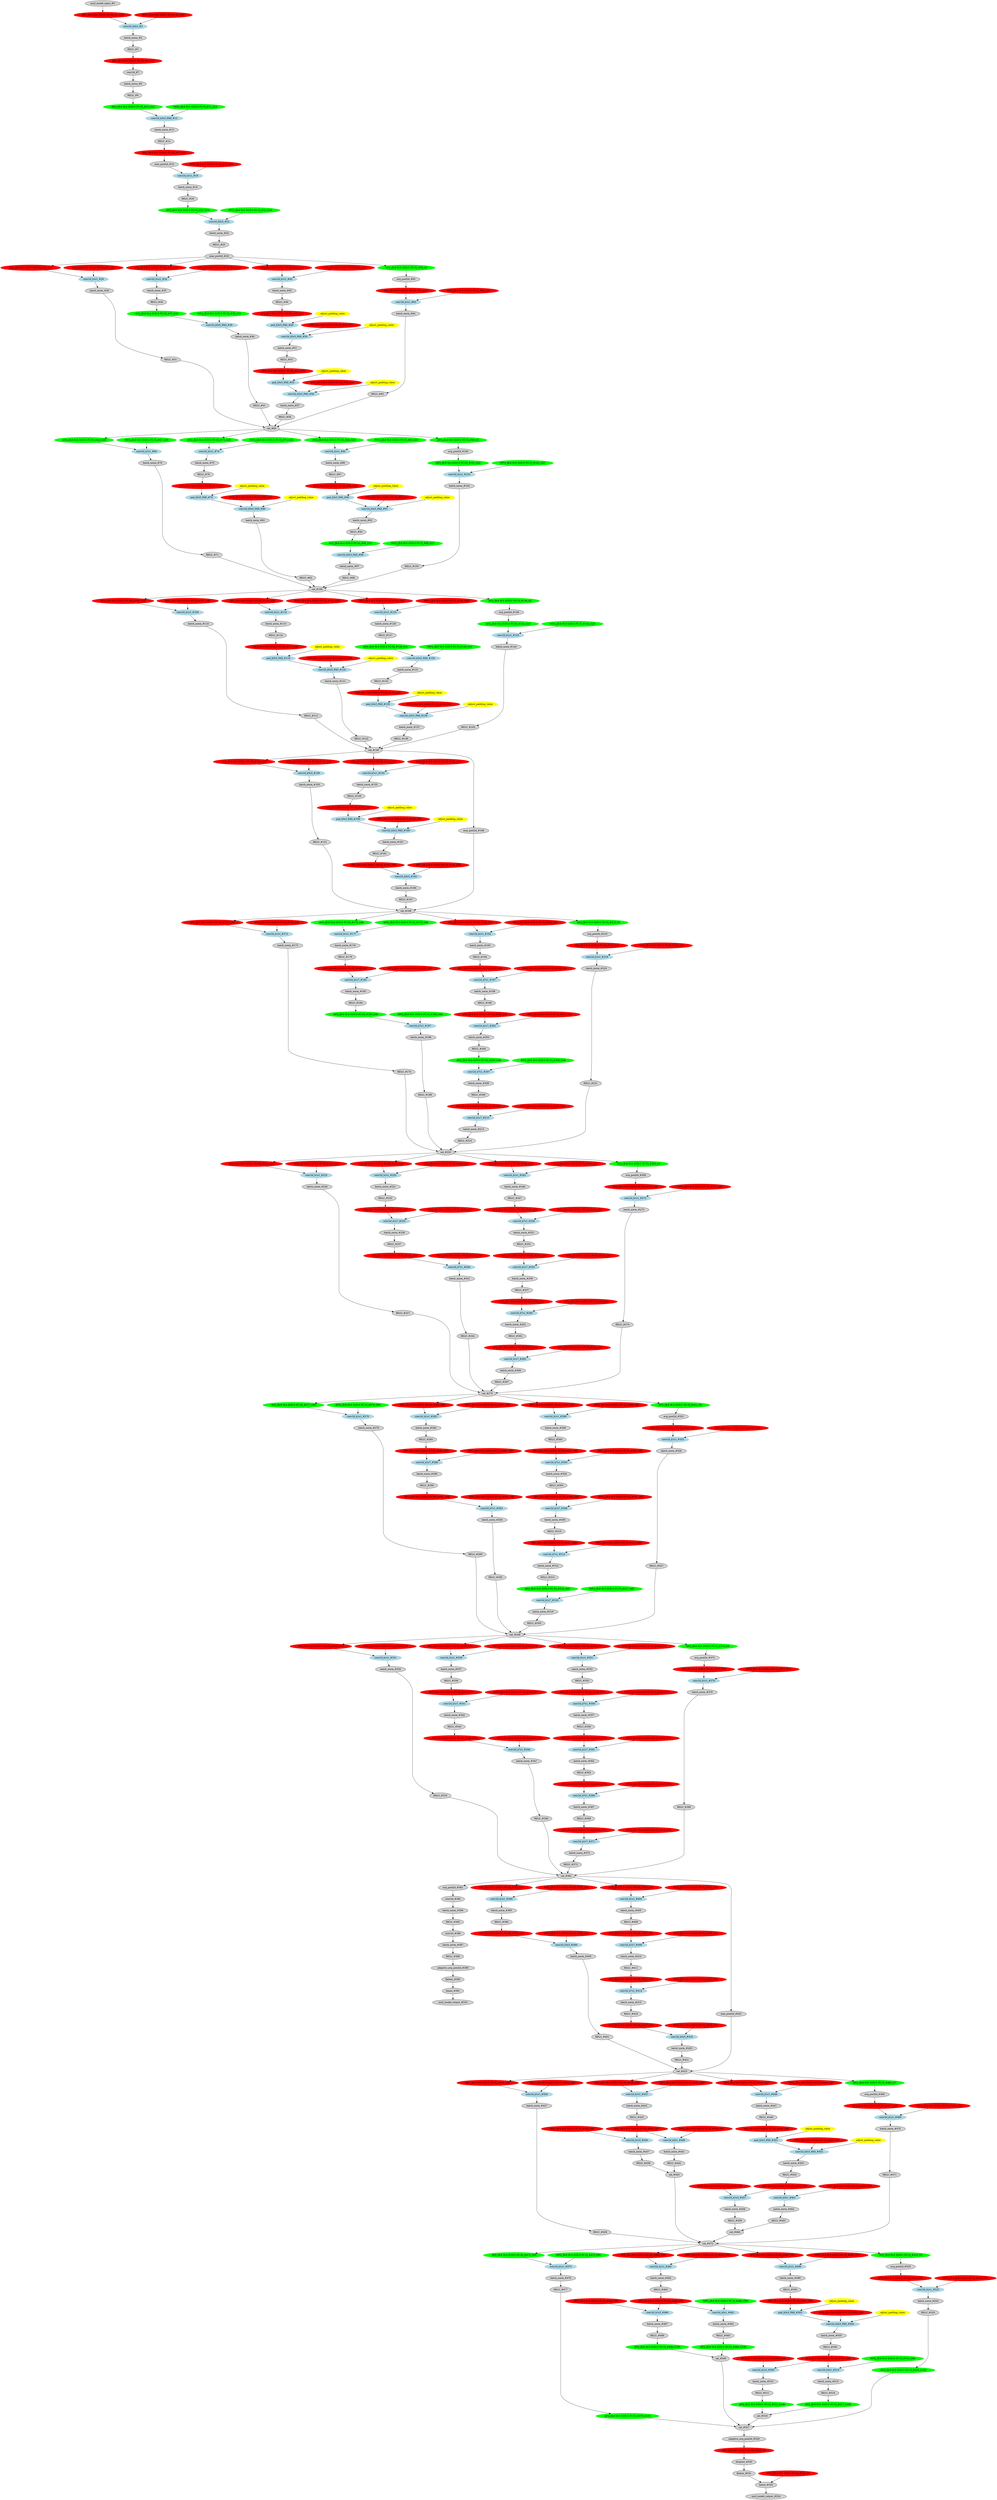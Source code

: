 strict digraph  {
"0 /nncf_model_input" [id=0, label="nncf_model_input_#0", scope="", style=filled, type=nncf_model_input];
"1 SymmetricQuantizer/symmetric_quantize" [color=red, id=1, label="AFQ_[B:4 M:S SGN:S PC:N]_#1_G10", scope=SymmetricQuantizer, style=filled, type=symmetric_quantize];
"2 Inception3/BasicConv2d[Conv2d_1a_3x3]/NNCFConv2d[conv]/ModuleDict[pre_ops]/UpdateWeight[0]/SymmetricQuantizer[op]/symmetric_quantize" [color=red, id=2, label="WFQ_[B:4 M:S SGN:S PC:Y]_#2_G10", scope="Inception3/BasicConv2d[Conv2d_1a_3x3]/NNCFConv2d[conv]/ModuleDict[pre_ops]/UpdateWeight[0]/SymmetricQuantizer[op]", style=filled, type=symmetric_quantize];
"3 Inception3/BasicConv2d[Conv2d_1a_3x3]/NNCFConv2d[conv]/conv2d" [color=lightblue, id=3, label="conv2d_k3x3_#3", scope="Inception3/BasicConv2d[Conv2d_1a_3x3]/NNCFConv2d[conv]", style=filled, type=conv2d];
"4 Inception3/BasicConv2d[Conv2d_1a_3x3]/BatchNorm2d[bn]/batch_norm" [id=4, label="batch_norm_#4", scope="Inception3/BasicConv2d[Conv2d_1a_3x3]/BatchNorm2d[bn]", style=filled, type=batch_norm];
"5 Inception3/BasicConv2d[Conv2d_1a_3x3]/RELU" [id=5, label="RELU_#5", scope="Inception3/BasicConv2d[Conv2d_1a_3x3]", style=filled, type=RELU];
"6 Inception3/BasicConv2d[Conv2d_1a_3x3]/SymmetricQuantizer/symmetric_quantize" [color=red, id=6, label="AFQ_[B:4 M:S SGN:U PC:N]_#6_G11", scope="Inception3/BasicConv2d[Conv2d_1a_3x3]/SymmetricQuantizer", style=filled, type=symmetric_quantize];
"7 Inception3/BasicConv2d[Conv2d_2a_3x3]/Conv2d[conv]/conv2d" [id=7, label="conv2d_#7", scope="Inception3/BasicConv2d[Conv2d_2a_3x3]/Conv2d[conv]", style=filled, type=conv2d];
"8 Inception3/BasicConv2d[Conv2d_2a_3x3]/BatchNorm2d[bn]/batch_norm" [id=8, label="batch_norm_#8", scope="Inception3/BasicConv2d[Conv2d_2a_3x3]/BatchNorm2d[bn]", style=filled, type=batch_norm];
"9 Inception3/BasicConv2d[Conv2d_2a_3x3]/RELU" [id=9, label="RELU_#9", scope="Inception3/BasicConv2d[Conv2d_2a_3x3]", style=filled, type=RELU];
"10 Inception3/BasicConv2d[Conv2d_2a_3x3]/AsymmetricQuantizer/asymmetric_quantize" [color=green, id=10, label="AFQ_[B:8 M:A SGN:S PC:N]_#10_G12", scope="Inception3/BasicConv2d[Conv2d_2a_3x3]/AsymmetricQuantizer", style=filled, type=asymmetric_quantize];
"11 Inception3/BasicConv2d[Conv2d_2b_3x3]/NNCFConv2d[conv]/ModuleDict[pre_ops]/UpdateWeight[0]/SymmetricQuantizer[op]/symmetric_quantize" [color=green, id=11, label="WFQ_[B:8 M:S SGN:S PC:Y]_#11_G12", scope="Inception3/BasicConv2d[Conv2d_2b_3x3]/NNCFConv2d[conv]/ModuleDict[pre_ops]/UpdateWeight[0]/SymmetricQuantizer[op]", style=filled, type=symmetric_quantize];
"12 Inception3/BasicConv2d[Conv2d_2b_3x3]/NNCFConv2d[conv]/conv2d" [color=lightblue, id=12, label="conv2d_k3x3_PAD_#12", scope="Inception3/BasicConv2d[Conv2d_2b_3x3]/NNCFConv2d[conv]", style=filled, type=conv2d];
"13 Inception3/BasicConv2d[Conv2d_2b_3x3]/BatchNorm2d[bn]/batch_norm" [id=13, label="batch_norm_#13", scope="Inception3/BasicConv2d[Conv2d_2b_3x3]/BatchNorm2d[bn]", style=filled, type=batch_norm];
"14 Inception3/BasicConv2d[Conv2d_2b_3x3]/RELU" [id=14, label="RELU_#14", scope="Inception3/BasicConv2d[Conv2d_2b_3x3]", style=filled, type=RELU];
"15 Inception3/BasicConv2d[Conv2d_2b_3x3]/SymmetricQuantizer/symmetric_quantize" [color=red, id=15, label="AFQ_[B:4 M:S SGN:U PC:N]_#15_G13", scope="Inception3/BasicConv2d[Conv2d_2b_3x3]/SymmetricQuantizer", style=filled, type=symmetric_quantize];
"16 Inception3/MaxPool2d[maxpool1]/max_pool2d" [id=16, label="max_pool2d_#16", scope="Inception3/MaxPool2d[maxpool1]", style=filled, type=max_pool2d];
"17 Inception3/BasicConv2d[Conv2d_3b_1x1]/NNCFConv2d[conv]/ModuleDict[pre_ops]/UpdateWeight[0]/SymmetricQuantizer[op]/symmetric_quantize" [color=red, id=17, label="WFQ_[B:4 M:S SGN:S PC:Y]_#17_G13", scope="Inception3/BasicConv2d[Conv2d_3b_1x1]/NNCFConv2d[conv]/ModuleDict[pre_ops]/UpdateWeight[0]/SymmetricQuantizer[op]", style=filled, type=symmetric_quantize];
"18 Inception3/BasicConv2d[Conv2d_3b_1x1]/NNCFConv2d[conv]/conv2d" [color=lightblue, id=18, label="conv2d_k1x1_#18", scope="Inception3/BasicConv2d[Conv2d_3b_1x1]/NNCFConv2d[conv]", style=filled, type=conv2d];
"19 Inception3/BasicConv2d[Conv2d_3b_1x1]/BatchNorm2d[bn]/batch_norm" [id=19, label="batch_norm_#19", scope="Inception3/BasicConv2d[Conv2d_3b_1x1]/BatchNorm2d[bn]", style=filled, type=batch_norm];
"20 Inception3/BasicConv2d[Conv2d_3b_1x1]/RELU" [id=20, label="RELU_#20", scope="Inception3/BasicConv2d[Conv2d_3b_1x1]", style=filled, type=RELU];
"21 Inception3/BasicConv2d[Conv2d_3b_1x1]/AsymmetricQuantizer/asymmetric_quantize" [color=green, id=21, label="AFQ_[B:8 M:A SGN:S PC:N]_#21_G14", scope="Inception3/BasicConv2d[Conv2d_3b_1x1]/AsymmetricQuantizer", style=filled, type=asymmetric_quantize];
"22 Inception3/BasicConv2d[Conv2d_4a_3x3]/NNCFConv2d[conv]/ModuleDict[pre_ops]/UpdateWeight[0]/SymmetricQuantizer[op]/symmetric_quantize" [color=green, id=22, label="WFQ_[B:8 M:S SGN:S PC:Y]_#22_G14", scope="Inception3/BasicConv2d[Conv2d_4a_3x3]/NNCFConv2d[conv]/ModuleDict[pre_ops]/UpdateWeight[0]/SymmetricQuantizer[op]", style=filled, type=symmetric_quantize];
"23 Inception3/BasicConv2d[Conv2d_4a_3x3]/NNCFConv2d[conv]/conv2d" [color=lightblue, id=23, label="conv2d_k3x3_#23", scope="Inception3/BasicConv2d[Conv2d_4a_3x3]/NNCFConv2d[conv]", style=filled, type=conv2d];
"24 Inception3/BasicConv2d[Conv2d_4a_3x3]/BatchNorm2d[bn]/batch_norm" [id=24, label="batch_norm_#24", scope="Inception3/BasicConv2d[Conv2d_4a_3x3]/BatchNorm2d[bn]", style=filled, type=batch_norm];
"25 Inception3/BasicConv2d[Conv2d_4a_3x3]/RELU" [id=25, label="RELU_#25", scope="Inception3/BasicConv2d[Conv2d_4a_3x3]", style=filled, type=RELU];
"26 Inception3/MaxPool2d[maxpool2]/max_pool2d" [id=26, label="max_pool2d_#26", scope="Inception3/MaxPool2d[maxpool2]", style=filled, type=max_pool2d];
"27 Inception3/InceptionA[Mixed_5b]/BasicConv2d[branch1x1]/NNCFConv2d[conv]/ModuleDict[pre_ops]/UpdateWeight[0]/SymmetricQuantizer[op]/symmetric_quantize" [color=red, id=27, label="WFQ_[B:4 M:S SGN:S PC:Y]_#27_G21", scope="Inception3/InceptionA[Mixed_5b]/BasicConv2d[branch1x1]/NNCFConv2d[conv]/ModuleDict[pre_ops]/UpdateWeight[0]/SymmetricQuantizer[op]", style=filled, type=symmetric_quantize];
"28 Inception3/InceptionA[Mixed_5b]/BasicConv2d[branch1x1]/NNCFConv2d[conv]/SymmetricQuantizer/symmetric_quantize" [color=red, id=28, label="AFQ_[B:4 M:S SGN:U PC:N]_#28_G21", scope="Inception3/InceptionA[Mixed_5b]/BasicConv2d[branch1x1]/NNCFConv2d[conv]/SymmetricQuantizer", style=filled, type=symmetric_quantize];
"29 Inception3/InceptionA[Mixed_5b]/BasicConv2d[branch1x1]/NNCFConv2d[conv]/conv2d" [color=lightblue, id=29, label="conv2d_k1x1_#29", scope="Inception3/InceptionA[Mixed_5b]/BasicConv2d[branch1x1]/NNCFConv2d[conv]", style=filled, type=conv2d];
"30 Inception3/InceptionA[Mixed_5b]/BasicConv2d[branch1x1]/BatchNorm2d[bn]/batch_norm" [id=30, label="batch_norm_#30", scope="Inception3/InceptionA[Mixed_5b]/BasicConv2d[branch1x1]/BatchNorm2d[bn]", style=filled, type=batch_norm];
"31 Inception3/InceptionA[Mixed_5b]/BasicConv2d[branch1x1]/RELU" [id=31, label="RELU_#31", scope="Inception3/InceptionA[Mixed_5b]/BasicConv2d[branch1x1]", style=filled, type=RELU];
"32 Inception3/InceptionA[Mixed_5b]/BasicConv2d[branch5x5_1]/NNCFConv2d[conv]/ModuleDict[pre_ops]/UpdateWeight[0]/SymmetricQuantizer[op]/symmetric_quantize" [color=red, id=32, label="WFQ_[B:4 M:S SGN:S PC:Y]_#32_G19", scope="Inception3/InceptionA[Mixed_5b]/BasicConv2d[branch5x5_1]/NNCFConv2d[conv]/ModuleDict[pre_ops]/UpdateWeight[0]/SymmetricQuantizer[op]", style=filled, type=symmetric_quantize];
"33 Inception3/InceptionA[Mixed_5b]/BasicConv2d[branch5x5_1]/NNCFConv2d[conv]/SymmetricQuantizer/symmetric_quantize" [color=red, id=33, label="AFQ_[B:4 M:S SGN:U PC:N]_#33_G19", scope="Inception3/InceptionA[Mixed_5b]/BasicConv2d[branch5x5_1]/NNCFConv2d[conv]/SymmetricQuantizer", style=filled, type=symmetric_quantize];
"34 Inception3/InceptionA[Mixed_5b]/BasicConv2d[branch5x5_1]/NNCFConv2d[conv]/conv2d" [color=lightblue, id=34, label="conv2d_k1x1_#34", scope="Inception3/InceptionA[Mixed_5b]/BasicConv2d[branch5x5_1]/NNCFConv2d[conv]", style=filled, type=conv2d];
"35 Inception3/InceptionA[Mixed_5b]/BasicConv2d[branch5x5_1]/BatchNorm2d[bn]/batch_norm" [id=35, label="batch_norm_#35", scope="Inception3/InceptionA[Mixed_5b]/BasicConv2d[branch5x5_1]/BatchNorm2d[bn]", style=filled, type=batch_norm];
"36 Inception3/InceptionA[Mixed_5b]/BasicConv2d[branch5x5_1]/RELU" [id=36, label="RELU_#36", scope="Inception3/InceptionA[Mixed_5b]/BasicConv2d[branch5x5_1]", style=filled, type=RELU];
"37 Inception3/InceptionA[Mixed_5b]/BasicConv2d[branch5x5_1]/AsymmetricQuantizer/asymmetric_quantize" [color=green, id=37, label="AFQ_[B:8 M:A SGN:S PC:N]_#37_G20", scope="Inception3/InceptionA[Mixed_5b]/BasicConv2d[branch5x5_1]/AsymmetricQuantizer", style=filled, type=asymmetric_quantize];
"38 Inception3/InceptionA[Mixed_5b]/BasicConv2d[branch5x5_2]/NNCFConv2d[conv]/ModuleDict[pre_ops]/UpdateWeight[0]/SymmetricQuantizer[op]/symmetric_quantize" [color=green, id=38, label="WFQ_[B:8 M:S SGN:S PC:Y]_#38_G20", scope="Inception3/InceptionA[Mixed_5b]/BasicConv2d[branch5x5_2]/NNCFConv2d[conv]/ModuleDict[pre_ops]/UpdateWeight[0]/SymmetricQuantizer[op]", style=filled, type=symmetric_quantize];
"39 Inception3/InceptionA[Mixed_5b]/BasicConv2d[branch5x5_2]/NNCFConv2d[conv]/conv2d" [color=lightblue, id=39, label="conv2d_k5x5_PAD_#39", scope="Inception3/InceptionA[Mixed_5b]/BasicConv2d[branch5x5_2]/NNCFConv2d[conv]", style=filled, type=conv2d];
"40 Inception3/InceptionA[Mixed_5b]/BasicConv2d[branch5x5_2]/BatchNorm2d[bn]/batch_norm" [id=40, label="batch_norm_#40", scope="Inception3/InceptionA[Mixed_5b]/BasicConv2d[branch5x5_2]/BatchNorm2d[bn]", style=filled, type=batch_norm];
"41 Inception3/InceptionA[Mixed_5b]/BasicConv2d[branch5x5_2]/RELU" [id=41, label="RELU_#41", scope="Inception3/InceptionA[Mixed_5b]/BasicConv2d[branch5x5_2]", style=filled, type=RELU];
"42 Inception3/InceptionA[Mixed_5b]/BasicConv2d[branch3x3dbl_1]/NNCFConv2d[conv]/ModuleDict[pre_ops]/UpdateWeight[0]/SymmetricQuantizer[op]/symmetric_quantize" [color=red, id=42, label="WFQ_[B:4 M:S SGN:S PC:Y]_#42_G16", scope="Inception3/InceptionA[Mixed_5b]/BasicConv2d[branch3x3dbl_1]/NNCFConv2d[conv]/ModuleDict[pre_ops]/UpdateWeight[0]/SymmetricQuantizer[op]", style=filled, type=symmetric_quantize];
"43 Inception3/InceptionA[Mixed_5b]/BasicConv2d[branch3x3dbl_1]/NNCFConv2d[conv]/SymmetricQuantizer/symmetric_quantize" [color=red, id=43, label="AFQ_[B:4 M:S SGN:U PC:N]_#43_G16", scope="Inception3/InceptionA[Mixed_5b]/BasicConv2d[branch3x3dbl_1]/NNCFConv2d[conv]/SymmetricQuantizer", style=filled, type=symmetric_quantize];
"44 Inception3/InceptionA[Mixed_5b]/BasicConv2d[branch3x3dbl_1]/NNCFConv2d[conv]/conv2d" [color=lightblue, id=44, label="conv2d_k1x1_#44", scope="Inception3/InceptionA[Mixed_5b]/BasicConv2d[branch3x3dbl_1]/NNCFConv2d[conv]", style=filled, type=conv2d];
"45 Inception3/InceptionA[Mixed_5b]/BasicConv2d[branch3x3dbl_1]/BatchNorm2d[bn]/batch_norm" [id=45, label="batch_norm_#45", scope="Inception3/InceptionA[Mixed_5b]/BasicConv2d[branch3x3dbl_1]/BatchNorm2d[bn]", style=filled, type=batch_norm];
"46 Inception3/InceptionA[Mixed_5b]/BasicConv2d[branch3x3dbl_1]/RELU" [id=46, label="RELU_#46", scope="Inception3/InceptionA[Mixed_5b]/BasicConv2d[branch3x3dbl_1]", style=filled, type=RELU];
"47 Inception3/InceptionA[Mixed_5b]/BasicConv2d[branch3x3dbl_1]/SymmetricQuantizer/symmetric_quantize" [color=red, id=47, label="AFQ_[B:4 M:S SGN:U PC:N]_#47_G17", scope="Inception3/InceptionA[Mixed_5b]/BasicConv2d[branch3x3dbl_1]/SymmetricQuantizer", style=filled, type=symmetric_quantize];
"48 Inception3/InceptionA[Mixed_5b]/BasicConv2d[branch3x3dbl_2]/NNCFConv2d[conv]/ModuleDict[pre_ops]/UpdateWeight[1]/SymmetricQuantizer[op]/symmetric_quantize" [color=red, id=48, label="WFQ_[B:4 M:S SGN:S PC:Y]_#48_G17", scope="Inception3/InceptionA[Mixed_5b]/BasicConv2d[branch3x3dbl_2]/NNCFConv2d[conv]/ModuleDict[pre_ops]/UpdateWeight[1]/SymmetricQuantizer[op]", style=filled, type=symmetric_quantize];
"49 Inception3/InceptionA[Mixed_5b]/BasicConv2d[branch3x3dbl_2]/NNCFConv2d[conv]/pad" [color=lightblue, id=49, label="pad_k3x3_PAD_#49", scope="Inception3/InceptionA[Mixed_5b]/BasicConv2d[branch3x3dbl_2]/NNCFConv2d[conv]", style=filled, type=pad];
"50 Inception3/InceptionA[Mixed_5b]/BasicConv2d[branch3x3dbl_2]/NNCFConv2d[conv]/conv2d" [color=lightblue, id=50, label="conv2d_k3x3_PAD_#50", scope="Inception3/InceptionA[Mixed_5b]/BasicConv2d[branch3x3dbl_2]/NNCFConv2d[conv]", style=filled, type=conv2d];
"51 Inception3/InceptionA[Mixed_5b]/BasicConv2d[branch3x3dbl_2]/BatchNorm2d[bn]/batch_norm" [id=51, label="batch_norm_#51", scope="Inception3/InceptionA[Mixed_5b]/BasicConv2d[branch3x3dbl_2]/BatchNorm2d[bn]", style=filled, type=batch_norm];
"52 Inception3/InceptionA[Mixed_5b]/BasicConv2d[branch3x3dbl_2]/RELU" [id=52, label="RELU_#52", scope="Inception3/InceptionA[Mixed_5b]/BasicConv2d[branch3x3dbl_2]", style=filled, type=RELU];
"53 Inception3/InceptionA[Mixed_5b]/BasicConv2d[branch3x3dbl_2]/SymmetricQuantizer/symmetric_quantize" [color=red, id=53, label="AFQ_[B:4 M:S SGN:U PC:N]_#53_G18", scope="Inception3/InceptionA[Mixed_5b]/BasicConv2d[branch3x3dbl_2]/SymmetricQuantizer", style=filled, type=symmetric_quantize];
"54 Inception3/InceptionA[Mixed_5b]/BasicConv2d[branch3x3dbl_3]/NNCFConv2d[conv]/ModuleDict[pre_ops]/UpdateWeight[1]/SymmetricQuantizer[op]/symmetric_quantize" [color=red, id=54, label="WFQ_[B:4 M:S SGN:S PC:Y]_#54_G18", scope="Inception3/InceptionA[Mixed_5b]/BasicConv2d[branch3x3dbl_3]/NNCFConv2d[conv]/ModuleDict[pre_ops]/UpdateWeight[1]/SymmetricQuantizer[op]", style=filled, type=symmetric_quantize];
"55 Inception3/InceptionA[Mixed_5b]/BasicConv2d[branch3x3dbl_3]/NNCFConv2d[conv]/pad" [color=lightblue, id=55, label="pad_k3x3_PAD_#55", scope="Inception3/InceptionA[Mixed_5b]/BasicConv2d[branch3x3dbl_3]/NNCFConv2d[conv]", style=filled, type=pad];
"56 Inception3/InceptionA[Mixed_5b]/BasicConv2d[branch3x3dbl_3]/NNCFConv2d[conv]/conv2d" [color=lightblue, id=56, label="conv2d_k3x3_PAD_#56", scope="Inception3/InceptionA[Mixed_5b]/BasicConv2d[branch3x3dbl_3]/NNCFConv2d[conv]", style=filled, type=conv2d];
"57 Inception3/InceptionA[Mixed_5b]/BasicConv2d[branch3x3dbl_3]/BatchNorm2d[bn]/batch_norm" [id=57, label="batch_norm_#57", scope="Inception3/InceptionA[Mixed_5b]/BasicConv2d[branch3x3dbl_3]/BatchNorm2d[bn]", style=filled, type=batch_norm];
"58 Inception3/InceptionA[Mixed_5b]/BasicConv2d[branch3x3dbl_3]/RELU" [id=58, label="RELU_#58", scope="Inception3/InceptionA[Mixed_5b]/BasicConv2d[branch3x3dbl_3]", style=filled, type=RELU];
"59 Inception3/InceptionA[Mixed_5b]/SymmetricQuantizer/symmetric_quantize" [color=green, id=59, label="AFQ_[B:8 M:S SGN:U PC:Y]_#59_G0", scope="Inception3/InceptionA[Mixed_5b]/SymmetricQuantizer", style=filled, type=symmetric_quantize];
"60 Inception3/InceptionA[Mixed_5b]/avg_pool2d" [id=60, label="avg_pool2d_#60", scope="Inception3/InceptionA[Mixed_5b]", style=filled, type=avg_pool2d];
"61 Inception3/InceptionA[Mixed_5b]/SymmetricQuantizer/symmetric_quantize" [color=red, id=61, label="AFQ_[B:4 M:S SGN:U PC:N]_#61_G15", scope="Inception3/InceptionA[Mixed_5b]/SymmetricQuantizer", style=filled, type=symmetric_quantize];
"62 Inception3/InceptionA[Mixed_5b]/BasicConv2d[branch_pool]/NNCFConv2d[conv]/ModuleDict[pre_ops]/UpdateWeight[0]/SymmetricQuantizer[op]/symmetric_quantize" [color=red, id=62, label="WFQ_[B:4 M:S SGN:S PC:Y]_#62_G15", scope="Inception3/InceptionA[Mixed_5b]/BasicConv2d[branch_pool]/NNCFConv2d[conv]/ModuleDict[pre_ops]/UpdateWeight[0]/SymmetricQuantizer[op]", style=filled, type=symmetric_quantize];
"63 Inception3/InceptionA[Mixed_5b]/BasicConv2d[branch_pool]/NNCFConv2d[conv]/conv2d" [color=lightblue, id=63, label="conv2d_k1x1_#63", scope="Inception3/InceptionA[Mixed_5b]/BasicConv2d[branch_pool]/NNCFConv2d[conv]", style=filled, type=conv2d];
"64 Inception3/InceptionA[Mixed_5b]/BasicConv2d[branch_pool]/BatchNorm2d[bn]/batch_norm" [id=64, label="batch_norm_#64", scope="Inception3/InceptionA[Mixed_5b]/BasicConv2d[branch_pool]/BatchNorm2d[bn]", style=filled, type=batch_norm];
"65 Inception3/InceptionA[Mixed_5b]/BasicConv2d[branch_pool]/RELU" [id=65, label="RELU_#65", scope="Inception3/InceptionA[Mixed_5b]/BasicConv2d[branch_pool]", style=filled, type=RELU];
"66 Inception3/InceptionA[Mixed_5b]/cat" [id=66, label="cat_#66", scope="Inception3/InceptionA[Mixed_5b]", style=filled, type=cat];
"67 Inception3/InceptionA[Mixed_5c]/BasicConv2d[branch1x1]/NNCFConv2d[conv]/ModuleDict[pre_ops]/UpdateWeight[0]/SymmetricQuantizer[op]/symmetric_quantize" [color=green, id=67, label="WFQ_[B:8 M:S SGN:S PC:Y]_#67_G28", scope="Inception3/InceptionA[Mixed_5c]/BasicConv2d[branch1x1]/NNCFConv2d[conv]/ModuleDict[pre_ops]/UpdateWeight[0]/SymmetricQuantizer[op]", style=filled, type=symmetric_quantize];
"68 Inception3/InceptionA[Mixed_5c]/BasicConv2d[branch1x1]/NNCFConv2d[conv]/AsymmetricQuantizer/asymmetric_quantize" [color=green, id=68, label="AFQ_[B:8 M:A SGN:S PC:N]_#68_G28", scope="Inception3/InceptionA[Mixed_5c]/BasicConv2d[branch1x1]/NNCFConv2d[conv]/AsymmetricQuantizer", style=filled, type=asymmetric_quantize];
"69 Inception3/InceptionA[Mixed_5c]/BasicConv2d[branch1x1]/NNCFConv2d[conv]/conv2d" [color=lightblue, id=69, label="conv2d_k1x1_#69", scope="Inception3/InceptionA[Mixed_5c]/BasicConv2d[branch1x1]/NNCFConv2d[conv]", style=filled, type=conv2d];
"70 Inception3/InceptionA[Mixed_5c]/BasicConv2d[branch1x1]/BatchNorm2d[bn]/batch_norm" [id=70, label="batch_norm_#70", scope="Inception3/InceptionA[Mixed_5c]/BasicConv2d[branch1x1]/BatchNorm2d[bn]", style=filled, type=batch_norm];
"71 Inception3/InceptionA[Mixed_5c]/BasicConv2d[branch1x1]/RELU" [id=71, label="RELU_#71", scope="Inception3/InceptionA[Mixed_5c]/BasicConv2d[branch1x1]", style=filled, type=RELU];
"72 Inception3/InceptionA[Mixed_5c]/BasicConv2d[branch5x5_1]/NNCFConv2d[conv]/ModuleDict[pre_ops]/UpdateWeight[0]/SymmetricQuantizer[op]/symmetric_quantize" [color=green, id=72, label="WFQ_[B:8 M:S SGN:S PC:Y]_#72_G26", scope="Inception3/InceptionA[Mixed_5c]/BasicConv2d[branch5x5_1]/NNCFConv2d[conv]/ModuleDict[pre_ops]/UpdateWeight[0]/SymmetricQuantizer[op]", style=filled, type=symmetric_quantize];
"73 Inception3/InceptionA[Mixed_5c]/BasicConv2d[branch5x5_1]/NNCFConv2d[conv]/AsymmetricQuantizer/asymmetric_quantize" [color=green, id=73, label="AFQ_[B:8 M:A SGN:S PC:N]_#73_G26", scope="Inception3/InceptionA[Mixed_5c]/BasicConv2d[branch5x5_1]/NNCFConv2d[conv]/AsymmetricQuantizer", style=filled, type=asymmetric_quantize];
"74 Inception3/InceptionA[Mixed_5c]/BasicConv2d[branch5x5_1]/NNCFConv2d[conv]/conv2d" [color=lightblue, id=74, label="conv2d_k1x1_#74", scope="Inception3/InceptionA[Mixed_5c]/BasicConv2d[branch5x5_1]/NNCFConv2d[conv]", style=filled, type=conv2d];
"75 Inception3/InceptionA[Mixed_5c]/BasicConv2d[branch5x5_1]/BatchNorm2d[bn]/batch_norm" [id=75, label="batch_norm_#75", scope="Inception3/InceptionA[Mixed_5c]/BasicConv2d[branch5x5_1]/BatchNorm2d[bn]", style=filled, type=batch_norm];
"76 Inception3/InceptionA[Mixed_5c]/BasicConv2d[branch5x5_1]/RELU" [id=76, label="RELU_#76", scope="Inception3/InceptionA[Mixed_5c]/BasicConv2d[branch5x5_1]", style=filled, type=RELU];
"77 Inception3/InceptionA[Mixed_5c]/BasicConv2d[branch5x5_1]/SymmetricQuantizer/symmetric_quantize" [color=red, id=77, label="AFQ_[B:4 M:S SGN:U PC:N]_#77_G27", scope="Inception3/InceptionA[Mixed_5c]/BasicConv2d[branch5x5_1]/SymmetricQuantizer", style=filled, type=symmetric_quantize];
"78 Inception3/InceptionA[Mixed_5c]/BasicConv2d[branch5x5_2]/NNCFConv2d[conv]/ModuleDict[pre_ops]/UpdateWeight[1]/SymmetricQuantizer[op]/symmetric_quantize" [color=red, id=78, label="WFQ_[B:4 M:S SGN:S PC:Y]_#78_G27", scope="Inception3/InceptionA[Mixed_5c]/BasicConv2d[branch5x5_2]/NNCFConv2d[conv]/ModuleDict[pre_ops]/UpdateWeight[1]/SymmetricQuantizer[op]", style=filled, type=symmetric_quantize];
"79 Inception3/InceptionA[Mixed_5c]/BasicConv2d[branch5x5_2]/NNCFConv2d[conv]/pad" [color=lightblue, id=79, label="pad_k5x5_PAD_#79", scope="Inception3/InceptionA[Mixed_5c]/BasicConv2d[branch5x5_2]/NNCFConv2d[conv]", style=filled, type=pad];
"80 Inception3/InceptionA[Mixed_5c]/BasicConv2d[branch5x5_2]/NNCFConv2d[conv]/conv2d" [color=lightblue, id=80, label="conv2d_k5x5_PAD_#80", scope="Inception3/InceptionA[Mixed_5c]/BasicConv2d[branch5x5_2]/NNCFConv2d[conv]", style=filled, type=conv2d];
"81 Inception3/InceptionA[Mixed_5c]/BasicConv2d[branch5x5_2]/BatchNorm2d[bn]/batch_norm" [id=81, label="batch_norm_#81", scope="Inception3/InceptionA[Mixed_5c]/BasicConv2d[branch5x5_2]/BatchNorm2d[bn]", style=filled, type=batch_norm];
"82 Inception3/InceptionA[Mixed_5c]/BasicConv2d[branch5x5_2]/RELU" [id=82, label="RELU_#82", scope="Inception3/InceptionA[Mixed_5c]/BasicConv2d[branch5x5_2]", style=filled, type=RELU];
"83 Inception3/InceptionA[Mixed_5c]/BasicConv2d[branch3x3dbl_1]/NNCFConv2d[conv]/ModuleDict[pre_ops]/UpdateWeight[0]/SymmetricQuantizer[op]/symmetric_quantize" [color=green, id=83, label="WFQ_[B:8 M:S SGN:S PC:Y]_#83_G23", scope="Inception3/InceptionA[Mixed_5c]/BasicConv2d[branch3x3dbl_1]/NNCFConv2d[conv]/ModuleDict[pre_ops]/UpdateWeight[0]/SymmetricQuantizer[op]", style=filled, type=symmetric_quantize];
"84 Inception3/InceptionA[Mixed_5c]/BasicConv2d[branch3x3dbl_1]/NNCFConv2d[conv]/AsymmetricQuantizer/asymmetric_quantize" [color=green, id=84, label="AFQ_[B:8 M:A SGN:S PC:N]_#84_G23", scope="Inception3/InceptionA[Mixed_5c]/BasicConv2d[branch3x3dbl_1]/NNCFConv2d[conv]/AsymmetricQuantizer", style=filled, type=asymmetric_quantize];
"85 Inception3/InceptionA[Mixed_5c]/BasicConv2d[branch3x3dbl_1]/NNCFConv2d[conv]/conv2d" [color=lightblue, id=85, label="conv2d_k1x1_#85", scope="Inception3/InceptionA[Mixed_5c]/BasicConv2d[branch3x3dbl_1]/NNCFConv2d[conv]", style=filled, type=conv2d];
"86 Inception3/InceptionA[Mixed_5c]/BasicConv2d[branch3x3dbl_1]/BatchNorm2d[bn]/batch_norm" [id=86, label="batch_norm_#86", scope="Inception3/InceptionA[Mixed_5c]/BasicConv2d[branch3x3dbl_1]/BatchNorm2d[bn]", style=filled, type=batch_norm];
"87 Inception3/InceptionA[Mixed_5c]/BasicConv2d[branch3x3dbl_1]/RELU" [id=87, label="RELU_#87", scope="Inception3/InceptionA[Mixed_5c]/BasicConv2d[branch3x3dbl_1]", style=filled, type=RELU];
"88 Inception3/InceptionA[Mixed_5c]/BasicConv2d[branch3x3dbl_1]/SymmetricQuantizer/symmetric_quantize" [color=red, id=88, label="AFQ_[B:4 M:S SGN:U PC:N]_#88_G24", scope="Inception3/InceptionA[Mixed_5c]/BasicConv2d[branch3x3dbl_1]/SymmetricQuantizer", style=filled, type=symmetric_quantize];
"89 Inception3/InceptionA[Mixed_5c]/BasicConv2d[branch3x3dbl_2]/NNCFConv2d[conv]/ModuleDict[pre_ops]/UpdateWeight[1]/SymmetricQuantizer[op]/symmetric_quantize" [color=red, id=89, label="WFQ_[B:4 M:S SGN:S PC:Y]_#89_G24", scope="Inception3/InceptionA[Mixed_5c]/BasicConv2d[branch3x3dbl_2]/NNCFConv2d[conv]/ModuleDict[pre_ops]/UpdateWeight[1]/SymmetricQuantizer[op]", style=filled, type=symmetric_quantize];
"90 Inception3/InceptionA[Mixed_5c]/BasicConv2d[branch3x3dbl_2]/NNCFConv2d[conv]/pad" [color=lightblue, id=90, label="pad_k3x3_PAD_#90", scope="Inception3/InceptionA[Mixed_5c]/BasicConv2d[branch3x3dbl_2]/NNCFConv2d[conv]", style=filled, type=pad];
"91 Inception3/InceptionA[Mixed_5c]/BasicConv2d[branch3x3dbl_2]/NNCFConv2d[conv]/conv2d" [color=lightblue, id=91, label="conv2d_k3x3_PAD_#91", scope="Inception3/InceptionA[Mixed_5c]/BasicConv2d[branch3x3dbl_2]/NNCFConv2d[conv]", style=filled, type=conv2d];
"92 Inception3/InceptionA[Mixed_5c]/BasicConv2d[branch3x3dbl_2]/BatchNorm2d[bn]/batch_norm" [id=92, label="batch_norm_#92", scope="Inception3/InceptionA[Mixed_5c]/BasicConv2d[branch3x3dbl_2]/BatchNorm2d[bn]", style=filled, type=batch_norm];
"93 Inception3/InceptionA[Mixed_5c]/BasicConv2d[branch3x3dbl_2]/RELU" [id=93, label="RELU_#93", scope="Inception3/InceptionA[Mixed_5c]/BasicConv2d[branch3x3dbl_2]", style=filled, type=RELU];
"94 Inception3/InceptionA[Mixed_5c]/BasicConv2d[branch3x3dbl_2]/AsymmetricQuantizer/asymmetric_quantize" [color=green, id=94, label="AFQ_[B:8 M:A SGN:S PC:N]_#94_G25", scope="Inception3/InceptionA[Mixed_5c]/BasicConv2d[branch3x3dbl_2]/AsymmetricQuantizer", style=filled, type=asymmetric_quantize];
"95 Inception3/InceptionA[Mixed_5c]/BasicConv2d[branch3x3dbl_3]/NNCFConv2d[conv]/ModuleDict[pre_ops]/UpdateWeight[0]/SymmetricQuantizer[op]/symmetric_quantize" [color=green, id=95, label="WFQ_[B:8 M:S SGN:S PC:Y]_#95_G25", scope="Inception3/InceptionA[Mixed_5c]/BasicConv2d[branch3x3dbl_3]/NNCFConv2d[conv]/ModuleDict[pre_ops]/UpdateWeight[0]/SymmetricQuantizer[op]", style=filled, type=symmetric_quantize];
"96 Inception3/InceptionA[Mixed_5c]/BasicConv2d[branch3x3dbl_3]/NNCFConv2d[conv]/conv2d" [color=lightblue, id=96, label="conv2d_k3x3_PAD_#96", scope="Inception3/InceptionA[Mixed_5c]/BasicConv2d[branch3x3dbl_3]/NNCFConv2d[conv]", style=filled, type=conv2d];
"97 Inception3/InceptionA[Mixed_5c]/BasicConv2d[branch3x3dbl_3]/BatchNorm2d[bn]/batch_norm" [id=97, label="batch_norm_#97", scope="Inception3/InceptionA[Mixed_5c]/BasicConv2d[branch3x3dbl_3]/BatchNorm2d[bn]", style=filled, type=batch_norm];
"98 Inception3/InceptionA[Mixed_5c]/BasicConv2d[branch3x3dbl_3]/RELU" [id=98, label="RELU_#98", scope="Inception3/InceptionA[Mixed_5c]/BasicConv2d[branch3x3dbl_3]", style=filled, type=RELU];
"99 Inception3/InceptionA[Mixed_5c]/SymmetricQuantizer/symmetric_quantize" [color=green, id=99, label="AFQ_[B:8 M:S SGN:U PC:Y]_#99_G1", scope="Inception3/InceptionA[Mixed_5c]/SymmetricQuantizer", style=filled, type=symmetric_quantize];
"100 Inception3/InceptionA[Mixed_5c]/avg_pool2d" [id=100, label="avg_pool2d_#100", scope="Inception3/InceptionA[Mixed_5c]", style=filled, type=avg_pool2d];
"101 Inception3/InceptionA[Mixed_5c]/AsymmetricQuantizer/asymmetric_quantize" [color=green, id=101, label="AFQ_[B:8 M:A SGN:S PC:N]_#101_G22", scope="Inception3/InceptionA[Mixed_5c]/AsymmetricQuantizer", style=filled, type=asymmetric_quantize];
"102 Inception3/InceptionA[Mixed_5c]/BasicConv2d[branch_pool]/NNCFConv2d[conv]/ModuleDict[pre_ops]/UpdateWeight[0]/SymmetricQuantizer[op]/symmetric_quantize" [color=green, id=102, label="WFQ_[B:8 M:S SGN:S PC:Y]_#102_G22", scope="Inception3/InceptionA[Mixed_5c]/BasicConv2d[branch_pool]/NNCFConv2d[conv]/ModuleDict[pre_ops]/UpdateWeight[0]/SymmetricQuantizer[op]", style=filled, type=symmetric_quantize];
"103 Inception3/InceptionA[Mixed_5c]/BasicConv2d[branch_pool]/NNCFConv2d[conv]/conv2d" [color=lightblue, id=103, label="conv2d_k1x1_#103", scope="Inception3/InceptionA[Mixed_5c]/BasicConv2d[branch_pool]/NNCFConv2d[conv]", style=filled, type=conv2d];
"104 Inception3/InceptionA[Mixed_5c]/BasicConv2d[branch_pool]/BatchNorm2d[bn]/batch_norm" [id=104, label="batch_norm_#104", scope="Inception3/InceptionA[Mixed_5c]/BasicConv2d[branch_pool]/BatchNorm2d[bn]", style=filled, type=batch_norm];
"105 Inception3/InceptionA[Mixed_5c]/BasicConv2d[branch_pool]/RELU" [id=105, label="RELU_#105", scope="Inception3/InceptionA[Mixed_5c]/BasicConv2d[branch_pool]", style=filled, type=RELU];
"106 Inception3/InceptionA[Mixed_5c]/cat" [id=106, label="cat_#106", scope="Inception3/InceptionA[Mixed_5c]", style=filled, type=cat];
"107 Inception3/InceptionA[Mixed_5d]/BasicConv2d[branch1x1]/NNCFConv2d[conv]/ModuleDict[pre_ops]/UpdateWeight[0]/SymmetricQuantizer[op]/symmetric_quantize" [color=red, id=107, label="WFQ_[B:4 M:S SGN:S PC:Y]_#107_G35", scope="Inception3/InceptionA[Mixed_5d]/BasicConv2d[branch1x1]/NNCFConv2d[conv]/ModuleDict[pre_ops]/UpdateWeight[0]/SymmetricQuantizer[op]", style=filled, type=symmetric_quantize];
"108 Inception3/InceptionA[Mixed_5d]/BasicConv2d[branch1x1]/NNCFConv2d[conv]/SymmetricQuantizer/symmetric_quantize" [color=red, id=108, label="AFQ_[B:4 M:S SGN:U PC:N]_#108_G35", scope="Inception3/InceptionA[Mixed_5d]/BasicConv2d[branch1x1]/NNCFConv2d[conv]/SymmetricQuantizer", style=filled, type=symmetric_quantize];
"109 Inception3/InceptionA[Mixed_5d]/BasicConv2d[branch1x1]/NNCFConv2d[conv]/conv2d" [color=lightblue, id=109, label="conv2d_k1x1_#109", scope="Inception3/InceptionA[Mixed_5d]/BasicConv2d[branch1x1]/NNCFConv2d[conv]", style=filled, type=conv2d];
"110 Inception3/InceptionA[Mixed_5d]/BasicConv2d[branch1x1]/BatchNorm2d[bn]/batch_norm" [id=110, label="batch_norm_#110", scope="Inception3/InceptionA[Mixed_5d]/BasicConv2d[branch1x1]/BatchNorm2d[bn]", style=filled, type=batch_norm];
"111 Inception3/InceptionA[Mixed_5d]/BasicConv2d[branch1x1]/RELU" [id=111, label="RELU_#111", scope="Inception3/InceptionA[Mixed_5d]/BasicConv2d[branch1x1]", style=filled, type=RELU];
"112 Inception3/InceptionA[Mixed_5d]/BasicConv2d[branch5x5_1]/NNCFConv2d[conv]/ModuleDict[pre_ops]/UpdateWeight[0]/SymmetricQuantizer[op]/symmetric_quantize" [color=red, id=112, label="WFQ_[B:4 M:S SGN:S PC:Y]_#112_G33", scope="Inception3/InceptionA[Mixed_5d]/BasicConv2d[branch5x5_1]/NNCFConv2d[conv]/ModuleDict[pre_ops]/UpdateWeight[0]/SymmetricQuantizer[op]", style=filled, type=symmetric_quantize];
"113 Inception3/InceptionA[Mixed_5d]/BasicConv2d[branch5x5_1]/NNCFConv2d[conv]/SymmetricQuantizer/symmetric_quantize" [color=red, id=113, label="AFQ_[B:4 M:S SGN:U PC:N]_#113_G33", scope="Inception3/InceptionA[Mixed_5d]/BasicConv2d[branch5x5_1]/NNCFConv2d[conv]/SymmetricQuantizer", style=filled, type=symmetric_quantize];
"114 Inception3/InceptionA[Mixed_5d]/BasicConv2d[branch5x5_1]/NNCFConv2d[conv]/conv2d" [color=lightblue, id=114, label="conv2d_k1x1_#114", scope="Inception3/InceptionA[Mixed_5d]/BasicConv2d[branch5x5_1]/NNCFConv2d[conv]", style=filled, type=conv2d];
"115 Inception3/InceptionA[Mixed_5d]/BasicConv2d[branch5x5_1]/BatchNorm2d[bn]/batch_norm" [id=115, label="batch_norm_#115", scope="Inception3/InceptionA[Mixed_5d]/BasicConv2d[branch5x5_1]/BatchNorm2d[bn]", style=filled, type=batch_norm];
"116 Inception3/InceptionA[Mixed_5d]/BasicConv2d[branch5x5_1]/RELU" [id=116, label="RELU_#116", scope="Inception3/InceptionA[Mixed_5d]/BasicConv2d[branch5x5_1]", style=filled, type=RELU];
"117 Inception3/InceptionA[Mixed_5d]/BasicConv2d[branch5x5_1]/SymmetricQuantizer/symmetric_quantize" [color=red, id=117, label="AFQ_[B:4 M:S SGN:U PC:N]_#117_G34", scope="Inception3/InceptionA[Mixed_5d]/BasicConv2d[branch5x5_1]/SymmetricQuantizer", style=filled, type=symmetric_quantize];
"118 Inception3/InceptionA[Mixed_5d]/BasicConv2d[branch5x5_2]/NNCFConv2d[conv]/ModuleDict[pre_ops]/UpdateWeight[1]/SymmetricQuantizer[op]/symmetric_quantize" [color=red, id=118, label="WFQ_[B:4 M:S SGN:S PC:Y]_#118_G34", scope="Inception3/InceptionA[Mixed_5d]/BasicConv2d[branch5x5_2]/NNCFConv2d[conv]/ModuleDict[pre_ops]/UpdateWeight[1]/SymmetricQuantizer[op]", style=filled, type=symmetric_quantize];
"119 Inception3/InceptionA[Mixed_5d]/BasicConv2d[branch5x5_2]/NNCFConv2d[conv]/pad" [color=lightblue, id=119, label="pad_k5x5_PAD_#119", scope="Inception3/InceptionA[Mixed_5d]/BasicConv2d[branch5x5_2]/NNCFConv2d[conv]", style=filled, type=pad];
"120 Inception3/InceptionA[Mixed_5d]/BasicConv2d[branch5x5_2]/NNCFConv2d[conv]/conv2d" [color=lightblue, id=120, label="conv2d_k5x5_PAD_#120", scope="Inception3/InceptionA[Mixed_5d]/BasicConv2d[branch5x5_2]/NNCFConv2d[conv]", style=filled, type=conv2d];
"121 Inception3/InceptionA[Mixed_5d]/BasicConv2d[branch5x5_2]/BatchNorm2d[bn]/batch_norm" [id=121, label="batch_norm_#121", scope="Inception3/InceptionA[Mixed_5d]/BasicConv2d[branch5x5_2]/BatchNorm2d[bn]", style=filled, type=batch_norm];
"122 Inception3/InceptionA[Mixed_5d]/BasicConv2d[branch5x5_2]/RELU" [id=122, label="RELU_#122", scope="Inception3/InceptionA[Mixed_5d]/BasicConv2d[branch5x5_2]", style=filled, type=RELU];
"123 Inception3/InceptionA[Mixed_5d]/BasicConv2d[branch3x3dbl_1]/NNCFConv2d[conv]/ModuleDict[pre_ops]/UpdateWeight[0]/SymmetricQuantizer[op]/symmetric_quantize" [color=red, id=123, label="WFQ_[B:4 M:S SGN:S PC:Y]_#123_G30", scope="Inception3/InceptionA[Mixed_5d]/BasicConv2d[branch3x3dbl_1]/NNCFConv2d[conv]/ModuleDict[pre_ops]/UpdateWeight[0]/SymmetricQuantizer[op]", style=filled, type=symmetric_quantize];
"124 Inception3/InceptionA[Mixed_5d]/BasicConv2d[branch3x3dbl_1]/NNCFConv2d[conv]/SymmetricQuantizer/symmetric_quantize" [color=red, id=124, label="AFQ_[B:4 M:S SGN:U PC:N]_#124_G30", scope="Inception3/InceptionA[Mixed_5d]/BasicConv2d[branch3x3dbl_1]/NNCFConv2d[conv]/SymmetricQuantizer", style=filled, type=symmetric_quantize];
"125 Inception3/InceptionA[Mixed_5d]/BasicConv2d[branch3x3dbl_1]/NNCFConv2d[conv]/conv2d" [color=lightblue, id=125, label="conv2d_k1x1_#125", scope="Inception3/InceptionA[Mixed_5d]/BasicConv2d[branch3x3dbl_1]/NNCFConv2d[conv]", style=filled, type=conv2d];
"126 Inception3/InceptionA[Mixed_5d]/BasicConv2d[branch3x3dbl_1]/BatchNorm2d[bn]/batch_norm" [id=126, label="batch_norm_#126", scope="Inception3/InceptionA[Mixed_5d]/BasicConv2d[branch3x3dbl_1]/BatchNorm2d[bn]", style=filled, type=batch_norm];
"127 Inception3/InceptionA[Mixed_5d]/BasicConv2d[branch3x3dbl_1]/RELU" [id=127, label="RELU_#127", scope="Inception3/InceptionA[Mixed_5d]/BasicConv2d[branch3x3dbl_1]", style=filled, type=RELU];
"128 Inception3/InceptionA[Mixed_5d]/BasicConv2d[branch3x3dbl_1]/AsymmetricQuantizer/asymmetric_quantize" [color=green, id=128, label="AFQ_[B:8 M:A SGN:S PC:N]_#128_G31", scope="Inception3/InceptionA[Mixed_5d]/BasicConv2d[branch3x3dbl_1]/AsymmetricQuantizer", style=filled, type=asymmetric_quantize];
"129 Inception3/InceptionA[Mixed_5d]/BasicConv2d[branch3x3dbl_2]/NNCFConv2d[conv]/ModuleDict[pre_ops]/UpdateWeight[0]/SymmetricQuantizer[op]/symmetric_quantize" [color=green, id=129, label="WFQ_[B:8 M:S SGN:S PC:Y]_#129_G31", scope="Inception3/InceptionA[Mixed_5d]/BasicConv2d[branch3x3dbl_2]/NNCFConv2d[conv]/ModuleDict[pre_ops]/UpdateWeight[0]/SymmetricQuantizer[op]", style=filled, type=symmetric_quantize];
"130 Inception3/InceptionA[Mixed_5d]/BasicConv2d[branch3x3dbl_2]/NNCFConv2d[conv]/conv2d" [color=lightblue, id=130, label="conv2d_k3x3_PAD_#130", scope="Inception3/InceptionA[Mixed_5d]/BasicConv2d[branch3x3dbl_2]/NNCFConv2d[conv]", style=filled, type=conv2d];
"131 Inception3/InceptionA[Mixed_5d]/BasicConv2d[branch3x3dbl_2]/BatchNorm2d[bn]/batch_norm" [id=131, label="batch_norm_#131", scope="Inception3/InceptionA[Mixed_5d]/BasicConv2d[branch3x3dbl_2]/BatchNorm2d[bn]", style=filled, type=batch_norm];
"132 Inception3/InceptionA[Mixed_5d]/BasicConv2d[branch3x3dbl_2]/RELU" [id=132, label="RELU_#132", scope="Inception3/InceptionA[Mixed_5d]/BasicConv2d[branch3x3dbl_2]", style=filled, type=RELU];
"133 Inception3/InceptionA[Mixed_5d]/BasicConv2d[branch3x3dbl_2]/SymmetricQuantizer/symmetric_quantize" [color=red, id=133, label="AFQ_[B:4 M:S SGN:U PC:N]_#133_G32", scope="Inception3/InceptionA[Mixed_5d]/BasicConv2d[branch3x3dbl_2]/SymmetricQuantizer", style=filled, type=symmetric_quantize];
"134 Inception3/InceptionA[Mixed_5d]/BasicConv2d[branch3x3dbl_3]/NNCFConv2d[conv]/ModuleDict[pre_ops]/UpdateWeight[1]/SymmetricQuantizer[op]/symmetric_quantize" [color=red, id=134, label="WFQ_[B:4 M:S SGN:S PC:Y]_#134_G32", scope="Inception3/InceptionA[Mixed_5d]/BasicConv2d[branch3x3dbl_3]/NNCFConv2d[conv]/ModuleDict[pre_ops]/UpdateWeight[1]/SymmetricQuantizer[op]", style=filled, type=symmetric_quantize];
"135 Inception3/InceptionA[Mixed_5d]/BasicConv2d[branch3x3dbl_3]/NNCFConv2d[conv]/pad" [color=lightblue, id=135, label="pad_k3x3_PAD_#135", scope="Inception3/InceptionA[Mixed_5d]/BasicConv2d[branch3x3dbl_3]/NNCFConv2d[conv]", style=filled, type=pad];
"136 Inception3/InceptionA[Mixed_5d]/BasicConv2d[branch3x3dbl_3]/NNCFConv2d[conv]/conv2d" [color=lightblue, id=136, label="conv2d_k3x3_PAD_#136", scope="Inception3/InceptionA[Mixed_5d]/BasicConv2d[branch3x3dbl_3]/NNCFConv2d[conv]", style=filled, type=conv2d];
"137 Inception3/InceptionA[Mixed_5d]/BasicConv2d[branch3x3dbl_3]/BatchNorm2d[bn]/batch_norm" [id=137, label="batch_norm_#137", scope="Inception3/InceptionA[Mixed_5d]/BasicConv2d[branch3x3dbl_3]/BatchNorm2d[bn]", style=filled, type=batch_norm];
"138 Inception3/InceptionA[Mixed_5d]/BasicConv2d[branch3x3dbl_3]/RELU" [id=138, label="RELU_#138", scope="Inception3/InceptionA[Mixed_5d]/BasicConv2d[branch3x3dbl_3]", style=filled, type=RELU];
"139 Inception3/InceptionA[Mixed_5d]/SymmetricQuantizer/symmetric_quantize" [color=green, id=139, label="AFQ_[B:8 M:S SGN:U PC:Y]_#139_G2", scope="Inception3/InceptionA[Mixed_5d]/SymmetricQuantizer", style=filled, type=symmetric_quantize];
"140 Inception3/InceptionA[Mixed_5d]/avg_pool2d" [id=140, label="avg_pool2d_#140", scope="Inception3/InceptionA[Mixed_5d]", style=filled, type=avg_pool2d];
"141 Inception3/InceptionA[Mixed_5d]/AsymmetricQuantizer/asymmetric_quantize" [color=green, id=141, label="AFQ_[B:8 M:A SGN:S PC:N]_#141_G29", scope="Inception3/InceptionA[Mixed_5d]/AsymmetricQuantizer", style=filled, type=asymmetric_quantize];
"142 Inception3/InceptionA[Mixed_5d]/BasicConv2d[branch_pool]/NNCFConv2d[conv]/ModuleDict[pre_ops]/UpdateWeight[0]/SymmetricQuantizer[op]/symmetric_quantize" [color=green, id=142, label="WFQ_[B:8 M:S SGN:S PC:Y]_#142_G29", scope="Inception3/InceptionA[Mixed_5d]/BasicConv2d[branch_pool]/NNCFConv2d[conv]/ModuleDict[pre_ops]/UpdateWeight[0]/SymmetricQuantizer[op]", style=filled, type=symmetric_quantize];
"143 Inception3/InceptionA[Mixed_5d]/BasicConv2d[branch_pool]/NNCFConv2d[conv]/conv2d" [color=lightblue, id=143, label="conv2d_k1x1_#143", scope="Inception3/InceptionA[Mixed_5d]/BasicConv2d[branch_pool]/NNCFConv2d[conv]", style=filled, type=conv2d];
"144 Inception3/InceptionA[Mixed_5d]/BasicConv2d[branch_pool]/BatchNorm2d[bn]/batch_norm" [id=144, label="batch_norm_#144", scope="Inception3/InceptionA[Mixed_5d]/BasicConv2d[branch_pool]/BatchNorm2d[bn]", style=filled, type=batch_norm];
"145 Inception3/InceptionA[Mixed_5d]/BasicConv2d[branch_pool]/RELU" [id=145, label="RELU_#145", scope="Inception3/InceptionA[Mixed_5d]/BasicConv2d[branch_pool]", style=filled, type=RELU];
"146 Inception3/InceptionA[Mixed_5d]/cat" [id=146, label="cat_#146", scope="Inception3/InceptionA[Mixed_5d]", style=filled, type=cat];
"147 Inception3/InceptionB[Mixed_6a]/BasicConv2d[branch3x3]/NNCFConv2d[conv]/ModuleDict[pre_ops]/UpdateWeight[0]/SymmetricQuantizer[op]/symmetric_quantize" [color=red, id=147, label="WFQ_[B:4 M:S SGN:S PC:Y]_#147_G39", scope="Inception3/InceptionB[Mixed_6a]/BasicConv2d[branch3x3]/NNCFConv2d[conv]/ModuleDict[pre_ops]/UpdateWeight[0]/SymmetricQuantizer[op]", style=filled, type=symmetric_quantize];
"148 Inception3/InceptionB[Mixed_6a]/BasicConv2d[branch3x3]/NNCFConv2d[conv]/SymmetricQuantizer/symmetric_quantize" [color=red, id=148, label="AFQ_[B:4 M:S SGN:U PC:N]_#148_G39", scope="Inception3/InceptionB[Mixed_6a]/BasicConv2d[branch3x3]/NNCFConv2d[conv]/SymmetricQuantizer", style=filled, type=symmetric_quantize];
"149 Inception3/InceptionB[Mixed_6a]/BasicConv2d[branch3x3]/NNCFConv2d[conv]/conv2d" [color=lightblue, id=149, label="conv2d_k3x3_#149", scope="Inception3/InceptionB[Mixed_6a]/BasicConv2d[branch3x3]/NNCFConv2d[conv]", style=filled, type=conv2d];
"150 Inception3/InceptionB[Mixed_6a]/BasicConv2d[branch3x3]/BatchNorm2d[bn]/batch_norm" [id=150, label="batch_norm_#150", scope="Inception3/InceptionB[Mixed_6a]/BasicConv2d[branch3x3]/BatchNorm2d[bn]", style=filled, type=batch_norm];
"151 Inception3/InceptionB[Mixed_6a]/BasicConv2d[branch3x3]/RELU" [id=151, label="RELU_#151", scope="Inception3/InceptionB[Mixed_6a]/BasicConv2d[branch3x3]", style=filled, type=RELU];
"152 Inception3/InceptionB[Mixed_6a]/BasicConv2d[branch3x3dbl_1]/NNCFConv2d[conv]/ModuleDict[pre_ops]/UpdateWeight[0]/SymmetricQuantizer[op]/symmetric_quantize" [color=red, id=152, label="WFQ_[B:4 M:S SGN:S PC:Y]_#152_G36", scope="Inception3/InceptionB[Mixed_6a]/BasicConv2d[branch3x3dbl_1]/NNCFConv2d[conv]/ModuleDict[pre_ops]/UpdateWeight[0]/SymmetricQuantizer[op]", style=filled, type=symmetric_quantize];
"153 Inception3/InceptionB[Mixed_6a]/BasicConv2d[branch3x3dbl_1]/NNCFConv2d[conv]/SymmetricQuantizer/symmetric_quantize" [color=red, id=153, label="AFQ_[B:4 M:S SGN:U PC:N]_#153_G36", scope="Inception3/InceptionB[Mixed_6a]/BasicConv2d[branch3x3dbl_1]/NNCFConv2d[conv]/SymmetricQuantizer", style=filled, type=symmetric_quantize];
"154 Inception3/InceptionB[Mixed_6a]/BasicConv2d[branch3x3dbl_1]/NNCFConv2d[conv]/conv2d" [color=lightblue, id=154, label="conv2d_k1x1_#154", scope="Inception3/InceptionB[Mixed_6a]/BasicConv2d[branch3x3dbl_1]/NNCFConv2d[conv]", style=filled, type=conv2d];
"155 Inception3/InceptionB[Mixed_6a]/BasicConv2d[branch3x3dbl_1]/BatchNorm2d[bn]/batch_norm" [id=155, label="batch_norm_#155", scope="Inception3/InceptionB[Mixed_6a]/BasicConv2d[branch3x3dbl_1]/BatchNorm2d[bn]", style=filled, type=batch_norm];
"156 Inception3/InceptionB[Mixed_6a]/BasicConv2d[branch3x3dbl_1]/RELU" [id=156, label="RELU_#156", scope="Inception3/InceptionB[Mixed_6a]/BasicConv2d[branch3x3dbl_1]", style=filled, type=RELU];
"157 Inception3/InceptionB[Mixed_6a]/BasicConv2d[branch3x3dbl_1]/SymmetricQuantizer/symmetric_quantize" [color=red, id=157, label="AFQ_[B:4 M:S SGN:U PC:N]_#157_G37", scope="Inception3/InceptionB[Mixed_6a]/BasicConv2d[branch3x3dbl_1]/SymmetricQuantizer", style=filled, type=symmetric_quantize];
"158 Inception3/InceptionB[Mixed_6a]/BasicConv2d[branch3x3dbl_2]/NNCFConv2d[conv]/ModuleDict[pre_ops]/UpdateWeight[1]/SymmetricQuantizer[op]/symmetric_quantize" [color=red, id=158, label="WFQ_[B:4 M:S SGN:S PC:Y]_#158_G37", scope="Inception3/InceptionB[Mixed_6a]/BasicConv2d[branch3x3dbl_2]/NNCFConv2d[conv]/ModuleDict[pre_ops]/UpdateWeight[1]/SymmetricQuantizer[op]", style=filled, type=symmetric_quantize];
"159 Inception3/InceptionB[Mixed_6a]/BasicConv2d[branch3x3dbl_2]/NNCFConv2d[conv]/pad" [color=lightblue, id=159, label="pad_k3x3_PAD_#159", scope="Inception3/InceptionB[Mixed_6a]/BasicConv2d[branch3x3dbl_2]/NNCFConv2d[conv]", style=filled, type=pad];
"160 Inception3/InceptionB[Mixed_6a]/BasicConv2d[branch3x3dbl_2]/NNCFConv2d[conv]/conv2d" [color=lightblue, id=160, label="conv2d_k3x3_PAD_#160", scope="Inception3/InceptionB[Mixed_6a]/BasicConv2d[branch3x3dbl_2]/NNCFConv2d[conv]", style=filled, type=conv2d];
"161 Inception3/InceptionB[Mixed_6a]/BasicConv2d[branch3x3dbl_2]/BatchNorm2d[bn]/batch_norm" [id=161, label="batch_norm_#161", scope="Inception3/InceptionB[Mixed_6a]/BasicConv2d[branch3x3dbl_2]/BatchNorm2d[bn]", style=filled, type=batch_norm];
"162 Inception3/InceptionB[Mixed_6a]/BasicConv2d[branch3x3dbl_2]/RELU" [id=162, label="RELU_#162", scope="Inception3/InceptionB[Mixed_6a]/BasicConv2d[branch3x3dbl_2]", style=filled, type=RELU];
"163 Inception3/InceptionB[Mixed_6a]/BasicConv2d[branch3x3dbl_2]/SymmetricQuantizer/symmetric_quantize" [color=red, id=163, label="AFQ_[B:4 M:S SGN:U PC:N]_#163_G38", scope="Inception3/InceptionB[Mixed_6a]/BasicConv2d[branch3x3dbl_2]/SymmetricQuantizer", style=filled, type=symmetric_quantize];
"164 Inception3/InceptionB[Mixed_6a]/BasicConv2d[branch3x3dbl_3]/NNCFConv2d[conv]/ModuleDict[pre_ops]/UpdateWeight[0]/SymmetricQuantizer[op]/symmetric_quantize" [color=red, id=164, label="WFQ_[B:4 M:S SGN:S PC:Y]_#164_G38", scope="Inception3/InceptionB[Mixed_6a]/BasicConv2d[branch3x3dbl_3]/NNCFConv2d[conv]/ModuleDict[pre_ops]/UpdateWeight[0]/SymmetricQuantizer[op]", style=filled, type=symmetric_quantize];
"165 Inception3/InceptionB[Mixed_6a]/BasicConv2d[branch3x3dbl_3]/NNCFConv2d[conv]/conv2d" [color=lightblue, id=165, label="conv2d_k3x3_#165", scope="Inception3/InceptionB[Mixed_6a]/BasicConv2d[branch3x3dbl_3]/NNCFConv2d[conv]", style=filled, type=conv2d];
"166 Inception3/InceptionB[Mixed_6a]/BasicConv2d[branch3x3dbl_3]/BatchNorm2d[bn]/batch_norm" [id=166, label="batch_norm_#166", scope="Inception3/InceptionB[Mixed_6a]/BasicConv2d[branch3x3dbl_3]/BatchNorm2d[bn]", style=filled, type=batch_norm];
"167 Inception3/InceptionB[Mixed_6a]/BasicConv2d[branch3x3dbl_3]/RELU" [id=167, label="RELU_#167", scope="Inception3/InceptionB[Mixed_6a]/BasicConv2d[branch3x3dbl_3]", style=filled, type=RELU];
"168 Inception3/InceptionB[Mixed_6a]/max_pool2d" [id=168, label="max_pool2d_#168", scope="Inception3/InceptionB[Mixed_6a]", style=filled, type=max_pool2d];
"169 Inception3/InceptionB[Mixed_6a]/cat" [id=169, label="cat_#169", scope="Inception3/InceptionB[Mixed_6a]", style=filled, type=cat];
"170 Inception3/InceptionC[Mixed_6b]/BasicConv2d[branch1x1]/NNCFConv2d[conv]/ModuleDict[pre_ops]/UpdateWeight[0]/SymmetricQuantizer[op]/symmetric_quantize" [color=red, id=170, label="WFQ_[B:4 M:S SGN:S PC:Y]_#170_G49", scope="Inception3/InceptionC[Mixed_6b]/BasicConv2d[branch1x1]/NNCFConv2d[conv]/ModuleDict[pre_ops]/UpdateWeight[0]/SymmetricQuantizer[op]", style=filled, type=symmetric_quantize];
"171 Inception3/InceptionC[Mixed_6b]/BasicConv2d[branch1x1]/NNCFConv2d[conv]/SymmetricQuantizer/symmetric_quantize" [color=red, id=171, label="AFQ_[B:4 M:S SGN:U PC:N]_#171_G49", scope="Inception3/InceptionC[Mixed_6b]/BasicConv2d[branch1x1]/NNCFConv2d[conv]/SymmetricQuantizer", style=filled, type=symmetric_quantize];
"172 Inception3/InceptionC[Mixed_6b]/BasicConv2d[branch1x1]/NNCFConv2d[conv]/conv2d" [color=lightblue, id=172, label="conv2d_k1x1_#172", scope="Inception3/InceptionC[Mixed_6b]/BasicConv2d[branch1x1]/NNCFConv2d[conv]", style=filled, type=conv2d];
"173 Inception3/InceptionC[Mixed_6b]/BasicConv2d[branch1x1]/BatchNorm2d[bn]/batch_norm" [id=173, label="batch_norm_#173", scope="Inception3/InceptionC[Mixed_6b]/BasicConv2d[branch1x1]/BatchNorm2d[bn]", style=filled, type=batch_norm];
"174 Inception3/InceptionC[Mixed_6b]/BasicConv2d[branch1x1]/RELU" [id=174, label="RELU_#174", scope="Inception3/InceptionC[Mixed_6b]/BasicConv2d[branch1x1]", style=filled, type=RELU];
"175 Inception3/InceptionC[Mixed_6b]/BasicConv2d[branch7x7_1]/NNCFConv2d[conv]/ModuleDict[pre_ops]/UpdateWeight[0]/SymmetricQuantizer[op]/symmetric_quantize" [color=green, id=175, label="WFQ_[B:8 M:S SGN:S PC:Y]_#175_G46", scope="Inception3/InceptionC[Mixed_6b]/BasicConv2d[branch7x7_1]/NNCFConv2d[conv]/ModuleDict[pre_ops]/UpdateWeight[0]/SymmetricQuantizer[op]", style=filled, type=symmetric_quantize];
"176 Inception3/InceptionC[Mixed_6b]/BasicConv2d[branch7x7_1]/NNCFConv2d[conv]/AsymmetricQuantizer/asymmetric_quantize" [color=green, id=176, label="AFQ_[B:8 M:A SGN:S PC:N]_#176_G46", scope="Inception3/InceptionC[Mixed_6b]/BasicConv2d[branch7x7_1]/NNCFConv2d[conv]/AsymmetricQuantizer", style=filled, type=asymmetric_quantize];
"177 Inception3/InceptionC[Mixed_6b]/BasicConv2d[branch7x7_1]/NNCFConv2d[conv]/conv2d" [color=lightblue, id=177, label="conv2d_k1x1_#177", scope="Inception3/InceptionC[Mixed_6b]/BasicConv2d[branch7x7_1]/NNCFConv2d[conv]", style=filled, type=conv2d];
"178 Inception3/InceptionC[Mixed_6b]/BasicConv2d[branch7x7_1]/BatchNorm2d[bn]/batch_norm" [id=178, label="batch_norm_#178", scope="Inception3/InceptionC[Mixed_6b]/BasicConv2d[branch7x7_1]/BatchNorm2d[bn]", style=filled, type=batch_norm];
"179 Inception3/InceptionC[Mixed_6b]/BasicConv2d[branch7x7_1]/RELU" [id=179, label="RELU_#179", scope="Inception3/InceptionC[Mixed_6b]/BasicConv2d[branch7x7_1]", style=filled, type=RELU];
"180 Inception3/InceptionC[Mixed_6b]/BasicConv2d[branch7x7_1]/SymmetricQuantizer/symmetric_quantize" [color=red, id=180, label="AFQ_[B:4 M:S SGN:U PC:N]_#180_G47", scope="Inception3/InceptionC[Mixed_6b]/BasicConv2d[branch7x7_1]/SymmetricQuantizer", style=filled, type=symmetric_quantize];
"181 Inception3/InceptionC[Mixed_6b]/BasicConv2d[branch7x7_2]/NNCFConv2d[conv]/ModuleDict[pre_ops]/UpdateWeight[0]/SymmetricQuantizer[op]/symmetric_quantize" [color=red, id=181, label="WFQ_[B:4 M:S SGN:S PC:Y]_#181_G47", scope="Inception3/InceptionC[Mixed_6b]/BasicConv2d[branch7x7_2]/NNCFConv2d[conv]/ModuleDict[pre_ops]/UpdateWeight[0]/SymmetricQuantizer[op]", style=filled, type=symmetric_quantize];
"182 Inception3/InceptionC[Mixed_6b]/BasicConv2d[branch7x7_2]/NNCFConv2d[conv]/conv2d" [color=lightblue, id=182, label="conv2d_k1x7_#182", scope="Inception3/InceptionC[Mixed_6b]/BasicConv2d[branch7x7_2]/NNCFConv2d[conv]", style=filled, type=conv2d];
"183 Inception3/InceptionC[Mixed_6b]/BasicConv2d[branch7x7_2]/BatchNorm2d[bn]/batch_norm" [id=183, label="batch_norm_#183", scope="Inception3/InceptionC[Mixed_6b]/BasicConv2d[branch7x7_2]/BatchNorm2d[bn]", style=filled, type=batch_norm];
"184 Inception3/InceptionC[Mixed_6b]/BasicConv2d[branch7x7_2]/RELU" [id=184, label="RELU_#184", scope="Inception3/InceptionC[Mixed_6b]/BasicConv2d[branch7x7_2]", style=filled, type=RELU];
"185 Inception3/InceptionC[Mixed_6b]/BasicConv2d[branch7x7_2]/AsymmetricQuantizer/asymmetric_quantize" [color=green, id=185, label="AFQ_[B:8 M:A SGN:S PC:N]_#185_G48", scope="Inception3/InceptionC[Mixed_6b]/BasicConv2d[branch7x7_2]/AsymmetricQuantizer", style=filled, type=asymmetric_quantize];
"186 Inception3/InceptionC[Mixed_6b]/BasicConv2d[branch7x7_3]/NNCFConv2d[conv]/ModuleDict[pre_ops]/UpdateWeight[0]/SymmetricQuantizer[op]/symmetric_quantize" [color=green, id=186, label="WFQ_[B:8 M:S SGN:S PC:Y]_#186_G48", scope="Inception3/InceptionC[Mixed_6b]/BasicConv2d[branch7x7_3]/NNCFConv2d[conv]/ModuleDict[pre_ops]/UpdateWeight[0]/SymmetricQuantizer[op]", style=filled, type=symmetric_quantize];
"187 Inception3/InceptionC[Mixed_6b]/BasicConv2d[branch7x7_3]/NNCFConv2d[conv]/conv2d" [color=lightblue, id=187, label="conv2d_k7x1_#187", scope="Inception3/InceptionC[Mixed_6b]/BasicConv2d[branch7x7_3]/NNCFConv2d[conv]", style=filled, type=conv2d];
"188 Inception3/InceptionC[Mixed_6b]/BasicConv2d[branch7x7_3]/BatchNorm2d[bn]/batch_norm" [id=188, label="batch_norm_#188", scope="Inception3/InceptionC[Mixed_6b]/BasicConv2d[branch7x7_3]/BatchNorm2d[bn]", style=filled, type=batch_norm];
"189 Inception3/InceptionC[Mixed_6b]/BasicConv2d[branch7x7_3]/RELU" [id=189, label="RELU_#189", scope="Inception3/InceptionC[Mixed_6b]/BasicConv2d[branch7x7_3]", style=filled, type=RELU];
"190 Inception3/InceptionC[Mixed_6b]/BasicConv2d[branch7x7dbl_1]/NNCFConv2d[conv]/ModuleDict[pre_ops]/UpdateWeight[0]/SymmetricQuantizer[op]/symmetric_quantize" [color=red, id=190, label="WFQ_[B:4 M:S SGN:S PC:Y]_#190_G41", scope="Inception3/InceptionC[Mixed_6b]/BasicConv2d[branch7x7dbl_1]/NNCFConv2d[conv]/ModuleDict[pre_ops]/UpdateWeight[0]/SymmetricQuantizer[op]", style=filled, type=symmetric_quantize];
"191 Inception3/InceptionC[Mixed_6b]/BasicConv2d[branch7x7dbl_1]/NNCFConv2d[conv]/SymmetricQuantizer/symmetric_quantize" [color=red, id=191, label="AFQ_[B:4 M:S SGN:U PC:N]_#191_G41", scope="Inception3/InceptionC[Mixed_6b]/BasicConv2d[branch7x7dbl_1]/NNCFConv2d[conv]/SymmetricQuantizer", style=filled, type=symmetric_quantize];
"192 Inception3/InceptionC[Mixed_6b]/BasicConv2d[branch7x7dbl_1]/NNCFConv2d[conv]/conv2d" [color=lightblue, id=192, label="conv2d_k1x1_#192", scope="Inception3/InceptionC[Mixed_6b]/BasicConv2d[branch7x7dbl_1]/NNCFConv2d[conv]", style=filled, type=conv2d];
"193 Inception3/InceptionC[Mixed_6b]/BasicConv2d[branch7x7dbl_1]/BatchNorm2d[bn]/batch_norm" [id=193, label="batch_norm_#193", scope="Inception3/InceptionC[Mixed_6b]/BasicConv2d[branch7x7dbl_1]/BatchNorm2d[bn]", style=filled, type=batch_norm];
"194 Inception3/InceptionC[Mixed_6b]/BasicConv2d[branch7x7dbl_1]/RELU" [id=194, label="RELU_#194", scope="Inception3/InceptionC[Mixed_6b]/BasicConv2d[branch7x7dbl_1]", style=filled, type=RELU];
"195 Inception3/InceptionC[Mixed_6b]/BasicConv2d[branch7x7dbl_1]/SymmetricQuantizer/symmetric_quantize" [color=red, id=195, label="AFQ_[B:4 M:S SGN:U PC:N]_#195_G42", scope="Inception3/InceptionC[Mixed_6b]/BasicConv2d[branch7x7dbl_1]/SymmetricQuantizer", style=filled, type=symmetric_quantize];
"196 Inception3/InceptionC[Mixed_6b]/BasicConv2d[branch7x7dbl_2]/NNCFConv2d[conv]/ModuleDict[pre_ops]/UpdateWeight[0]/SymmetricQuantizer[op]/symmetric_quantize" [color=red, id=196, label="WFQ_[B:4 M:S SGN:S PC:Y]_#196_G42", scope="Inception3/InceptionC[Mixed_6b]/BasicConv2d[branch7x7dbl_2]/NNCFConv2d[conv]/ModuleDict[pre_ops]/UpdateWeight[0]/SymmetricQuantizer[op]", style=filled, type=symmetric_quantize];
"197 Inception3/InceptionC[Mixed_6b]/BasicConv2d[branch7x7dbl_2]/NNCFConv2d[conv]/conv2d" [color=lightblue, id=197, label="conv2d_k7x1_#197", scope="Inception3/InceptionC[Mixed_6b]/BasicConv2d[branch7x7dbl_2]/NNCFConv2d[conv]", style=filled, type=conv2d];
"198 Inception3/InceptionC[Mixed_6b]/BasicConv2d[branch7x7dbl_2]/BatchNorm2d[bn]/batch_norm" [id=198, label="batch_norm_#198", scope="Inception3/InceptionC[Mixed_6b]/BasicConv2d[branch7x7dbl_2]/BatchNorm2d[bn]", style=filled, type=batch_norm];
"199 Inception3/InceptionC[Mixed_6b]/BasicConv2d[branch7x7dbl_2]/RELU" [id=199, label="RELU_#199", scope="Inception3/InceptionC[Mixed_6b]/BasicConv2d[branch7x7dbl_2]", style=filled, type=RELU];
"200 Inception3/InceptionC[Mixed_6b]/BasicConv2d[branch7x7dbl_2]/SymmetricQuantizer/symmetric_quantize" [color=red, id=200, label="AFQ_[B:4 M:S SGN:U PC:N]_#200_G43", scope="Inception3/InceptionC[Mixed_6b]/BasicConv2d[branch7x7dbl_2]/SymmetricQuantizer", style=filled, type=symmetric_quantize];
"201 Inception3/InceptionC[Mixed_6b]/BasicConv2d[branch7x7dbl_3]/NNCFConv2d[conv]/ModuleDict[pre_ops]/UpdateWeight[0]/SymmetricQuantizer[op]/symmetric_quantize" [color=red, id=201, label="WFQ_[B:4 M:S SGN:S PC:Y]_#201_G43", scope="Inception3/InceptionC[Mixed_6b]/BasicConv2d[branch7x7dbl_3]/NNCFConv2d[conv]/ModuleDict[pre_ops]/UpdateWeight[0]/SymmetricQuantizer[op]", style=filled, type=symmetric_quantize];
"202 Inception3/InceptionC[Mixed_6b]/BasicConv2d[branch7x7dbl_3]/NNCFConv2d[conv]/conv2d" [color=lightblue, id=202, label="conv2d_k1x7_#202", scope="Inception3/InceptionC[Mixed_6b]/BasicConv2d[branch7x7dbl_3]/NNCFConv2d[conv]", style=filled, type=conv2d];
"203 Inception3/InceptionC[Mixed_6b]/BasicConv2d[branch7x7dbl_3]/BatchNorm2d[bn]/batch_norm" [id=203, label="batch_norm_#203", scope="Inception3/InceptionC[Mixed_6b]/BasicConv2d[branch7x7dbl_3]/BatchNorm2d[bn]", style=filled, type=batch_norm];
"204 Inception3/InceptionC[Mixed_6b]/BasicConv2d[branch7x7dbl_3]/RELU" [id=204, label="RELU_#204", scope="Inception3/InceptionC[Mixed_6b]/BasicConv2d[branch7x7dbl_3]", style=filled, type=RELU];
"205 Inception3/InceptionC[Mixed_6b]/BasicConv2d[branch7x7dbl_3]/AsymmetricQuantizer/asymmetric_quantize" [color=green, id=205, label="AFQ_[B:8 M:A SGN:S PC:N]_#205_G44", scope="Inception3/InceptionC[Mixed_6b]/BasicConv2d[branch7x7dbl_3]/AsymmetricQuantizer", style=filled, type=asymmetric_quantize];
"206 Inception3/InceptionC[Mixed_6b]/BasicConv2d[branch7x7dbl_4]/NNCFConv2d[conv]/ModuleDict[pre_ops]/UpdateWeight[0]/SymmetricQuantizer[op]/symmetric_quantize" [color=green, id=206, label="WFQ_[B:8 M:S SGN:S PC:Y]_#206_G44", scope="Inception3/InceptionC[Mixed_6b]/BasicConv2d[branch7x7dbl_4]/NNCFConv2d[conv]/ModuleDict[pre_ops]/UpdateWeight[0]/SymmetricQuantizer[op]", style=filled, type=symmetric_quantize];
"207 Inception3/InceptionC[Mixed_6b]/BasicConv2d[branch7x7dbl_4]/NNCFConv2d[conv]/conv2d" [color=lightblue, id=207, label="conv2d_k7x1_#207", scope="Inception3/InceptionC[Mixed_6b]/BasicConv2d[branch7x7dbl_4]/NNCFConv2d[conv]", style=filled, type=conv2d];
"208 Inception3/InceptionC[Mixed_6b]/BasicConv2d[branch7x7dbl_4]/BatchNorm2d[bn]/batch_norm" [id=208, label="batch_norm_#208", scope="Inception3/InceptionC[Mixed_6b]/BasicConv2d[branch7x7dbl_4]/BatchNorm2d[bn]", style=filled, type=batch_norm];
"209 Inception3/InceptionC[Mixed_6b]/BasicConv2d[branch7x7dbl_4]/RELU" [id=209, label="RELU_#209", scope="Inception3/InceptionC[Mixed_6b]/BasicConv2d[branch7x7dbl_4]", style=filled, type=RELU];
"210 Inception3/InceptionC[Mixed_6b]/BasicConv2d[branch7x7dbl_4]/SymmetricQuantizer/symmetric_quantize" [color=red, id=210, label="AFQ_[B:4 M:S SGN:U PC:N]_#210_G45", scope="Inception3/InceptionC[Mixed_6b]/BasicConv2d[branch7x7dbl_4]/SymmetricQuantizer", style=filled, type=symmetric_quantize];
"211 Inception3/InceptionC[Mixed_6b]/BasicConv2d[branch7x7dbl_5]/NNCFConv2d[conv]/ModuleDict[pre_ops]/UpdateWeight[0]/SymmetricQuantizer[op]/symmetric_quantize" [color=red, id=211, label="WFQ_[B:4 M:S SGN:S PC:Y]_#211_G45", scope="Inception3/InceptionC[Mixed_6b]/BasicConv2d[branch7x7dbl_5]/NNCFConv2d[conv]/ModuleDict[pre_ops]/UpdateWeight[0]/SymmetricQuantizer[op]", style=filled, type=symmetric_quantize];
"212 Inception3/InceptionC[Mixed_6b]/BasicConv2d[branch7x7dbl_5]/NNCFConv2d[conv]/conv2d" [color=lightblue, id=212, label="conv2d_k1x7_#212", scope="Inception3/InceptionC[Mixed_6b]/BasicConv2d[branch7x7dbl_5]/NNCFConv2d[conv]", style=filled, type=conv2d];
"213 Inception3/InceptionC[Mixed_6b]/BasicConv2d[branch7x7dbl_5]/BatchNorm2d[bn]/batch_norm" [id=213, label="batch_norm_#213", scope="Inception3/InceptionC[Mixed_6b]/BasicConv2d[branch7x7dbl_5]/BatchNorm2d[bn]", style=filled, type=batch_norm];
"214 Inception3/InceptionC[Mixed_6b]/BasicConv2d[branch7x7dbl_5]/RELU" [id=214, label="RELU_#214", scope="Inception3/InceptionC[Mixed_6b]/BasicConv2d[branch7x7dbl_5]", style=filled, type=RELU];
"215 Inception3/InceptionC[Mixed_6b]/SymmetricQuantizer/symmetric_quantize" [color=green, id=215, label="AFQ_[B:8 M:S SGN:U PC:Y]_#215_G3", scope="Inception3/InceptionC[Mixed_6b]/SymmetricQuantizer", style=filled, type=symmetric_quantize];
"216 Inception3/InceptionC[Mixed_6b]/avg_pool2d" [id=216, label="avg_pool2d_#216", scope="Inception3/InceptionC[Mixed_6b]", style=filled, type=avg_pool2d];
"217 Inception3/InceptionC[Mixed_6b]/SymmetricQuantizer/symmetric_quantize" [color=red, id=217, label="AFQ_[B:4 M:S SGN:U PC:N]_#217_G40", scope="Inception3/InceptionC[Mixed_6b]/SymmetricQuantizer", style=filled, type=symmetric_quantize];
"218 Inception3/InceptionC[Mixed_6b]/BasicConv2d[branch_pool]/NNCFConv2d[conv]/ModuleDict[pre_ops]/UpdateWeight[0]/SymmetricQuantizer[op]/symmetric_quantize" [color=red, id=218, label="WFQ_[B:4 M:S SGN:S PC:Y]_#218_G40", scope="Inception3/InceptionC[Mixed_6b]/BasicConv2d[branch_pool]/NNCFConv2d[conv]/ModuleDict[pre_ops]/UpdateWeight[0]/SymmetricQuantizer[op]", style=filled, type=symmetric_quantize];
"219 Inception3/InceptionC[Mixed_6b]/BasicConv2d[branch_pool]/NNCFConv2d[conv]/conv2d" [color=lightblue, id=219, label="conv2d_k1x1_#219", scope="Inception3/InceptionC[Mixed_6b]/BasicConv2d[branch_pool]/NNCFConv2d[conv]", style=filled, type=conv2d];
"220 Inception3/InceptionC[Mixed_6b]/BasicConv2d[branch_pool]/BatchNorm2d[bn]/batch_norm" [id=220, label="batch_norm_#220", scope="Inception3/InceptionC[Mixed_6b]/BasicConv2d[branch_pool]/BatchNorm2d[bn]", style=filled, type=batch_norm];
"221 Inception3/InceptionC[Mixed_6b]/BasicConv2d[branch_pool]/RELU" [id=221, label="RELU_#221", scope="Inception3/InceptionC[Mixed_6b]/BasicConv2d[branch_pool]", style=filled, type=RELU];
"222 Inception3/InceptionC[Mixed_6b]/cat" [id=222, label="cat_#222", scope="Inception3/InceptionC[Mixed_6b]", style=filled, type=cat];
"223 Inception3/InceptionC[Mixed_6c]/BasicConv2d[branch1x1]/NNCFConv2d[conv]/ModuleDict[pre_ops]/UpdateWeight[0]/SymmetricQuantizer[op]/symmetric_quantize" [color=red, id=223, label="WFQ_[B:4 M:S SGN:S PC:Y]_#223_G59", scope="Inception3/InceptionC[Mixed_6c]/BasicConv2d[branch1x1]/NNCFConv2d[conv]/ModuleDict[pre_ops]/UpdateWeight[0]/SymmetricQuantizer[op]", style=filled, type=symmetric_quantize];
"224 Inception3/InceptionC[Mixed_6c]/BasicConv2d[branch1x1]/NNCFConv2d[conv]/SymmetricQuantizer/symmetric_quantize" [color=red, id=224, label="AFQ_[B:4 M:S SGN:U PC:N]_#224_G59", scope="Inception3/InceptionC[Mixed_6c]/BasicConv2d[branch1x1]/NNCFConv2d[conv]/SymmetricQuantizer", style=filled, type=symmetric_quantize];
"225 Inception3/InceptionC[Mixed_6c]/BasicConv2d[branch1x1]/NNCFConv2d[conv]/conv2d" [color=lightblue, id=225, label="conv2d_k1x1_#225", scope="Inception3/InceptionC[Mixed_6c]/BasicConv2d[branch1x1]/NNCFConv2d[conv]", style=filled, type=conv2d];
"226 Inception3/InceptionC[Mixed_6c]/BasicConv2d[branch1x1]/BatchNorm2d[bn]/batch_norm" [id=226, label="batch_norm_#226", scope="Inception3/InceptionC[Mixed_6c]/BasicConv2d[branch1x1]/BatchNorm2d[bn]", style=filled, type=batch_norm];
"227 Inception3/InceptionC[Mixed_6c]/BasicConv2d[branch1x1]/RELU" [id=227, label="RELU_#227", scope="Inception3/InceptionC[Mixed_6c]/BasicConv2d[branch1x1]", style=filled, type=RELU];
"228 Inception3/InceptionC[Mixed_6c]/BasicConv2d[branch7x7_1]/NNCFConv2d[conv]/ModuleDict[pre_ops]/UpdateWeight[0]/SymmetricQuantizer[op]/symmetric_quantize" [color=red, id=228, label="WFQ_[B:4 M:S SGN:S PC:Y]_#228_G56", scope="Inception3/InceptionC[Mixed_6c]/BasicConv2d[branch7x7_1]/NNCFConv2d[conv]/ModuleDict[pre_ops]/UpdateWeight[0]/SymmetricQuantizer[op]", style=filled, type=symmetric_quantize];
"229 Inception3/InceptionC[Mixed_6c]/BasicConv2d[branch7x7_1]/NNCFConv2d[conv]/SymmetricQuantizer/symmetric_quantize" [color=red, id=229, label="AFQ_[B:4 M:S SGN:U PC:N]_#229_G56", scope="Inception3/InceptionC[Mixed_6c]/BasicConv2d[branch7x7_1]/NNCFConv2d[conv]/SymmetricQuantizer", style=filled, type=symmetric_quantize];
"230 Inception3/InceptionC[Mixed_6c]/BasicConv2d[branch7x7_1]/NNCFConv2d[conv]/conv2d" [color=lightblue, id=230, label="conv2d_k1x1_#230", scope="Inception3/InceptionC[Mixed_6c]/BasicConv2d[branch7x7_1]/NNCFConv2d[conv]", style=filled, type=conv2d];
"231 Inception3/InceptionC[Mixed_6c]/BasicConv2d[branch7x7_1]/BatchNorm2d[bn]/batch_norm" [id=231, label="batch_norm_#231", scope="Inception3/InceptionC[Mixed_6c]/BasicConv2d[branch7x7_1]/BatchNorm2d[bn]", style=filled, type=batch_norm];
"232 Inception3/InceptionC[Mixed_6c]/BasicConv2d[branch7x7_1]/RELU" [id=232, label="RELU_#232", scope="Inception3/InceptionC[Mixed_6c]/BasicConv2d[branch7x7_1]", style=filled, type=RELU];
"233 Inception3/InceptionC[Mixed_6c]/BasicConv2d[branch7x7_1]/SymmetricQuantizer/symmetric_quantize" [color=red, id=233, label="AFQ_[B:4 M:S SGN:U PC:N]_#233_G57", scope="Inception3/InceptionC[Mixed_6c]/BasicConv2d[branch7x7_1]/SymmetricQuantizer", style=filled, type=symmetric_quantize];
"234 Inception3/InceptionC[Mixed_6c]/BasicConv2d[branch7x7_2]/NNCFConv2d[conv]/ModuleDict[pre_ops]/UpdateWeight[0]/SymmetricQuantizer[op]/symmetric_quantize" [color=red, id=234, label="WFQ_[B:4 M:S SGN:S PC:Y]_#234_G57", scope="Inception3/InceptionC[Mixed_6c]/BasicConv2d[branch7x7_2]/NNCFConv2d[conv]/ModuleDict[pre_ops]/UpdateWeight[0]/SymmetricQuantizer[op]", style=filled, type=symmetric_quantize];
"235 Inception3/InceptionC[Mixed_6c]/BasicConv2d[branch7x7_2]/NNCFConv2d[conv]/conv2d" [color=lightblue, id=235, label="conv2d_k1x7_#235", scope="Inception3/InceptionC[Mixed_6c]/BasicConv2d[branch7x7_2]/NNCFConv2d[conv]", style=filled, type=conv2d];
"236 Inception3/InceptionC[Mixed_6c]/BasicConv2d[branch7x7_2]/BatchNorm2d[bn]/batch_norm" [id=236, label="batch_norm_#236", scope="Inception3/InceptionC[Mixed_6c]/BasicConv2d[branch7x7_2]/BatchNorm2d[bn]", style=filled, type=batch_norm];
"237 Inception3/InceptionC[Mixed_6c]/BasicConv2d[branch7x7_2]/RELU" [id=237, label="RELU_#237", scope="Inception3/InceptionC[Mixed_6c]/BasicConv2d[branch7x7_2]", style=filled, type=RELU];
"238 Inception3/InceptionC[Mixed_6c]/BasicConv2d[branch7x7_2]/SymmetricQuantizer/symmetric_quantize" [color=red, id=238, label="AFQ_[B:4 M:S SGN:U PC:N]_#238_G58", scope="Inception3/InceptionC[Mixed_6c]/BasicConv2d[branch7x7_2]/SymmetricQuantizer", style=filled, type=symmetric_quantize];
"239 Inception3/InceptionC[Mixed_6c]/BasicConv2d[branch7x7_3]/NNCFConv2d[conv]/ModuleDict[pre_ops]/UpdateWeight[0]/SymmetricQuantizer[op]/symmetric_quantize" [color=red, id=239, label="WFQ_[B:4 M:S SGN:S PC:Y]_#239_G58", scope="Inception3/InceptionC[Mixed_6c]/BasicConv2d[branch7x7_3]/NNCFConv2d[conv]/ModuleDict[pre_ops]/UpdateWeight[0]/SymmetricQuantizer[op]", style=filled, type=symmetric_quantize];
"240 Inception3/InceptionC[Mixed_6c]/BasicConv2d[branch7x7_3]/NNCFConv2d[conv]/conv2d" [color=lightblue, id=240, label="conv2d_k7x1_#240", scope="Inception3/InceptionC[Mixed_6c]/BasicConv2d[branch7x7_3]/NNCFConv2d[conv]", style=filled, type=conv2d];
"241 Inception3/InceptionC[Mixed_6c]/BasicConv2d[branch7x7_3]/BatchNorm2d[bn]/batch_norm" [id=241, label="batch_norm_#241", scope="Inception3/InceptionC[Mixed_6c]/BasicConv2d[branch7x7_3]/BatchNorm2d[bn]", style=filled, type=batch_norm];
"242 Inception3/InceptionC[Mixed_6c]/BasicConv2d[branch7x7_3]/RELU" [id=242, label="RELU_#242", scope="Inception3/InceptionC[Mixed_6c]/BasicConv2d[branch7x7_3]", style=filled, type=RELU];
"243 Inception3/InceptionC[Mixed_6c]/BasicConv2d[branch7x7dbl_1]/NNCFConv2d[conv]/ModuleDict[pre_ops]/UpdateWeight[0]/SymmetricQuantizer[op]/symmetric_quantize" [color=red, id=243, label="WFQ_[B:4 M:S SGN:S PC:Y]_#243_G51", scope="Inception3/InceptionC[Mixed_6c]/BasicConv2d[branch7x7dbl_1]/NNCFConv2d[conv]/ModuleDict[pre_ops]/UpdateWeight[0]/SymmetricQuantizer[op]", style=filled, type=symmetric_quantize];
"244 Inception3/InceptionC[Mixed_6c]/BasicConv2d[branch7x7dbl_1]/NNCFConv2d[conv]/SymmetricQuantizer/symmetric_quantize" [color=red, id=244, label="AFQ_[B:4 M:S SGN:U PC:N]_#244_G51", scope="Inception3/InceptionC[Mixed_6c]/BasicConv2d[branch7x7dbl_1]/NNCFConv2d[conv]/SymmetricQuantizer", style=filled, type=symmetric_quantize];
"245 Inception3/InceptionC[Mixed_6c]/BasicConv2d[branch7x7dbl_1]/NNCFConv2d[conv]/conv2d" [color=lightblue, id=245, label="conv2d_k1x1_#245", scope="Inception3/InceptionC[Mixed_6c]/BasicConv2d[branch7x7dbl_1]/NNCFConv2d[conv]", style=filled, type=conv2d];
"246 Inception3/InceptionC[Mixed_6c]/BasicConv2d[branch7x7dbl_1]/BatchNorm2d[bn]/batch_norm" [id=246, label="batch_norm_#246", scope="Inception3/InceptionC[Mixed_6c]/BasicConv2d[branch7x7dbl_1]/BatchNorm2d[bn]", style=filled, type=batch_norm];
"247 Inception3/InceptionC[Mixed_6c]/BasicConv2d[branch7x7dbl_1]/RELU" [id=247, label="RELU_#247", scope="Inception3/InceptionC[Mixed_6c]/BasicConv2d[branch7x7dbl_1]", style=filled, type=RELU];
"248 Inception3/InceptionC[Mixed_6c]/BasicConv2d[branch7x7dbl_1]/SymmetricQuantizer/symmetric_quantize" [color=red, id=248, label="AFQ_[B:4 M:S SGN:U PC:N]_#248_G52", scope="Inception3/InceptionC[Mixed_6c]/BasicConv2d[branch7x7dbl_1]/SymmetricQuantizer", style=filled, type=symmetric_quantize];
"249 Inception3/InceptionC[Mixed_6c]/BasicConv2d[branch7x7dbl_2]/NNCFConv2d[conv]/ModuleDict[pre_ops]/UpdateWeight[0]/SymmetricQuantizer[op]/symmetric_quantize" [color=red, id=249, label="WFQ_[B:4 M:S SGN:S PC:Y]_#249_G52", scope="Inception3/InceptionC[Mixed_6c]/BasicConv2d[branch7x7dbl_2]/NNCFConv2d[conv]/ModuleDict[pre_ops]/UpdateWeight[0]/SymmetricQuantizer[op]", style=filled, type=symmetric_quantize];
"250 Inception3/InceptionC[Mixed_6c]/BasicConv2d[branch7x7dbl_2]/NNCFConv2d[conv]/conv2d" [color=lightblue, id=250, label="conv2d_k7x1_#250", scope="Inception3/InceptionC[Mixed_6c]/BasicConv2d[branch7x7dbl_2]/NNCFConv2d[conv]", style=filled, type=conv2d];
"251 Inception3/InceptionC[Mixed_6c]/BasicConv2d[branch7x7dbl_2]/BatchNorm2d[bn]/batch_norm" [id=251, label="batch_norm_#251", scope="Inception3/InceptionC[Mixed_6c]/BasicConv2d[branch7x7dbl_2]/BatchNorm2d[bn]", style=filled, type=batch_norm];
"252 Inception3/InceptionC[Mixed_6c]/BasicConv2d[branch7x7dbl_2]/RELU" [id=252, label="RELU_#252", scope="Inception3/InceptionC[Mixed_6c]/BasicConv2d[branch7x7dbl_2]", style=filled, type=RELU];
"253 Inception3/InceptionC[Mixed_6c]/BasicConv2d[branch7x7dbl_2]/SymmetricQuantizer/symmetric_quantize" [color=red, id=253, label="AFQ_[B:4 M:S SGN:U PC:N]_#253_G53", scope="Inception3/InceptionC[Mixed_6c]/BasicConv2d[branch7x7dbl_2]/SymmetricQuantizer", style=filled, type=symmetric_quantize];
"254 Inception3/InceptionC[Mixed_6c]/BasicConv2d[branch7x7dbl_3]/NNCFConv2d[conv]/ModuleDict[pre_ops]/UpdateWeight[0]/SymmetricQuantizer[op]/symmetric_quantize" [color=red, id=254, label="WFQ_[B:4 M:S SGN:S PC:Y]_#254_G53", scope="Inception3/InceptionC[Mixed_6c]/BasicConv2d[branch7x7dbl_3]/NNCFConv2d[conv]/ModuleDict[pre_ops]/UpdateWeight[0]/SymmetricQuantizer[op]", style=filled, type=symmetric_quantize];
"255 Inception3/InceptionC[Mixed_6c]/BasicConv2d[branch7x7dbl_3]/NNCFConv2d[conv]/conv2d" [color=lightblue, id=255, label="conv2d_k1x7_#255", scope="Inception3/InceptionC[Mixed_6c]/BasicConv2d[branch7x7dbl_3]/NNCFConv2d[conv]", style=filled, type=conv2d];
"256 Inception3/InceptionC[Mixed_6c]/BasicConv2d[branch7x7dbl_3]/BatchNorm2d[bn]/batch_norm" [id=256, label="batch_norm_#256", scope="Inception3/InceptionC[Mixed_6c]/BasicConv2d[branch7x7dbl_3]/BatchNorm2d[bn]", style=filled, type=batch_norm];
"257 Inception3/InceptionC[Mixed_6c]/BasicConv2d[branch7x7dbl_3]/RELU" [id=257, label="RELU_#257", scope="Inception3/InceptionC[Mixed_6c]/BasicConv2d[branch7x7dbl_3]", style=filled, type=RELU];
"258 Inception3/InceptionC[Mixed_6c]/BasicConv2d[branch7x7dbl_3]/SymmetricQuantizer/symmetric_quantize" [color=red, id=258, label="AFQ_[B:4 M:S SGN:U PC:N]_#258_G54", scope="Inception3/InceptionC[Mixed_6c]/BasicConv2d[branch7x7dbl_3]/SymmetricQuantizer", style=filled, type=symmetric_quantize];
"259 Inception3/InceptionC[Mixed_6c]/BasicConv2d[branch7x7dbl_4]/NNCFConv2d[conv]/ModuleDict[pre_ops]/UpdateWeight[0]/SymmetricQuantizer[op]/symmetric_quantize" [color=red, id=259, label="WFQ_[B:4 M:S SGN:S PC:Y]_#259_G54", scope="Inception3/InceptionC[Mixed_6c]/BasicConv2d[branch7x7dbl_4]/NNCFConv2d[conv]/ModuleDict[pre_ops]/UpdateWeight[0]/SymmetricQuantizer[op]", style=filled, type=symmetric_quantize];
"260 Inception3/InceptionC[Mixed_6c]/BasicConv2d[branch7x7dbl_4]/NNCFConv2d[conv]/conv2d" [color=lightblue, id=260, label="conv2d_k7x1_#260", scope="Inception3/InceptionC[Mixed_6c]/BasicConv2d[branch7x7dbl_4]/NNCFConv2d[conv]", style=filled, type=conv2d];
"261 Inception3/InceptionC[Mixed_6c]/BasicConv2d[branch7x7dbl_4]/BatchNorm2d[bn]/batch_norm" [id=261, label="batch_norm_#261", scope="Inception3/InceptionC[Mixed_6c]/BasicConv2d[branch7x7dbl_4]/BatchNorm2d[bn]", style=filled, type=batch_norm];
"262 Inception3/InceptionC[Mixed_6c]/BasicConv2d[branch7x7dbl_4]/RELU" [id=262, label="RELU_#262", scope="Inception3/InceptionC[Mixed_6c]/BasicConv2d[branch7x7dbl_4]", style=filled, type=RELU];
"263 Inception3/InceptionC[Mixed_6c]/BasicConv2d[branch7x7dbl_4]/SymmetricQuantizer/symmetric_quantize" [color=red, id=263, label="AFQ_[B:4 M:S SGN:U PC:N]_#263_G55", scope="Inception3/InceptionC[Mixed_6c]/BasicConv2d[branch7x7dbl_4]/SymmetricQuantizer", style=filled, type=symmetric_quantize];
"264 Inception3/InceptionC[Mixed_6c]/BasicConv2d[branch7x7dbl_5]/NNCFConv2d[conv]/ModuleDict[pre_ops]/UpdateWeight[0]/SymmetricQuantizer[op]/symmetric_quantize" [color=red, id=264, label="WFQ_[B:4 M:S SGN:S PC:Y]_#264_G55", scope="Inception3/InceptionC[Mixed_6c]/BasicConv2d[branch7x7dbl_5]/NNCFConv2d[conv]/ModuleDict[pre_ops]/UpdateWeight[0]/SymmetricQuantizer[op]", style=filled, type=symmetric_quantize];
"265 Inception3/InceptionC[Mixed_6c]/BasicConv2d[branch7x7dbl_5]/NNCFConv2d[conv]/conv2d" [color=lightblue, id=265, label="conv2d_k1x7_#265", scope="Inception3/InceptionC[Mixed_6c]/BasicConv2d[branch7x7dbl_5]/NNCFConv2d[conv]", style=filled, type=conv2d];
"266 Inception3/InceptionC[Mixed_6c]/BasicConv2d[branch7x7dbl_5]/BatchNorm2d[bn]/batch_norm" [id=266, label="batch_norm_#266", scope="Inception3/InceptionC[Mixed_6c]/BasicConv2d[branch7x7dbl_5]/BatchNorm2d[bn]", style=filled, type=batch_norm];
"267 Inception3/InceptionC[Mixed_6c]/BasicConv2d[branch7x7dbl_5]/RELU" [id=267, label="RELU_#267", scope="Inception3/InceptionC[Mixed_6c]/BasicConv2d[branch7x7dbl_5]", style=filled, type=RELU];
"268 Inception3/InceptionC[Mixed_6c]/SymmetricQuantizer/symmetric_quantize" [color=green, id=268, label="AFQ_[B:8 M:S SGN:U PC:Y]_#268_G4", scope="Inception3/InceptionC[Mixed_6c]/SymmetricQuantizer", style=filled, type=symmetric_quantize];
"269 Inception3/InceptionC[Mixed_6c]/avg_pool2d" [id=269, label="avg_pool2d_#269", scope="Inception3/InceptionC[Mixed_6c]", style=filled, type=avg_pool2d];
"270 Inception3/InceptionC[Mixed_6c]/SymmetricQuantizer/symmetric_quantize" [color=red, id=270, label="AFQ_[B:4 M:S SGN:U PC:N]_#270_G50", scope="Inception3/InceptionC[Mixed_6c]/SymmetricQuantizer", style=filled, type=symmetric_quantize];
"271 Inception3/InceptionC[Mixed_6c]/BasicConv2d[branch_pool]/NNCFConv2d[conv]/ModuleDict[pre_ops]/UpdateWeight[0]/SymmetricQuantizer[op]/symmetric_quantize" [color=red, id=271, label="WFQ_[B:4 M:S SGN:S PC:Y]_#271_G50", scope="Inception3/InceptionC[Mixed_6c]/BasicConv2d[branch_pool]/NNCFConv2d[conv]/ModuleDict[pre_ops]/UpdateWeight[0]/SymmetricQuantizer[op]", style=filled, type=symmetric_quantize];
"272 Inception3/InceptionC[Mixed_6c]/BasicConv2d[branch_pool]/NNCFConv2d[conv]/conv2d" [color=lightblue, id=272, label="conv2d_k1x1_#272", scope="Inception3/InceptionC[Mixed_6c]/BasicConv2d[branch_pool]/NNCFConv2d[conv]", style=filled, type=conv2d];
"273 Inception3/InceptionC[Mixed_6c]/BasicConv2d[branch_pool]/BatchNorm2d[bn]/batch_norm" [id=273, label="batch_norm_#273", scope="Inception3/InceptionC[Mixed_6c]/BasicConv2d[branch_pool]/BatchNorm2d[bn]", style=filled, type=batch_norm];
"274 Inception3/InceptionC[Mixed_6c]/BasicConv2d[branch_pool]/RELU" [id=274, label="RELU_#274", scope="Inception3/InceptionC[Mixed_6c]/BasicConv2d[branch_pool]", style=filled, type=RELU];
"275 Inception3/InceptionC[Mixed_6c]/cat" [id=275, label="cat_#275", scope="Inception3/InceptionC[Mixed_6c]", style=filled, type=cat];
"276 Inception3/InceptionC[Mixed_6d]/BasicConv2d[branch1x1]/NNCFConv2d[conv]/ModuleDict[pre_ops]/UpdateWeight[0]/SymmetricQuantizer[op]/symmetric_quantize" [color=green, id=276, label="WFQ_[B:8 M:S SGN:S PC:Y]_#276_G69", scope="Inception3/InceptionC[Mixed_6d]/BasicConv2d[branch1x1]/NNCFConv2d[conv]/ModuleDict[pre_ops]/UpdateWeight[0]/SymmetricQuantizer[op]", style=filled, type=symmetric_quantize];
"277 Inception3/InceptionC[Mixed_6d]/BasicConv2d[branch1x1]/NNCFConv2d[conv]/AsymmetricQuantizer/asymmetric_quantize" [color=green, id=277, label="AFQ_[B:8 M:A SGN:S PC:N]_#277_G69", scope="Inception3/InceptionC[Mixed_6d]/BasicConv2d[branch1x1]/NNCFConv2d[conv]/AsymmetricQuantizer", style=filled, type=asymmetric_quantize];
"278 Inception3/InceptionC[Mixed_6d]/BasicConv2d[branch1x1]/NNCFConv2d[conv]/conv2d" [color=lightblue, id=278, label="conv2d_k1x1_#278", scope="Inception3/InceptionC[Mixed_6d]/BasicConv2d[branch1x1]/NNCFConv2d[conv]", style=filled, type=conv2d];
"279 Inception3/InceptionC[Mixed_6d]/BasicConv2d[branch1x1]/BatchNorm2d[bn]/batch_norm" [id=279, label="batch_norm_#279", scope="Inception3/InceptionC[Mixed_6d]/BasicConv2d[branch1x1]/BatchNorm2d[bn]", style=filled, type=batch_norm];
"280 Inception3/InceptionC[Mixed_6d]/BasicConv2d[branch1x1]/RELU" [id=280, label="RELU_#280", scope="Inception3/InceptionC[Mixed_6d]/BasicConv2d[branch1x1]", style=filled, type=RELU];
"281 Inception3/InceptionC[Mixed_6d]/BasicConv2d[branch7x7_1]/NNCFConv2d[conv]/ModuleDict[pre_ops]/UpdateWeight[0]/SymmetricQuantizer[op]/symmetric_quantize" [color=red, id=281, label="WFQ_[B:4 M:S SGN:S PC:Y]_#281_G66", scope="Inception3/InceptionC[Mixed_6d]/BasicConv2d[branch7x7_1]/NNCFConv2d[conv]/ModuleDict[pre_ops]/UpdateWeight[0]/SymmetricQuantizer[op]", style=filled, type=symmetric_quantize];
"282 Inception3/InceptionC[Mixed_6d]/BasicConv2d[branch7x7_1]/NNCFConv2d[conv]/SymmetricQuantizer/symmetric_quantize" [color=red, id=282, label="AFQ_[B:4 M:S SGN:U PC:N]_#282_G66", scope="Inception3/InceptionC[Mixed_6d]/BasicConv2d[branch7x7_1]/NNCFConv2d[conv]/SymmetricQuantizer", style=filled, type=symmetric_quantize];
"283 Inception3/InceptionC[Mixed_6d]/BasicConv2d[branch7x7_1]/NNCFConv2d[conv]/conv2d" [color=lightblue, id=283, label="conv2d_k1x1_#283", scope="Inception3/InceptionC[Mixed_6d]/BasicConv2d[branch7x7_1]/NNCFConv2d[conv]", style=filled, type=conv2d];
"284 Inception3/InceptionC[Mixed_6d]/BasicConv2d[branch7x7_1]/BatchNorm2d[bn]/batch_norm" [id=284, label="batch_norm_#284", scope="Inception3/InceptionC[Mixed_6d]/BasicConv2d[branch7x7_1]/BatchNorm2d[bn]", style=filled, type=batch_norm];
"285 Inception3/InceptionC[Mixed_6d]/BasicConv2d[branch7x7_1]/RELU" [id=285, label="RELU_#285", scope="Inception3/InceptionC[Mixed_6d]/BasicConv2d[branch7x7_1]", style=filled, type=RELU];
"286 Inception3/InceptionC[Mixed_6d]/BasicConv2d[branch7x7_1]/SymmetricQuantizer/symmetric_quantize" [color=red, id=286, label="AFQ_[B:4 M:S SGN:U PC:N]_#286_G67", scope="Inception3/InceptionC[Mixed_6d]/BasicConv2d[branch7x7_1]/SymmetricQuantizer", style=filled, type=symmetric_quantize];
"287 Inception3/InceptionC[Mixed_6d]/BasicConv2d[branch7x7_2]/NNCFConv2d[conv]/ModuleDict[pre_ops]/UpdateWeight[0]/SymmetricQuantizer[op]/symmetric_quantize" [color=red, id=287, label="WFQ_[B:4 M:S SGN:S PC:Y]_#287_G67", scope="Inception3/InceptionC[Mixed_6d]/BasicConv2d[branch7x7_2]/NNCFConv2d[conv]/ModuleDict[pre_ops]/UpdateWeight[0]/SymmetricQuantizer[op]", style=filled, type=symmetric_quantize];
"288 Inception3/InceptionC[Mixed_6d]/BasicConv2d[branch7x7_2]/NNCFConv2d[conv]/conv2d" [color=lightblue, id=288, label="conv2d_k1x7_#288", scope="Inception3/InceptionC[Mixed_6d]/BasicConv2d[branch7x7_2]/NNCFConv2d[conv]", style=filled, type=conv2d];
"289 Inception3/InceptionC[Mixed_6d]/BasicConv2d[branch7x7_2]/BatchNorm2d[bn]/batch_norm" [id=289, label="batch_norm_#289", scope="Inception3/InceptionC[Mixed_6d]/BasicConv2d[branch7x7_2]/BatchNorm2d[bn]", style=filled, type=batch_norm];
"290 Inception3/InceptionC[Mixed_6d]/BasicConv2d[branch7x7_2]/RELU" [id=290, label="RELU_#290", scope="Inception3/InceptionC[Mixed_6d]/BasicConv2d[branch7x7_2]", style=filled, type=RELU];
"291 Inception3/InceptionC[Mixed_6d]/BasicConv2d[branch7x7_2]/SymmetricQuantizer/symmetric_quantize" [color=red, id=291, label="AFQ_[B:4 M:S SGN:U PC:N]_#291_G68", scope="Inception3/InceptionC[Mixed_6d]/BasicConv2d[branch7x7_2]/SymmetricQuantizer", style=filled, type=symmetric_quantize];
"292 Inception3/InceptionC[Mixed_6d]/BasicConv2d[branch7x7_3]/NNCFConv2d[conv]/ModuleDict[pre_ops]/UpdateWeight[0]/SymmetricQuantizer[op]/symmetric_quantize" [color=red, id=292, label="WFQ_[B:4 M:S SGN:S PC:Y]_#292_G68", scope="Inception3/InceptionC[Mixed_6d]/BasicConv2d[branch7x7_3]/NNCFConv2d[conv]/ModuleDict[pre_ops]/UpdateWeight[0]/SymmetricQuantizer[op]", style=filled, type=symmetric_quantize];
"293 Inception3/InceptionC[Mixed_6d]/BasicConv2d[branch7x7_3]/NNCFConv2d[conv]/conv2d" [color=lightblue, id=293, label="conv2d_k7x1_#293", scope="Inception3/InceptionC[Mixed_6d]/BasicConv2d[branch7x7_3]/NNCFConv2d[conv]", style=filled, type=conv2d];
"294 Inception3/InceptionC[Mixed_6d]/BasicConv2d[branch7x7_3]/BatchNorm2d[bn]/batch_norm" [id=294, label="batch_norm_#294", scope="Inception3/InceptionC[Mixed_6d]/BasicConv2d[branch7x7_3]/BatchNorm2d[bn]", style=filled, type=batch_norm];
"295 Inception3/InceptionC[Mixed_6d]/BasicConv2d[branch7x7_3]/RELU" [id=295, label="RELU_#295", scope="Inception3/InceptionC[Mixed_6d]/BasicConv2d[branch7x7_3]", style=filled, type=RELU];
"296 Inception3/InceptionC[Mixed_6d]/BasicConv2d[branch7x7dbl_1]/NNCFConv2d[conv]/ModuleDict[pre_ops]/UpdateWeight[0]/SymmetricQuantizer[op]/symmetric_quantize" [color=red, id=296, label="WFQ_[B:4 M:S SGN:S PC:Y]_#296_G61", scope="Inception3/InceptionC[Mixed_6d]/BasicConv2d[branch7x7dbl_1]/NNCFConv2d[conv]/ModuleDict[pre_ops]/UpdateWeight[0]/SymmetricQuantizer[op]", style=filled, type=symmetric_quantize];
"297 Inception3/InceptionC[Mixed_6d]/BasicConv2d[branch7x7dbl_1]/NNCFConv2d[conv]/SymmetricQuantizer/symmetric_quantize" [color=red, id=297, label="AFQ_[B:4 M:S SGN:U PC:N]_#297_G61", scope="Inception3/InceptionC[Mixed_6d]/BasicConv2d[branch7x7dbl_1]/NNCFConv2d[conv]/SymmetricQuantizer", style=filled, type=symmetric_quantize];
"298 Inception3/InceptionC[Mixed_6d]/BasicConv2d[branch7x7dbl_1]/NNCFConv2d[conv]/conv2d" [color=lightblue, id=298, label="conv2d_k1x1_#298", scope="Inception3/InceptionC[Mixed_6d]/BasicConv2d[branch7x7dbl_1]/NNCFConv2d[conv]", style=filled, type=conv2d];
"299 Inception3/InceptionC[Mixed_6d]/BasicConv2d[branch7x7dbl_1]/BatchNorm2d[bn]/batch_norm" [id=299, label="batch_norm_#299", scope="Inception3/InceptionC[Mixed_6d]/BasicConv2d[branch7x7dbl_1]/BatchNorm2d[bn]", style=filled, type=batch_norm];
"300 Inception3/InceptionC[Mixed_6d]/BasicConv2d[branch7x7dbl_1]/RELU" [id=300, label="RELU_#300", scope="Inception3/InceptionC[Mixed_6d]/BasicConv2d[branch7x7dbl_1]", style=filled, type=RELU];
"301 Inception3/InceptionC[Mixed_6d]/BasicConv2d[branch7x7dbl_1]/SymmetricQuantizer/symmetric_quantize" [color=red, id=301, label="AFQ_[B:4 M:S SGN:U PC:N]_#301_G62", scope="Inception3/InceptionC[Mixed_6d]/BasicConv2d[branch7x7dbl_1]/SymmetricQuantizer", style=filled, type=symmetric_quantize];
"302 Inception3/InceptionC[Mixed_6d]/BasicConv2d[branch7x7dbl_2]/NNCFConv2d[conv]/ModuleDict[pre_ops]/UpdateWeight[0]/SymmetricQuantizer[op]/symmetric_quantize" [color=red, id=302, label="WFQ_[B:4 M:S SGN:S PC:Y]_#302_G62", scope="Inception3/InceptionC[Mixed_6d]/BasicConv2d[branch7x7dbl_2]/NNCFConv2d[conv]/ModuleDict[pre_ops]/UpdateWeight[0]/SymmetricQuantizer[op]", style=filled, type=symmetric_quantize];
"303 Inception3/InceptionC[Mixed_6d]/BasicConv2d[branch7x7dbl_2]/NNCFConv2d[conv]/conv2d" [color=lightblue, id=303, label="conv2d_k7x1_#303", scope="Inception3/InceptionC[Mixed_6d]/BasicConv2d[branch7x7dbl_2]/NNCFConv2d[conv]", style=filled, type=conv2d];
"304 Inception3/InceptionC[Mixed_6d]/BasicConv2d[branch7x7dbl_2]/BatchNorm2d[bn]/batch_norm" [id=304, label="batch_norm_#304", scope="Inception3/InceptionC[Mixed_6d]/BasicConv2d[branch7x7dbl_2]/BatchNorm2d[bn]", style=filled, type=batch_norm];
"305 Inception3/InceptionC[Mixed_6d]/BasicConv2d[branch7x7dbl_2]/RELU" [id=305, label="RELU_#305", scope="Inception3/InceptionC[Mixed_6d]/BasicConv2d[branch7x7dbl_2]", style=filled, type=RELU];
"306 Inception3/InceptionC[Mixed_6d]/BasicConv2d[branch7x7dbl_2]/SymmetricQuantizer/symmetric_quantize" [color=red, id=306, label="AFQ_[B:4 M:S SGN:U PC:N]_#306_G63", scope="Inception3/InceptionC[Mixed_6d]/BasicConv2d[branch7x7dbl_2]/SymmetricQuantizer", style=filled, type=symmetric_quantize];
"307 Inception3/InceptionC[Mixed_6d]/BasicConv2d[branch7x7dbl_3]/NNCFConv2d[conv]/ModuleDict[pre_ops]/UpdateWeight[0]/SymmetricQuantizer[op]/symmetric_quantize" [color=red, id=307, label="WFQ_[B:4 M:S SGN:S PC:Y]_#307_G63", scope="Inception3/InceptionC[Mixed_6d]/BasicConv2d[branch7x7dbl_3]/NNCFConv2d[conv]/ModuleDict[pre_ops]/UpdateWeight[0]/SymmetricQuantizer[op]", style=filled, type=symmetric_quantize];
"308 Inception3/InceptionC[Mixed_6d]/BasicConv2d[branch7x7dbl_3]/NNCFConv2d[conv]/conv2d" [color=lightblue, id=308, label="conv2d_k1x7_#308", scope="Inception3/InceptionC[Mixed_6d]/BasicConv2d[branch7x7dbl_3]/NNCFConv2d[conv]", style=filled, type=conv2d];
"309 Inception3/InceptionC[Mixed_6d]/BasicConv2d[branch7x7dbl_3]/BatchNorm2d[bn]/batch_norm" [id=309, label="batch_norm_#309", scope="Inception3/InceptionC[Mixed_6d]/BasicConv2d[branch7x7dbl_3]/BatchNorm2d[bn]", style=filled, type=batch_norm];
"310 Inception3/InceptionC[Mixed_6d]/BasicConv2d[branch7x7dbl_3]/RELU" [id=310, label="RELU_#310", scope="Inception3/InceptionC[Mixed_6d]/BasicConv2d[branch7x7dbl_3]", style=filled, type=RELU];
"311 Inception3/InceptionC[Mixed_6d]/BasicConv2d[branch7x7dbl_3]/SymmetricQuantizer/symmetric_quantize" [color=red, id=311, label="AFQ_[B:4 M:S SGN:U PC:N]_#311_G64", scope="Inception3/InceptionC[Mixed_6d]/BasicConv2d[branch7x7dbl_3]/SymmetricQuantizer", style=filled, type=symmetric_quantize];
"312 Inception3/InceptionC[Mixed_6d]/BasicConv2d[branch7x7dbl_4]/NNCFConv2d[conv]/ModuleDict[pre_ops]/UpdateWeight[0]/SymmetricQuantizer[op]/symmetric_quantize" [color=red, id=312, label="WFQ_[B:4 M:S SGN:S PC:Y]_#312_G64", scope="Inception3/InceptionC[Mixed_6d]/BasicConv2d[branch7x7dbl_4]/NNCFConv2d[conv]/ModuleDict[pre_ops]/UpdateWeight[0]/SymmetricQuantizer[op]", style=filled, type=symmetric_quantize];
"313 Inception3/InceptionC[Mixed_6d]/BasicConv2d[branch7x7dbl_4]/NNCFConv2d[conv]/conv2d" [color=lightblue, id=313, label="conv2d_k7x1_#313", scope="Inception3/InceptionC[Mixed_6d]/BasicConv2d[branch7x7dbl_4]/NNCFConv2d[conv]", style=filled, type=conv2d];
"314 Inception3/InceptionC[Mixed_6d]/BasicConv2d[branch7x7dbl_4]/BatchNorm2d[bn]/batch_norm" [id=314, label="batch_norm_#314", scope="Inception3/InceptionC[Mixed_6d]/BasicConv2d[branch7x7dbl_4]/BatchNorm2d[bn]", style=filled, type=batch_norm];
"315 Inception3/InceptionC[Mixed_6d]/BasicConv2d[branch7x7dbl_4]/RELU" [id=315, label="RELU_#315", scope="Inception3/InceptionC[Mixed_6d]/BasicConv2d[branch7x7dbl_4]", style=filled, type=RELU];
"316 Inception3/InceptionC[Mixed_6d]/BasicConv2d[branch7x7dbl_4]/AsymmetricQuantizer/asymmetric_quantize" [color=green, id=316, label="AFQ_[B:8 M:A SGN:S PC:N]_#316_G65", scope="Inception3/InceptionC[Mixed_6d]/BasicConv2d[branch7x7dbl_4]/AsymmetricQuantizer", style=filled, type=asymmetric_quantize];
"317 Inception3/InceptionC[Mixed_6d]/BasicConv2d[branch7x7dbl_5]/NNCFConv2d[conv]/ModuleDict[pre_ops]/UpdateWeight[0]/SymmetricQuantizer[op]/symmetric_quantize" [color=green, id=317, label="WFQ_[B:8 M:S SGN:S PC:Y]_#317_G65", scope="Inception3/InceptionC[Mixed_6d]/BasicConv2d[branch7x7dbl_5]/NNCFConv2d[conv]/ModuleDict[pre_ops]/UpdateWeight[0]/SymmetricQuantizer[op]", style=filled, type=symmetric_quantize];
"318 Inception3/InceptionC[Mixed_6d]/BasicConv2d[branch7x7dbl_5]/NNCFConv2d[conv]/conv2d" [color=lightblue, id=318, label="conv2d_k1x7_#318", scope="Inception3/InceptionC[Mixed_6d]/BasicConv2d[branch7x7dbl_5]/NNCFConv2d[conv]", style=filled, type=conv2d];
"319 Inception3/InceptionC[Mixed_6d]/BasicConv2d[branch7x7dbl_5]/BatchNorm2d[bn]/batch_norm" [id=319, label="batch_norm_#319", scope="Inception3/InceptionC[Mixed_6d]/BasicConv2d[branch7x7dbl_5]/BatchNorm2d[bn]", style=filled, type=batch_norm];
"320 Inception3/InceptionC[Mixed_6d]/BasicConv2d[branch7x7dbl_5]/RELU" [id=320, label="RELU_#320", scope="Inception3/InceptionC[Mixed_6d]/BasicConv2d[branch7x7dbl_5]", style=filled, type=RELU];
"321 Inception3/InceptionC[Mixed_6d]/SymmetricQuantizer/symmetric_quantize" [color=green, id=321, label="AFQ_[B:8 M:S SGN:U PC:Y]_#321_G5", scope="Inception3/InceptionC[Mixed_6d]/SymmetricQuantizer", style=filled, type=symmetric_quantize];
"322 Inception3/InceptionC[Mixed_6d]/avg_pool2d" [id=322, label="avg_pool2d_#322", scope="Inception3/InceptionC[Mixed_6d]", style=filled, type=avg_pool2d];
"323 Inception3/InceptionC[Mixed_6d]/SymmetricQuantizer/symmetric_quantize" [color=red, id=323, label="AFQ_[B:4 M:S SGN:U PC:N]_#323_G60", scope="Inception3/InceptionC[Mixed_6d]/SymmetricQuantizer", style=filled, type=symmetric_quantize];
"324 Inception3/InceptionC[Mixed_6d]/BasicConv2d[branch_pool]/NNCFConv2d[conv]/ModuleDict[pre_ops]/UpdateWeight[0]/SymmetricQuantizer[op]/symmetric_quantize" [color=red, id=324, label="WFQ_[B:4 M:S SGN:S PC:Y]_#324_G60", scope="Inception3/InceptionC[Mixed_6d]/BasicConv2d[branch_pool]/NNCFConv2d[conv]/ModuleDict[pre_ops]/UpdateWeight[0]/SymmetricQuantizer[op]", style=filled, type=symmetric_quantize];
"325 Inception3/InceptionC[Mixed_6d]/BasicConv2d[branch_pool]/NNCFConv2d[conv]/conv2d" [color=lightblue, id=325, label="conv2d_k1x1_#325", scope="Inception3/InceptionC[Mixed_6d]/BasicConv2d[branch_pool]/NNCFConv2d[conv]", style=filled, type=conv2d];
"326 Inception3/InceptionC[Mixed_6d]/BasicConv2d[branch_pool]/BatchNorm2d[bn]/batch_norm" [id=326, label="batch_norm_#326", scope="Inception3/InceptionC[Mixed_6d]/BasicConv2d[branch_pool]/BatchNorm2d[bn]", style=filled, type=batch_norm];
"327 Inception3/InceptionC[Mixed_6d]/BasicConv2d[branch_pool]/RELU" [id=327, label="RELU_#327", scope="Inception3/InceptionC[Mixed_6d]/BasicConv2d[branch_pool]", style=filled, type=RELU];
"328 Inception3/InceptionC[Mixed_6d]/cat" [id=328, label="cat_#328", scope="Inception3/InceptionC[Mixed_6d]", style=filled, type=cat];
"329 Inception3/InceptionC[Mixed_6e]/BasicConv2d[branch1x1]/NNCFConv2d[conv]/ModuleDict[pre_ops]/UpdateWeight[0]/SymmetricQuantizer[op]/symmetric_quantize" [color=red, id=329, label="WFQ_[B:4 M:S SGN:S PC:Y]_#329_G79", scope="Inception3/InceptionC[Mixed_6e]/BasicConv2d[branch1x1]/NNCFConv2d[conv]/ModuleDict[pre_ops]/UpdateWeight[0]/SymmetricQuantizer[op]", style=filled, type=symmetric_quantize];
"330 Inception3/InceptionC[Mixed_6e]/BasicConv2d[branch1x1]/NNCFConv2d[conv]/SymmetricQuantizer/symmetric_quantize" [color=red, id=330, label="AFQ_[B:4 M:S SGN:U PC:N]_#330_G79", scope="Inception3/InceptionC[Mixed_6e]/BasicConv2d[branch1x1]/NNCFConv2d[conv]/SymmetricQuantizer", style=filled, type=symmetric_quantize];
"331 Inception3/InceptionC[Mixed_6e]/BasicConv2d[branch1x1]/NNCFConv2d[conv]/conv2d" [color=lightblue, id=331, label="conv2d_k1x1_#331", scope="Inception3/InceptionC[Mixed_6e]/BasicConv2d[branch1x1]/NNCFConv2d[conv]", style=filled, type=conv2d];
"332 Inception3/InceptionC[Mixed_6e]/BasicConv2d[branch1x1]/BatchNorm2d[bn]/batch_norm" [id=332, label="batch_norm_#332", scope="Inception3/InceptionC[Mixed_6e]/BasicConv2d[branch1x1]/BatchNorm2d[bn]", style=filled, type=batch_norm];
"333 Inception3/InceptionC[Mixed_6e]/BasicConv2d[branch1x1]/RELU" [id=333, label="RELU_#333", scope="Inception3/InceptionC[Mixed_6e]/BasicConv2d[branch1x1]", style=filled, type=RELU];
"334 Inception3/InceptionC[Mixed_6e]/BasicConv2d[branch7x7_1]/NNCFConv2d[conv]/ModuleDict[pre_ops]/UpdateWeight[0]/SymmetricQuantizer[op]/symmetric_quantize" [color=red, id=334, label="WFQ_[B:4 M:S SGN:S PC:Y]_#334_G76", scope="Inception3/InceptionC[Mixed_6e]/BasicConv2d[branch7x7_1]/NNCFConv2d[conv]/ModuleDict[pre_ops]/UpdateWeight[0]/SymmetricQuantizer[op]", style=filled, type=symmetric_quantize];
"335 Inception3/InceptionC[Mixed_6e]/BasicConv2d[branch7x7_1]/NNCFConv2d[conv]/SymmetricQuantizer/symmetric_quantize" [color=red, id=335, label="AFQ_[B:4 M:S SGN:U PC:N]_#335_G76", scope="Inception3/InceptionC[Mixed_6e]/BasicConv2d[branch7x7_1]/NNCFConv2d[conv]/SymmetricQuantizer", style=filled, type=symmetric_quantize];
"336 Inception3/InceptionC[Mixed_6e]/BasicConv2d[branch7x7_1]/NNCFConv2d[conv]/conv2d" [color=lightblue, id=336, label="conv2d_k1x1_#336", scope="Inception3/InceptionC[Mixed_6e]/BasicConv2d[branch7x7_1]/NNCFConv2d[conv]", style=filled, type=conv2d];
"337 Inception3/InceptionC[Mixed_6e]/BasicConv2d[branch7x7_1]/BatchNorm2d[bn]/batch_norm" [id=337, label="batch_norm_#337", scope="Inception3/InceptionC[Mixed_6e]/BasicConv2d[branch7x7_1]/BatchNorm2d[bn]", style=filled, type=batch_norm];
"338 Inception3/InceptionC[Mixed_6e]/BasicConv2d[branch7x7_1]/RELU" [id=338, label="RELU_#338", scope="Inception3/InceptionC[Mixed_6e]/BasicConv2d[branch7x7_1]", style=filled, type=RELU];
"339 Inception3/InceptionC[Mixed_6e]/BasicConv2d[branch7x7_1]/SymmetricQuantizer/symmetric_quantize" [color=red, id=339, label="AFQ_[B:4 M:S SGN:U PC:N]_#339_G77", scope="Inception3/InceptionC[Mixed_6e]/BasicConv2d[branch7x7_1]/SymmetricQuantizer", style=filled, type=symmetric_quantize];
"340 Inception3/InceptionC[Mixed_6e]/BasicConv2d[branch7x7_2]/NNCFConv2d[conv]/ModuleDict[pre_ops]/UpdateWeight[0]/SymmetricQuantizer[op]/symmetric_quantize" [color=red, id=340, label="WFQ_[B:4 M:S SGN:S PC:Y]_#340_G77", scope="Inception3/InceptionC[Mixed_6e]/BasicConv2d[branch7x7_2]/NNCFConv2d[conv]/ModuleDict[pre_ops]/UpdateWeight[0]/SymmetricQuantizer[op]", style=filled, type=symmetric_quantize];
"341 Inception3/InceptionC[Mixed_6e]/BasicConv2d[branch7x7_2]/NNCFConv2d[conv]/conv2d" [color=lightblue, id=341, label="conv2d_k1x7_#341", scope="Inception3/InceptionC[Mixed_6e]/BasicConv2d[branch7x7_2]/NNCFConv2d[conv]", style=filled, type=conv2d];
"342 Inception3/InceptionC[Mixed_6e]/BasicConv2d[branch7x7_2]/BatchNorm2d[bn]/batch_norm" [id=342, label="batch_norm_#342", scope="Inception3/InceptionC[Mixed_6e]/BasicConv2d[branch7x7_2]/BatchNorm2d[bn]", style=filled, type=batch_norm];
"343 Inception3/InceptionC[Mixed_6e]/BasicConv2d[branch7x7_2]/RELU" [id=343, label="RELU_#343", scope="Inception3/InceptionC[Mixed_6e]/BasicConv2d[branch7x7_2]", style=filled, type=RELU];
"344 Inception3/InceptionC[Mixed_6e]/BasicConv2d[branch7x7_2]/SymmetricQuantizer/symmetric_quantize" [color=red, id=344, label="AFQ_[B:4 M:S SGN:U PC:N]_#344_G78", scope="Inception3/InceptionC[Mixed_6e]/BasicConv2d[branch7x7_2]/SymmetricQuantizer", style=filled, type=symmetric_quantize];
"345 Inception3/InceptionC[Mixed_6e]/BasicConv2d[branch7x7_3]/NNCFConv2d[conv]/ModuleDict[pre_ops]/UpdateWeight[0]/SymmetricQuantizer[op]/symmetric_quantize" [color=red, id=345, label="WFQ_[B:4 M:S SGN:S PC:Y]_#345_G78", scope="Inception3/InceptionC[Mixed_6e]/BasicConv2d[branch7x7_3]/NNCFConv2d[conv]/ModuleDict[pre_ops]/UpdateWeight[0]/SymmetricQuantizer[op]", style=filled, type=symmetric_quantize];
"346 Inception3/InceptionC[Mixed_6e]/BasicConv2d[branch7x7_3]/NNCFConv2d[conv]/conv2d" [color=lightblue, id=346, label="conv2d_k7x1_#346", scope="Inception3/InceptionC[Mixed_6e]/BasicConv2d[branch7x7_3]/NNCFConv2d[conv]", style=filled, type=conv2d];
"347 Inception3/InceptionC[Mixed_6e]/BasicConv2d[branch7x7_3]/BatchNorm2d[bn]/batch_norm" [id=347, label="batch_norm_#347", scope="Inception3/InceptionC[Mixed_6e]/BasicConv2d[branch7x7_3]/BatchNorm2d[bn]", style=filled, type=batch_norm];
"348 Inception3/InceptionC[Mixed_6e]/BasicConv2d[branch7x7_3]/RELU" [id=348, label="RELU_#348", scope="Inception3/InceptionC[Mixed_6e]/BasicConv2d[branch7x7_3]", style=filled, type=RELU];
"349 Inception3/InceptionC[Mixed_6e]/BasicConv2d[branch7x7dbl_1]/NNCFConv2d[conv]/ModuleDict[pre_ops]/UpdateWeight[0]/SymmetricQuantizer[op]/symmetric_quantize" [color=red, id=349, label="WFQ_[B:4 M:S SGN:S PC:Y]_#349_G71", scope="Inception3/InceptionC[Mixed_6e]/BasicConv2d[branch7x7dbl_1]/NNCFConv2d[conv]/ModuleDict[pre_ops]/UpdateWeight[0]/SymmetricQuantizer[op]", style=filled, type=symmetric_quantize];
"350 Inception3/InceptionC[Mixed_6e]/BasicConv2d[branch7x7dbl_1]/NNCFConv2d[conv]/SymmetricQuantizer/symmetric_quantize" [color=red, id=350, label="AFQ_[B:4 M:S SGN:U PC:N]_#350_G71", scope="Inception3/InceptionC[Mixed_6e]/BasicConv2d[branch7x7dbl_1]/NNCFConv2d[conv]/SymmetricQuantizer", style=filled, type=symmetric_quantize];
"351 Inception3/InceptionC[Mixed_6e]/BasicConv2d[branch7x7dbl_1]/NNCFConv2d[conv]/conv2d" [color=lightblue, id=351, label="conv2d_k1x1_#351", scope="Inception3/InceptionC[Mixed_6e]/BasicConv2d[branch7x7dbl_1]/NNCFConv2d[conv]", style=filled, type=conv2d];
"352 Inception3/InceptionC[Mixed_6e]/BasicConv2d[branch7x7dbl_1]/BatchNorm2d[bn]/batch_norm" [id=352, label="batch_norm_#352", scope="Inception3/InceptionC[Mixed_6e]/BasicConv2d[branch7x7dbl_1]/BatchNorm2d[bn]", style=filled, type=batch_norm];
"353 Inception3/InceptionC[Mixed_6e]/BasicConv2d[branch7x7dbl_1]/RELU" [id=353, label="RELU_#353", scope="Inception3/InceptionC[Mixed_6e]/BasicConv2d[branch7x7dbl_1]", style=filled, type=RELU];
"354 Inception3/InceptionC[Mixed_6e]/BasicConv2d[branch7x7dbl_1]/SymmetricQuantizer/symmetric_quantize" [color=red, id=354, label="AFQ_[B:4 M:S SGN:U PC:N]_#354_G72", scope="Inception3/InceptionC[Mixed_6e]/BasicConv2d[branch7x7dbl_1]/SymmetricQuantizer", style=filled, type=symmetric_quantize];
"355 Inception3/InceptionC[Mixed_6e]/BasicConv2d[branch7x7dbl_2]/NNCFConv2d[conv]/ModuleDict[pre_ops]/UpdateWeight[0]/SymmetricQuantizer[op]/symmetric_quantize" [color=red, id=355, label="WFQ_[B:4 M:S SGN:S PC:Y]_#355_G72", scope="Inception3/InceptionC[Mixed_6e]/BasicConv2d[branch7x7dbl_2]/NNCFConv2d[conv]/ModuleDict[pre_ops]/UpdateWeight[0]/SymmetricQuantizer[op]", style=filled, type=symmetric_quantize];
"356 Inception3/InceptionC[Mixed_6e]/BasicConv2d[branch7x7dbl_2]/NNCFConv2d[conv]/conv2d" [color=lightblue, id=356, label="conv2d_k7x1_#356", scope="Inception3/InceptionC[Mixed_6e]/BasicConv2d[branch7x7dbl_2]/NNCFConv2d[conv]", style=filled, type=conv2d];
"357 Inception3/InceptionC[Mixed_6e]/BasicConv2d[branch7x7dbl_2]/BatchNorm2d[bn]/batch_norm" [id=357, label="batch_norm_#357", scope="Inception3/InceptionC[Mixed_6e]/BasicConv2d[branch7x7dbl_2]/BatchNorm2d[bn]", style=filled, type=batch_norm];
"358 Inception3/InceptionC[Mixed_6e]/BasicConv2d[branch7x7dbl_2]/RELU" [id=358, label="RELU_#358", scope="Inception3/InceptionC[Mixed_6e]/BasicConv2d[branch7x7dbl_2]", style=filled, type=RELU];
"359 Inception3/InceptionC[Mixed_6e]/BasicConv2d[branch7x7dbl_2]/SymmetricQuantizer/symmetric_quantize" [color=red, id=359, label="AFQ_[B:4 M:S SGN:U PC:N]_#359_G73", scope="Inception3/InceptionC[Mixed_6e]/BasicConv2d[branch7x7dbl_2]/SymmetricQuantizer", style=filled, type=symmetric_quantize];
"360 Inception3/InceptionC[Mixed_6e]/BasicConv2d[branch7x7dbl_3]/NNCFConv2d[conv]/ModuleDict[pre_ops]/UpdateWeight[0]/SymmetricQuantizer[op]/symmetric_quantize" [color=red, id=360, label="WFQ_[B:4 M:S SGN:S PC:Y]_#360_G73", scope="Inception3/InceptionC[Mixed_6e]/BasicConv2d[branch7x7dbl_3]/NNCFConv2d[conv]/ModuleDict[pre_ops]/UpdateWeight[0]/SymmetricQuantizer[op]", style=filled, type=symmetric_quantize];
"361 Inception3/InceptionC[Mixed_6e]/BasicConv2d[branch7x7dbl_3]/NNCFConv2d[conv]/conv2d" [color=lightblue, id=361, label="conv2d_k1x7_#361", scope="Inception3/InceptionC[Mixed_6e]/BasicConv2d[branch7x7dbl_3]/NNCFConv2d[conv]", style=filled, type=conv2d];
"362 Inception3/InceptionC[Mixed_6e]/BasicConv2d[branch7x7dbl_3]/BatchNorm2d[bn]/batch_norm" [id=362, label="batch_norm_#362", scope="Inception3/InceptionC[Mixed_6e]/BasicConv2d[branch7x7dbl_3]/BatchNorm2d[bn]", style=filled, type=batch_norm];
"363 Inception3/InceptionC[Mixed_6e]/BasicConv2d[branch7x7dbl_3]/RELU" [id=363, label="RELU_#363", scope="Inception3/InceptionC[Mixed_6e]/BasicConv2d[branch7x7dbl_3]", style=filled, type=RELU];
"364 Inception3/InceptionC[Mixed_6e]/BasicConv2d[branch7x7dbl_3]/SymmetricQuantizer/symmetric_quantize" [color=red, id=364, label="AFQ_[B:4 M:S SGN:U PC:N]_#364_G74", scope="Inception3/InceptionC[Mixed_6e]/BasicConv2d[branch7x7dbl_3]/SymmetricQuantizer", style=filled, type=symmetric_quantize];
"365 Inception3/InceptionC[Mixed_6e]/BasicConv2d[branch7x7dbl_4]/NNCFConv2d[conv]/ModuleDict[pre_ops]/UpdateWeight[0]/SymmetricQuantizer[op]/symmetric_quantize" [color=red, id=365, label="WFQ_[B:4 M:S SGN:S PC:Y]_#365_G74", scope="Inception3/InceptionC[Mixed_6e]/BasicConv2d[branch7x7dbl_4]/NNCFConv2d[conv]/ModuleDict[pre_ops]/UpdateWeight[0]/SymmetricQuantizer[op]", style=filled, type=symmetric_quantize];
"366 Inception3/InceptionC[Mixed_6e]/BasicConv2d[branch7x7dbl_4]/NNCFConv2d[conv]/conv2d" [color=lightblue, id=366, label="conv2d_k7x1_#366", scope="Inception3/InceptionC[Mixed_6e]/BasicConv2d[branch7x7dbl_4]/NNCFConv2d[conv]", style=filled, type=conv2d];
"367 Inception3/InceptionC[Mixed_6e]/BasicConv2d[branch7x7dbl_4]/BatchNorm2d[bn]/batch_norm" [id=367, label="batch_norm_#367", scope="Inception3/InceptionC[Mixed_6e]/BasicConv2d[branch7x7dbl_4]/BatchNorm2d[bn]", style=filled, type=batch_norm];
"368 Inception3/InceptionC[Mixed_6e]/BasicConv2d[branch7x7dbl_4]/RELU" [id=368, label="RELU_#368", scope="Inception3/InceptionC[Mixed_6e]/BasicConv2d[branch7x7dbl_4]", style=filled, type=RELU];
"369 Inception3/InceptionC[Mixed_6e]/BasicConv2d[branch7x7dbl_4]/SymmetricQuantizer/symmetric_quantize" [color=red, id=369, label="AFQ_[B:4 M:S SGN:U PC:N]_#369_G75", scope="Inception3/InceptionC[Mixed_6e]/BasicConv2d[branch7x7dbl_4]/SymmetricQuantizer", style=filled, type=symmetric_quantize];
"370 Inception3/InceptionC[Mixed_6e]/BasicConv2d[branch7x7dbl_5]/NNCFConv2d[conv]/ModuleDict[pre_ops]/UpdateWeight[0]/SymmetricQuantizer[op]/symmetric_quantize" [color=red, id=370, label="WFQ_[B:4 M:S SGN:S PC:Y]_#370_G75", scope="Inception3/InceptionC[Mixed_6e]/BasicConv2d[branch7x7dbl_5]/NNCFConv2d[conv]/ModuleDict[pre_ops]/UpdateWeight[0]/SymmetricQuantizer[op]", style=filled, type=symmetric_quantize];
"371 Inception3/InceptionC[Mixed_6e]/BasicConv2d[branch7x7dbl_5]/NNCFConv2d[conv]/conv2d" [color=lightblue, id=371, label="conv2d_k1x7_#371", scope="Inception3/InceptionC[Mixed_6e]/BasicConv2d[branch7x7dbl_5]/NNCFConv2d[conv]", style=filled, type=conv2d];
"372 Inception3/InceptionC[Mixed_6e]/BasicConv2d[branch7x7dbl_5]/BatchNorm2d[bn]/batch_norm" [id=372, label="batch_norm_#372", scope="Inception3/InceptionC[Mixed_6e]/BasicConv2d[branch7x7dbl_5]/BatchNorm2d[bn]", style=filled, type=batch_norm];
"373 Inception3/InceptionC[Mixed_6e]/BasicConv2d[branch7x7dbl_5]/RELU" [id=373, label="RELU_#373", scope="Inception3/InceptionC[Mixed_6e]/BasicConv2d[branch7x7dbl_5]", style=filled, type=RELU];
"374 Inception3/InceptionC[Mixed_6e]/SymmetricQuantizer/symmetric_quantize" [color=green, id=374, label="AFQ_[B:8 M:S SGN:U PC:Y]_#374_G6", scope="Inception3/InceptionC[Mixed_6e]/SymmetricQuantizer", style=filled, type=symmetric_quantize];
"375 Inception3/InceptionC[Mixed_6e]/avg_pool2d" [id=375, label="avg_pool2d_#375", scope="Inception3/InceptionC[Mixed_6e]", style=filled, type=avg_pool2d];
"376 Inception3/InceptionC[Mixed_6e]/SymmetricQuantizer/symmetric_quantize" [color=red, id=376, label="AFQ_[B:4 M:S SGN:U PC:N]_#376_G70", scope="Inception3/InceptionC[Mixed_6e]/SymmetricQuantizer", style=filled, type=symmetric_quantize];
"377 Inception3/InceptionC[Mixed_6e]/BasicConv2d[branch_pool]/NNCFConv2d[conv]/ModuleDict[pre_ops]/UpdateWeight[0]/SymmetricQuantizer[op]/symmetric_quantize" [color=red, id=377, label="WFQ_[B:4 M:S SGN:S PC:Y]_#377_G70", scope="Inception3/InceptionC[Mixed_6e]/BasicConv2d[branch_pool]/NNCFConv2d[conv]/ModuleDict[pre_ops]/UpdateWeight[0]/SymmetricQuantizer[op]", style=filled, type=symmetric_quantize];
"378 Inception3/InceptionC[Mixed_6e]/BasicConv2d[branch_pool]/NNCFConv2d[conv]/conv2d" [color=lightblue, id=378, label="conv2d_k1x1_#378", scope="Inception3/InceptionC[Mixed_6e]/BasicConv2d[branch_pool]/NNCFConv2d[conv]", style=filled, type=conv2d];
"379 Inception3/InceptionC[Mixed_6e]/BasicConv2d[branch_pool]/BatchNorm2d[bn]/batch_norm" [id=379, label="batch_norm_#379", scope="Inception3/InceptionC[Mixed_6e]/BasicConv2d[branch_pool]/BatchNorm2d[bn]", style=filled, type=batch_norm];
"380 Inception3/InceptionC[Mixed_6e]/BasicConv2d[branch_pool]/RELU" [id=380, label="RELU_#380", scope="Inception3/InceptionC[Mixed_6e]/BasicConv2d[branch_pool]", style=filled, type=RELU];
"381 Inception3/InceptionC[Mixed_6e]/cat" [id=381, label="cat_#381", scope="Inception3/InceptionC[Mixed_6e]", style=filled, type=cat];
"382 Inception3/InceptionAux[AuxLogits]/avg_pool2d" [id=382, label="avg_pool2d_#382", scope="Inception3/InceptionAux[AuxLogits]", style=filled, type=avg_pool2d];
"383 Inception3/InceptionAux[AuxLogits]/BasicConv2d[conv0]/Conv2d[conv]/conv2d" [id=383, label="conv2d_#383", scope="Inception3/InceptionAux[AuxLogits]/BasicConv2d[conv0]/Conv2d[conv]", style=filled, type=conv2d];
"384 Inception3/InceptionAux[AuxLogits]/BasicConv2d[conv0]/BatchNorm2d[bn]/batch_norm" [id=384, label="batch_norm_#384", scope="Inception3/InceptionAux[AuxLogits]/BasicConv2d[conv0]/BatchNorm2d[bn]", style=filled, type=batch_norm];
"385 Inception3/InceptionAux[AuxLogits]/BasicConv2d[conv0]/RELU" [id=385, label="RELU_#385", scope="Inception3/InceptionAux[AuxLogits]/BasicConv2d[conv0]", style=filled, type=RELU];
"386 Inception3/InceptionAux[AuxLogits]/BasicConv2d[conv1]/Conv2d[conv]/conv2d" [id=386, label="conv2d_#386", scope="Inception3/InceptionAux[AuxLogits]/BasicConv2d[conv1]/Conv2d[conv]", style=filled, type=conv2d];
"387 Inception3/InceptionAux[AuxLogits]/BasicConv2d[conv1]/BatchNorm2d[bn]/batch_norm" [id=387, label="batch_norm_#387", scope="Inception3/InceptionAux[AuxLogits]/BasicConv2d[conv1]/BatchNorm2d[bn]", style=filled, type=batch_norm];
"388 Inception3/InceptionAux[AuxLogits]/BasicConv2d[conv1]/RELU" [id=388, label="RELU_#388", scope="Inception3/InceptionAux[AuxLogits]/BasicConv2d[conv1]", style=filled, type=RELU];
"389 Inception3/InceptionAux[AuxLogits]/adaptive_avg_pool2d" [id=389, label="adaptive_avg_pool2d_#389", scope="Inception3/InceptionAux[AuxLogits]", style=filled, type=adaptive_avg_pool2d];
"390 Inception3/InceptionAux[AuxLogits]/flatten" [id=390, label="flatten_#390", scope="Inception3/InceptionAux[AuxLogits]", style=filled, type=flatten];
"391 Inception3/InceptionAux[AuxLogits]/Linear[fc]/linear" [id=391, label="linear_#391", scope="Inception3/InceptionAux[AuxLogits]/Linear[fc]", style=filled, type=linear];
"392 Inception3/InceptionD[Mixed_7a]/BasicConv2d[branch3x3_1]/NNCFConv2d[conv]/ModuleDict[pre_ops]/UpdateWeight[0]/SymmetricQuantizer[op]/symmetric_quantize" [color=red, id=392, label="WFQ_[B:4 M:S SGN:S PC:Y]_#392_G84", scope="Inception3/InceptionD[Mixed_7a]/BasicConv2d[branch3x3_1]/NNCFConv2d[conv]/ModuleDict[pre_ops]/UpdateWeight[0]/SymmetricQuantizer[op]", style=filled, type=symmetric_quantize];
"393 Inception3/InceptionD[Mixed_7a]/BasicConv2d[branch3x3_1]/NNCFConv2d[conv]/SymmetricQuantizer/symmetric_quantize" [color=red, id=393, label="AFQ_[B:4 M:S SGN:U PC:N]_#393_G84", scope="Inception3/InceptionD[Mixed_7a]/BasicConv2d[branch3x3_1]/NNCFConv2d[conv]/SymmetricQuantizer", style=filled, type=symmetric_quantize];
"394 Inception3/InceptionD[Mixed_7a]/BasicConv2d[branch3x3_1]/NNCFConv2d[conv]/conv2d" [color=lightblue, id=394, label="conv2d_k1x1_#394", scope="Inception3/InceptionD[Mixed_7a]/BasicConv2d[branch3x3_1]/NNCFConv2d[conv]", style=filled, type=conv2d];
"395 Inception3/InceptionD[Mixed_7a]/BasicConv2d[branch3x3_1]/BatchNorm2d[bn]/batch_norm" [id=395, label="batch_norm_#395", scope="Inception3/InceptionD[Mixed_7a]/BasicConv2d[branch3x3_1]/BatchNorm2d[bn]", style=filled, type=batch_norm];
"396 Inception3/InceptionD[Mixed_7a]/BasicConv2d[branch3x3_1]/RELU" [id=396, label="RELU_#396", scope="Inception3/InceptionD[Mixed_7a]/BasicConv2d[branch3x3_1]", style=filled, type=RELU];
"397 Inception3/InceptionD[Mixed_7a]/BasicConv2d[branch3x3_1]/SymmetricQuantizer/symmetric_quantize" [color=red, id=397, label="AFQ_[B:4 M:S SGN:U PC:N]_#397_G85", scope="Inception3/InceptionD[Mixed_7a]/BasicConv2d[branch3x3_1]/SymmetricQuantizer", style=filled, type=symmetric_quantize];
"398 Inception3/InceptionD[Mixed_7a]/BasicConv2d[branch3x3_2]/NNCFConv2d[conv]/ModuleDict[pre_ops]/UpdateWeight[0]/SymmetricQuantizer[op]/symmetric_quantize" [color=red, id=398, label="WFQ_[B:4 M:S SGN:S PC:Y]_#398_G85", scope="Inception3/InceptionD[Mixed_7a]/BasicConv2d[branch3x3_2]/NNCFConv2d[conv]/ModuleDict[pre_ops]/UpdateWeight[0]/SymmetricQuantizer[op]", style=filled, type=symmetric_quantize];
"399 Inception3/InceptionD[Mixed_7a]/BasicConv2d[branch3x3_2]/NNCFConv2d[conv]/conv2d" [color=lightblue, id=399, label="conv2d_k3x3_#399", scope="Inception3/InceptionD[Mixed_7a]/BasicConv2d[branch3x3_2]/NNCFConv2d[conv]", style=filled, type=conv2d];
"400 Inception3/InceptionD[Mixed_7a]/BasicConv2d[branch3x3_2]/BatchNorm2d[bn]/batch_norm" [id=400, label="batch_norm_#400", scope="Inception3/InceptionD[Mixed_7a]/BasicConv2d[branch3x3_2]/BatchNorm2d[bn]", style=filled, type=batch_norm];
"401 Inception3/InceptionD[Mixed_7a]/BasicConv2d[branch3x3_2]/RELU" [id=401, label="RELU_#401", scope="Inception3/InceptionD[Mixed_7a]/BasicConv2d[branch3x3_2]", style=filled, type=RELU];
"402 Inception3/InceptionD[Mixed_7a]/BasicConv2d[branch7x7x3_1]/NNCFConv2d[conv]/ModuleDict[pre_ops]/UpdateWeight[0]/SymmetricQuantizer[op]/symmetric_quantize" [color=red, id=402, label="WFQ_[B:4 M:S SGN:S PC:Y]_#402_G80", scope="Inception3/InceptionD[Mixed_7a]/BasicConv2d[branch7x7x3_1]/NNCFConv2d[conv]/ModuleDict[pre_ops]/UpdateWeight[0]/SymmetricQuantizer[op]", style=filled, type=symmetric_quantize];
"403 Inception3/InceptionD[Mixed_7a]/BasicConv2d[branch7x7x3_1]/NNCFConv2d[conv]/SymmetricQuantizer/symmetric_quantize" [color=red, id=403, label="AFQ_[B:4 M:S SGN:U PC:N]_#403_G80", scope="Inception3/InceptionD[Mixed_7a]/BasicConv2d[branch7x7x3_1]/NNCFConv2d[conv]/SymmetricQuantizer", style=filled, type=symmetric_quantize];
"404 Inception3/InceptionD[Mixed_7a]/BasicConv2d[branch7x7x3_1]/NNCFConv2d[conv]/conv2d" [color=lightblue, id=404, label="conv2d_k1x1_#404", scope="Inception3/InceptionD[Mixed_7a]/BasicConv2d[branch7x7x3_1]/NNCFConv2d[conv]", style=filled, type=conv2d];
"405 Inception3/InceptionD[Mixed_7a]/BasicConv2d[branch7x7x3_1]/BatchNorm2d[bn]/batch_norm" [id=405, label="batch_norm_#405", scope="Inception3/InceptionD[Mixed_7a]/BasicConv2d[branch7x7x3_1]/BatchNorm2d[bn]", style=filled, type=batch_norm];
"406 Inception3/InceptionD[Mixed_7a]/BasicConv2d[branch7x7x3_1]/RELU" [id=406, label="RELU_#406", scope="Inception3/InceptionD[Mixed_7a]/BasicConv2d[branch7x7x3_1]", style=filled, type=RELU];
"407 Inception3/InceptionD[Mixed_7a]/BasicConv2d[branch7x7x3_1]/SymmetricQuantizer/symmetric_quantize" [color=red, id=407, label="AFQ_[B:4 M:S SGN:U PC:N]_#407_G81", scope="Inception3/InceptionD[Mixed_7a]/BasicConv2d[branch7x7x3_1]/SymmetricQuantizer", style=filled, type=symmetric_quantize];
"408 Inception3/InceptionD[Mixed_7a]/BasicConv2d[branch7x7x3_2]/NNCFConv2d[conv]/ModuleDict[pre_ops]/UpdateWeight[0]/SymmetricQuantizer[op]/symmetric_quantize" [color=red, id=408, label="WFQ_[B:4 M:S SGN:S PC:Y]_#408_G81", scope="Inception3/InceptionD[Mixed_7a]/BasicConv2d[branch7x7x3_2]/NNCFConv2d[conv]/ModuleDict[pre_ops]/UpdateWeight[0]/SymmetricQuantizer[op]", style=filled, type=symmetric_quantize];
"409 Inception3/InceptionD[Mixed_7a]/BasicConv2d[branch7x7x3_2]/NNCFConv2d[conv]/conv2d" [color=lightblue, id=409, label="conv2d_k1x7_#409", scope="Inception3/InceptionD[Mixed_7a]/BasicConv2d[branch7x7x3_2]/NNCFConv2d[conv]", style=filled, type=conv2d];
"410 Inception3/InceptionD[Mixed_7a]/BasicConv2d[branch7x7x3_2]/BatchNorm2d[bn]/batch_norm" [id=410, label="batch_norm_#410", scope="Inception3/InceptionD[Mixed_7a]/BasicConv2d[branch7x7x3_2]/BatchNorm2d[bn]", style=filled, type=batch_norm];
"411 Inception3/InceptionD[Mixed_7a]/BasicConv2d[branch7x7x3_2]/RELU" [id=411, label="RELU_#411", scope="Inception3/InceptionD[Mixed_7a]/BasicConv2d[branch7x7x3_2]", style=filled, type=RELU];
"412 Inception3/InceptionD[Mixed_7a]/BasicConv2d[branch7x7x3_2]/SymmetricQuantizer/symmetric_quantize" [color=red, id=412, label="AFQ_[B:4 M:S SGN:U PC:N]_#412_G82", scope="Inception3/InceptionD[Mixed_7a]/BasicConv2d[branch7x7x3_2]/SymmetricQuantizer", style=filled, type=symmetric_quantize];
"413 Inception3/InceptionD[Mixed_7a]/BasicConv2d[branch7x7x3_3]/NNCFConv2d[conv]/ModuleDict[pre_ops]/UpdateWeight[0]/SymmetricQuantizer[op]/symmetric_quantize" [color=red, id=413, label="WFQ_[B:4 M:S SGN:S PC:Y]_#413_G82", scope="Inception3/InceptionD[Mixed_7a]/BasicConv2d[branch7x7x3_3]/NNCFConv2d[conv]/ModuleDict[pre_ops]/UpdateWeight[0]/SymmetricQuantizer[op]", style=filled, type=symmetric_quantize];
"414 Inception3/InceptionD[Mixed_7a]/BasicConv2d[branch7x7x3_3]/NNCFConv2d[conv]/conv2d" [color=lightblue, id=414, label="conv2d_k7x1_#414", scope="Inception3/InceptionD[Mixed_7a]/BasicConv2d[branch7x7x3_3]/NNCFConv2d[conv]", style=filled, type=conv2d];
"415 Inception3/InceptionD[Mixed_7a]/BasicConv2d[branch7x7x3_3]/BatchNorm2d[bn]/batch_norm" [id=415, label="batch_norm_#415", scope="Inception3/InceptionD[Mixed_7a]/BasicConv2d[branch7x7x3_3]/BatchNorm2d[bn]", style=filled, type=batch_norm];
"416 Inception3/InceptionD[Mixed_7a]/BasicConv2d[branch7x7x3_3]/RELU" [id=416, label="RELU_#416", scope="Inception3/InceptionD[Mixed_7a]/BasicConv2d[branch7x7x3_3]", style=filled, type=RELU];
"417 Inception3/InceptionD[Mixed_7a]/BasicConv2d[branch7x7x3_3]/SymmetricQuantizer/symmetric_quantize" [color=red, id=417, label="AFQ_[B:4 M:S SGN:U PC:N]_#417_G83", scope="Inception3/InceptionD[Mixed_7a]/BasicConv2d[branch7x7x3_3]/SymmetricQuantizer", style=filled, type=symmetric_quantize];
"418 Inception3/InceptionD[Mixed_7a]/BasicConv2d[branch7x7x3_4]/NNCFConv2d[conv]/ModuleDict[pre_ops]/UpdateWeight[0]/SymmetricQuantizer[op]/symmetric_quantize" [color=red, id=418, label="WFQ_[B:4 M:S SGN:S PC:Y]_#418_G83", scope="Inception3/InceptionD[Mixed_7a]/BasicConv2d[branch7x7x3_4]/NNCFConv2d[conv]/ModuleDict[pre_ops]/UpdateWeight[0]/SymmetricQuantizer[op]", style=filled, type=symmetric_quantize];
"419 Inception3/InceptionD[Mixed_7a]/BasicConv2d[branch7x7x3_4]/NNCFConv2d[conv]/conv2d" [color=lightblue, id=419, label="conv2d_k3x3_#419", scope="Inception3/InceptionD[Mixed_7a]/BasicConv2d[branch7x7x3_4]/NNCFConv2d[conv]", style=filled, type=conv2d];
"420 Inception3/InceptionD[Mixed_7a]/BasicConv2d[branch7x7x3_4]/BatchNorm2d[bn]/batch_norm" [id=420, label="batch_norm_#420", scope="Inception3/InceptionD[Mixed_7a]/BasicConv2d[branch7x7x3_4]/BatchNorm2d[bn]", style=filled, type=batch_norm];
"421 Inception3/InceptionD[Mixed_7a]/BasicConv2d[branch7x7x3_4]/RELU" [id=421, label="RELU_#421", scope="Inception3/InceptionD[Mixed_7a]/BasicConv2d[branch7x7x3_4]", style=filled, type=RELU];
"422 Inception3/InceptionD[Mixed_7a]/max_pool2d" [id=422, label="max_pool2d_#422", scope="Inception3/InceptionD[Mixed_7a]", style=filled, type=max_pool2d];
"423 Inception3/InceptionD[Mixed_7a]/cat" [id=423, label="cat_#423", scope="Inception3/InceptionD[Mixed_7a]", style=filled, type=cat];
"424 Inception3/InceptionE[Mixed_7b]/BasicConv2d[branch1x1]/NNCFConv2d[conv]/ModuleDict[pre_ops]/UpdateWeight[0]/SymmetricQuantizer[op]/symmetric_quantize" [color=red, id=424, label="WFQ_[B:4 M:S SGN:S PC:Y]_#424_G90", scope="Inception3/InceptionE[Mixed_7b]/BasicConv2d[branch1x1]/NNCFConv2d[conv]/ModuleDict[pre_ops]/UpdateWeight[0]/SymmetricQuantizer[op]", style=filled, type=symmetric_quantize];
"425 Inception3/InceptionE[Mixed_7b]/BasicConv2d[branch1x1]/NNCFConv2d[conv]/SymmetricQuantizer/symmetric_quantize" [color=red, id=425, label="AFQ_[B:4 M:S SGN:U PC:N]_#425_G90", scope="Inception3/InceptionE[Mixed_7b]/BasicConv2d[branch1x1]/NNCFConv2d[conv]/SymmetricQuantizer", style=filled, type=symmetric_quantize];
"426 Inception3/InceptionE[Mixed_7b]/BasicConv2d[branch1x1]/NNCFConv2d[conv]/conv2d" [color=lightblue, id=426, label="conv2d_k1x1_#426", scope="Inception3/InceptionE[Mixed_7b]/BasicConv2d[branch1x1]/NNCFConv2d[conv]", style=filled, type=conv2d];
"427 Inception3/InceptionE[Mixed_7b]/BasicConv2d[branch1x1]/BatchNorm2d[bn]/batch_norm" [id=427, label="batch_norm_#427", scope="Inception3/InceptionE[Mixed_7b]/BasicConv2d[branch1x1]/BatchNorm2d[bn]", style=filled, type=batch_norm];
"428 Inception3/InceptionE[Mixed_7b]/BasicConv2d[branch1x1]/RELU" [id=428, label="RELU_#428", scope="Inception3/InceptionE[Mixed_7b]/BasicConv2d[branch1x1]", style=filled, type=RELU];
"429 Inception3/InceptionE[Mixed_7b]/BasicConv2d[branch3x3_1]/NNCFConv2d[conv]/ModuleDict[pre_ops]/UpdateWeight[0]/SymmetricQuantizer[op]/symmetric_quantize" [color=red, id=429, label="WFQ_[B:4 M:S SGN:S PC:Y]_#429_G89", scope="Inception3/InceptionE[Mixed_7b]/BasicConv2d[branch3x3_1]/NNCFConv2d[conv]/ModuleDict[pre_ops]/UpdateWeight[0]/SymmetricQuantizer[op]", style=filled, type=symmetric_quantize];
"430 Inception3/InceptionE[Mixed_7b]/BasicConv2d[branch3x3_1]/NNCFConv2d[conv]/SymmetricQuantizer/symmetric_quantize" [color=red, id=430, label="AFQ_[B:4 M:S SGN:U PC:N]_#430_G89", scope="Inception3/InceptionE[Mixed_7b]/BasicConv2d[branch3x3_1]/NNCFConv2d[conv]/SymmetricQuantizer", style=filled, type=symmetric_quantize];
"431 Inception3/InceptionE[Mixed_7b]/BasicConv2d[branch3x3_1]/NNCFConv2d[conv]/conv2d" [color=lightblue, id=431, label="conv2d_k1x1_#431", scope="Inception3/InceptionE[Mixed_7b]/BasicConv2d[branch3x3_1]/NNCFConv2d[conv]", style=filled, type=conv2d];
"432 Inception3/InceptionE[Mixed_7b]/BasicConv2d[branch3x3_1]/BatchNorm2d[bn]/batch_norm" [id=432, label="batch_norm_#432", scope="Inception3/InceptionE[Mixed_7b]/BasicConv2d[branch3x3_1]/BatchNorm2d[bn]", style=filled, type=batch_norm];
"433 Inception3/InceptionE[Mixed_7b]/BasicConv2d[branch3x3_1]/RELU" [id=433, label="RELU_#433", scope="Inception3/InceptionE[Mixed_7b]/BasicConv2d[branch3x3_1]", style=filled, type=RELU];
"434 Inception3/InceptionE[Mixed_7b]/BasicConv2d[branch3x3_1]/SymmetricQuantizer/symmetric_quantize" [color=red, id=434, label="AFQ_[B:4 M:S SGN:U PC:N]_#434_G97", scope="Inception3/InceptionE[Mixed_7b]/BasicConv2d[branch3x3_1]/SymmetricQuantizer", style=filled, type=symmetric_quantize];
"435 Inception3/InceptionE[Mixed_7b]/BasicConv2d[branch3x3_2a]/NNCFConv2d[conv]/ModuleDict[pre_ops]/UpdateWeight[0]/SymmetricQuantizer[op]/symmetric_quantize" [color=red, id=435, label="WFQ_[B:4 M:S SGN:S PC:Y]_#435_G97", scope="Inception3/InceptionE[Mixed_7b]/BasicConv2d[branch3x3_2a]/NNCFConv2d[conv]/ModuleDict[pre_ops]/UpdateWeight[0]/SymmetricQuantizer[op]", style=filled, type=symmetric_quantize];
"436 Inception3/InceptionE[Mixed_7b]/BasicConv2d[branch3x3_2a]/NNCFConv2d[conv]/conv2d" [color=lightblue, id=436, label="conv2d_k1x3_#436", scope="Inception3/InceptionE[Mixed_7b]/BasicConv2d[branch3x3_2a]/NNCFConv2d[conv]", style=filled, type=conv2d];
"437 Inception3/InceptionE[Mixed_7b]/BasicConv2d[branch3x3_2a]/BatchNorm2d[bn]/batch_norm" [id=437, label="batch_norm_#437", scope="Inception3/InceptionE[Mixed_7b]/BasicConv2d[branch3x3_2a]/BatchNorm2d[bn]", style=filled, type=batch_norm];
"438 Inception3/InceptionE[Mixed_7b]/BasicConv2d[branch3x3_2a]/RELU" [id=438, label="RELU_#438", scope="Inception3/InceptionE[Mixed_7b]/BasicConv2d[branch3x3_2a]", style=filled, type=RELU];
"439 Inception3/InceptionE[Mixed_7b]/BasicConv2d[branch3x3_2b]/NNCFConv2d[conv]/ModuleDict[pre_ops]/UpdateWeight[0]/SymmetricQuantizer[op]/symmetric_quantize" [color=red, id=439, label="WFQ_[B:4 M:S SGN:S PC:Y]_#439_G97", scope="Inception3/InceptionE[Mixed_7b]/BasicConv2d[branch3x3_2b]/NNCFConv2d[conv]/ModuleDict[pre_ops]/UpdateWeight[0]/SymmetricQuantizer[op]", style=filled, type=symmetric_quantize];
"440 Inception3/InceptionE[Mixed_7b]/BasicConv2d[branch3x3_2b]/NNCFConv2d[conv]/conv2d" [color=lightblue, id=440, label="conv2d_k3x1_#440", scope="Inception3/InceptionE[Mixed_7b]/BasicConv2d[branch3x3_2b]/NNCFConv2d[conv]", style=filled, type=conv2d];
"441 Inception3/InceptionE[Mixed_7b]/BasicConv2d[branch3x3_2b]/BatchNorm2d[bn]/batch_norm" [id=441, label="batch_norm_#441", scope="Inception3/InceptionE[Mixed_7b]/BasicConv2d[branch3x3_2b]/BatchNorm2d[bn]", style=filled, type=batch_norm];
"442 Inception3/InceptionE[Mixed_7b]/BasicConv2d[branch3x3_2b]/RELU" [id=442, label="RELU_#442", scope="Inception3/InceptionE[Mixed_7b]/BasicConv2d[branch3x3_2b]", style=filled, type=RELU];
"443 Inception3/InceptionE[Mixed_7b]/cat" [id=443, label="cat_#443", scope="Inception3/InceptionE[Mixed_7b]", style=filled, type=cat];
"444 Inception3/InceptionE[Mixed_7b]/BasicConv2d[branch3x3dbl_1]/NNCFConv2d[conv]/ModuleDict[pre_ops]/UpdateWeight[0]/SymmetricQuantizer[op]/symmetric_quantize" [color=red, id=444, label="WFQ_[B:4 M:S SGN:S PC:Y]_#444_G87", scope="Inception3/InceptionE[Mixed_7b]/BasicConv2d[branch3x3dbl_1]/NNCFConv2d[conv]/ModuleDict[pre_ops]/UpdateWeight[0]/SymmetricQuantizer[op]", style=filled, type=symmetric_quantize];
"445 Inception3/InceptionE[Mixed_7b]/BasicConv2d[branch3x3dbl_1]/NNCFConv2d[conv]/SymmetricQuantizer/symmetric_quantize" [color=red, id=445, label="AFQ_[B:4 M:S SGN:U PC:N]_#445_G87", scope="Inception3/InceptionE[Mixed_7b]/BasicConv2d[branch3x3dbl_1]/NNCFConv2d[conv]/SymmetricQuantizer", style=filled, type=symmetric_quantize];
"446 Inception3/InceptionE[Mixed_7b]/BasicConv2d[branch3x3dbl_1]/NNCFConv2d[conv]/conv2d" [color=lightblue, id=446, label="conv2d_k1x1_#446", scope="Inception3/InceptionE[Mixed_7b]/BasicConv2d[branch3x3dbl_1]/NNCFConv2d[conv]", style=filled, type=conv2d];
"447 Inception3/InceptionE[Mixed_7b]/BasicConv2d[branch3x3dbl_1]/BatchNorm2d[bn]/batch_norm" [id=447, label="batch_norm_#447", scope="Inception3/InceptionE[Mixed_7b]/BasicConv2d[branch3x3dbl_1]/BatchNorm2d[bn]", style=filled, type=batch_norm];
"448 Inception3/InceptionE[Mixed_7b]/BasicConv2d[branch3x3dbl_1]/RELU" [id=448, label="RELU_#448", scope="Inception3/InceptionE[Mixed_7b]/BasicConv2d[branch3x3dbl_1]", style=filled, type=RELU];
"449 Inception3/InceptionE[Mixed_7b]/BasicConv2d[branch3x3dbl_1]/SymmetricQuantizer/symmetric_quantize" [color=red, id=449, label="AFQ_[B:4 M:S SGN:U PC:N]_#449_G88", scope="Inception3/InceptionE[Mixed_7b]/BasicConv2d[branch3x3dbl_1]/SymmetricQuantizer", style=filled, type=symmetric_quantize];
"450 Inception3/InceptionE[Mixed_7b]/BasicConv2d[branch3x3dbl_2]/NNCFConv2d[conv]/ModuleDict[pre_ops]/UpdateWeight[1]/SymmetricQuantizer[op]/symmetric_quantize" [color=red, id=450, label="WFQ_[B:4 M:S SGN:S PC:Y]_#450_G88", scope="Inception3/InceptionE[Mixed_7b]/BasicConv2d[branch3x3dbl_2]/NNCFConv2d[conv]/ModuleDict[pre_ops]/UpdateWeight[1]/SymmetricQuantizer[op]", style=filled, type=symmetric_quantize];
"451 Inception3/InceptionE[Mixed_7b]/BasicConv2d[branch3x3dbl_2]/NNCFConv2d[conv]/pad" [color=lightblue, id=451, label="pad_k3x3_PAD_#451", scope="Inception3/InceptionE[Mixed_7b]/BasicConv2d[branch3x3dbl_2]/NNCFConv2d[conv]", style=filled, type=pad];
"452 Inception3/InceptionE[Mixed_7b]/BasicConv2d[branch3x3dbl_2]/NNCFConv2d[conv]/conv2d" [color=lightblue, id=452, label="conv2d_k3x3_PAD_#452", scope="Inception3/InceptionE[Mixed_7b]/BasicConv2d[branch3x3dbl_2]/NNCFConv2d[conv]", style=filled, type=conv2d];
"453 Inception3/InceptionE[Mixed_7b]/BasicConv2d[branch3x3dbl_2]/BatchNorm2d[bn]/batch_norm" [id=453, label="batch_norm_#453", scope="Inception3/InceptionE[Mixed_7b]/BasicConv2d[branch3x3dbl_2]/BatchNorm2d[bn]", style=filled, type=batch_norm];
"454 Inception3/InceptionE[Mixed_7b]/BasicConv2d[branch3x3dbl_2]/RELU" [id=454, label="RELU_#454", scope="Inception3/InceptionE[Mixed_7b]/BasicConv2d[branch3x3dbl_2]", style=filled, type=RELU];
"455 Inception3/InceptionE[Mixed_7b]/BasicConv2d[branch3x3dbl_2]/SymmetricQuantizer/symmetric_quantize" [color=red, id=455, label="AFQ_[B:4 M:S SGN:U PC:N]_#455_G96", scope="Inception3/InceptionE[Mixed_7b]/BasicConv2d[branch3x3dbl_2]/SymmetricQuantizer", style=filled, type=symmetric_quantize];
"456 Inception3/InceptionE[Mixed_7b]/BasicConv2d[branch3x3dbl_3a]/NNCFConv2d[conv]/ModuleDict[pre_ops]/UpdateWeight[0]/SymmetricQuantizer[op]/symmetric_quantize" [color=red, id=456, label="WFQ_[B:4 M:S SGN:S PC:Y]_#456_G96", scope="Inception3/InceptionE[Mixed_7b]/BasicConv2d[branch3x3dbl_3a]/NNCFConv2d[conv]/ModuleDict[pre_ops]/UpdateWeight[0]/SymmetricQuantizer[op]", style=filled, type=symmetric_quantize];
"457 Inception3/InceptionE[Mixed_7b]/BasicConv2d[branch3x3dbl_3a]/NNCFConv2d[conv]/conv2d" [color=lightblue, id=457, label="conv2d_k1x3_#457", scope="Inception3/InceptionE[Mixed_7b]/BasicConv2d[branch3x3dbl_3a]/NNCFConv2d[conv]", style=filled, type=conv2d];
"458 Inception3/InceptionE[Mixed_7b]/BasicConv2d[branch3x3dbl_3a]/BatchNorm2d[bn]/batch_norm" [id=458, label="batch_norm_#458", scope="Inception3/InceptionE[Mixed_7b]/BasicConv2d[branch3x3dbl_3a]/BatchNorm2d[bn]", style=filled, type=batch_norm];
"459 Inception3/InceptionE[Mixed_7b]/BasicConv2d[branch3x3dbl_3a]/RELU" [id=459, label="RELU_#459", scope="Inception3/InceptionE[Mixed_7b]/BasicConv2d[branch3x3dbl_3a]", style=filled, type=RELU];
"460 Inception3/InceptionE[Mixed_7b]/BasicConv2d[branch3x3dbl_3b]/NNCFConv2d[conv]/ModuleDict[pre_ops]/UpdateWeight[0]/SymmetricQuantizer[op]/symmetric_quantize" [color=red, id=460, label="WFQ_[B:4 M:S SGN:S PC:Y]_#460_G96", scope="Inception3/InceptionE[Mixed_7b]/BasicConv2d[branch3x3dbl_3b]/NNCFConv2d[conv]/ModuleDict[pre_ops]/UpdateWeight[0]/SymmetricQuantizer[op]", style=filled, type=symmetric_quantize];
"461 Inception3/InceptionE[Mixed_7b]/BasicConv2d[branch3x3dbl_3b]/NNCFConv2d[conv]/conv2d" [color=lightblue, id=461, label="conv2d_k3x1_#461", scope="Inception3/InceptionE[Mixed_7b]/BasicConv2d[branch3x3dbl_3b]/NNCFConv2d[conv]", style=filled, type=conv2d];
"462 Inception3/InceptionE[Mixed_7b]/BasicConv2d[branch3x3dbl_3b]/BatchNorm2d[bn]/batch_norm" [id=462, label="batch_norm_#462", scope="Inception3/InceptionE[Mixed_7b]/BasicConv2d[branch3x3dbl_3b]/BatchNorm2d[bn]", style=filled, type=batch_norm];
"463 Inception3/InceptionE[Mixed_7b]/BasicConv2d[branch3x3dbl_3b]/RELU" [id=463, label="RELU_#463", scope="Inception3/InceptionE[Mixed_7b]/BasicConv2d[branch3x3dbl_3b]", style=filled, type=RELU];
"464 Inception3/InceptionE[Mixed_7b]/cat" [id=464, label="cat_#464", scope="Inception3/InceptionE[Mixed_7b]", style=filled, type=cat];
"465 Inception3/InceptionE[Mixed_7b]/SymmetricQuantizer/symmetric_quantize" [color=green, id=465, label="AFQ_[B:8 M:S SGN:U PC:Y]_#465_G7", scope="Inception3/InceptionE[Mixed_7b]/SymmetricQuantizer", style=filled, type=symmetric_quantize];
"466 Inception3/InceptionE[Mixed_7b]/avg_pool2d" [id=466, label="avg_pool2d_#466", scope="Inception3/InceptionE[Mixed_7b]", style=filled, type=avg_pool2d];
"467 Inception3/InceptionE[Mixed_7b]/SymmetricQuantizer/symmetric_quantize" [color=red, id=467, label="AFQ_[B:4 M:S SGN:U PC:N]_#467_G86", scope="Inception3/InceptionE[Mixed_7b]/SymmetricQuantizer", style=filled, type=symmetric_quantize];
"468 Inception3/InceptionE[Mixed_7b]/BasicConv2d[branch_pool]/NNCFConv2d[conv]/ModuleDict[pre_ops]/UpdateWeight[0]/SymmetricQuantizer[op]/symmetric_quantize" [color=red, id=468, label="WFQ_[B:4 M:S SGN:S PC:Y]_#468_G86", scope="Inception3/InceptionE[Mixed_7b]/BasicConv2d[branch_pool]/NNCFConv2d[conv]/ModuleDict[pre_ops]/UpdateWeight[0]/SymmetricQuantizer[op]", style=filled, type=symmetric_quantize];
"469 Inception3/InceptionE[Mixed_7b]/BasicConv2d[branch_pool]/NNCFConv2d[conv]/conv2d" [color=lightblue, id=469, label="conv2d_k1x1_#469", scope="Inception3/InceptionE[Mixed_7b]/BasicConv2d[branch_pool]/NNCFConv2d[conv]", style=filled, type=conv2d];
"470 Inception3/InceptionE[Mixed_7b]/BasicConv2d[branch_pool]/BatchNorm2d[bn]/batch_norm" [id=470, label="batch_norm_#470", scope="Inception3/InceptionE[Mixed_7b]/BasicConv2d[branch_pool]/BatchNorm2d[bn]", style=filled, type=batch_norm];
"471 Inception3/InceptionE[Mixed_7b]/BasicConv2d[branch_pool]/RELU" [id=471, label="RELU_#471", scope="Inception3/InceptionE[Mixed_7b]/BasicConv2d[branch_pool]", style=filled, type=RELU];
"472 Inception3/InceptionE[Mixed_7b]/cat" [id=472, label="cat_#472", scope="Inception3/InceptionE[Mixed_7b]", style=filled, type=cat];
"473 Inception3/InceptionE[Mixed_7c]/BasicConv2d[branch1x1]/NNCFConv2d[conv]/ModuleDict[pre_ops]/UpdateWeight[0]/SymmetricQuantizer[op]/symmetric_quantize" [color=green, id=473, label="WFQ_[B:8 M:S SGN:S PC:Y]_#473_G95", scope="Inception3/InceptionE[Mixed_7c]/BasicConv2d[branch1x1]/NNCFConv2d[conv]/ModuleDict[pre_ops]/UpdateWeight[0]/SymmetricQuantizer[op]", style=filled, type=symmetric_quantize];
"474 Inception3/InceptionE[Mixed_7c]/BasicConv2d[branch1x1]/NNCFConv2d[conv]/AsymmetricQuantizer/asymmetric_quantize" [color=green, id=474, label="AFQ_[B:8 M:A SGN:S PC:N]_#474_G95", scope="Inception3/InceptionE[Mixed_7c]/BasicConv2d[branch1x1]/NNCFConv2d[conv]/AsymmetricQuantizer", style=filled, type=asymmetric_quantize];
"475 Inception3/InceptionE[Mixed_7c]/BasicConv2d[branch1x1]/NNCFConv2d[conv]/conv2d" [color=lightblue, id=475, label="conv2d_k1x1_#475", scope="Inception3/InceptionE[Mixed_7c]/BasicConv2d[branch1x1]/NNCFConv2d[conv]", style=filled, type=conv2d];
"476 Inception3/InceptionE[Mixed_7c]/BasicConv2d[branch1x1]/BatchNorm2d[bn]/batch_norm" [id=476, label="batch_norm_#476", scope="Inception3/InceptionE[Mixed_7c]/BasicConv2d[branch1x1]/BatchNorm2d[bn]", style=filled, type=batch_norm];
"477 Inception3/InceptionE[Mixed_7c]/BasicConv2d[branch1x1]/RELU" [id=477, label="RELU_#477", scope="Inception3/InceptionE[Mixed_7c]/BasicConv2d[branch1x1]", style=filled, type=RELU];
"478 Inception3/InceptionE[Mixed_7c]/BasicConv2d[branch1x1]/SymmetricQuantizer/symmetric_quantize" [color=green, id=478, label="AFQ_[B:8 M:S SGN:U PC:Y]_#478_G100", scope="Inception3/InceptionE[Mixed_7c]/BasicConv2d[branch1x1]/SymmetricQuantizer", style=filled, type=symmetric_quantize];
"479 Inception3/InceptionE[Mixed_7c]/BasicConv2d[branch3x3_1]/NNCFConv2d[conv]/ModuleDict[pre_ops]/UpdateWeight[0]/SymmetricQuantizer[op]/symmetric_quantize" [color=red, id=479, label="WFQ_[B:4 M:S SGN:S PC:Y]_#479_G94", scope="Inception3/InceptionE[Mixed_7c]/BasicConv2d[branch3x3_1]/NNCFConv2d[conv]/ModuleDict[pre_ops]/UpdateWeight[0]/SymmetricQuantizer[op]", style=filled, type=symmetric_quantize];
"480 Inception3/InceptionE[Mixed_7c]/BasicConv2d[branch3x3_1]/NNCFConv2d[conv]/SymmetricQuantizer/symmetric_quantize" [color=red, id=480, label="AFQ_[B:4 M:S SGN:U PC:N]_#480_G94", scope="Inception3/InceptionE[Mixed_7c]/BasicConv2d[branch3x3_1]/NNCFConv2d[conv]/SymmetricQuantizer", style=filled, type=symmetric_quantize];
"481 Inception3/InceptionE[Mixed_7c]/BasicConv2d[branch3x3_1]/NNCFConv2d[conv]/conv2d" [color=lightblue, id=481, label="conv2d_k1x1_#481", scope="Inception3/InceptionE[Mixed_7c]/BasicConv2d[branch3x3_1]/NNCFConv2d[conv]", style=filled, type=conv2d];
"482 Inception3/InceptionE[Mixed_7c]/BasicConv2d[branch3x3_1]/BatchNorm2d[bn]/batch_norm" [id=482, label="batch_norm_#482", scope="Inception3/InceptionE[Mixed_7c]/BasicConv2d[branch3x3_1]/BatchNorm2d[bn]", style=filled, type=batch_norm];
"483 Inception3/InceptionE[Mixed_7c]/BasicConv2d[branch3x3_1]/RELU" [id=483, label="RELU_#483", scope="Inception3/InceptionE[Mixed_7c]/BasicConv2d[branch3x3_1]", style=filled, type=RELU];
"484 Inception3/InceptionE[Mixed_7c]/BasicConv2d[branch3x3_1]/SymmetricQuantizer/symmetric_quantize" [color=red, id=484, label="AFQ_[B:4 M:S SGN:U PC:N]_#484_G99", scope="Inception3/InceptionE[Mixed_7c]/BasicConv2d[branch3x3_1]/SymmetricQuantizer", style=filled, type=symmetric_quantize];
"485 Inception3/InceptionE[Mixed_7c]/BasicConv2d[branch3x3_2a]/NNCFConv2d[conv]/ModuleDict[pre_ops]/UpdateWeight[0]/SymmetricQuantizer[op]/symmetric_quantize" [color=red, id=485, label="WFQ_[B:4 M:S SGN:S PC:Y]_#485_G99", scope="Inception3/InceptionE[Mixed_7c]/BasicConv2d[branch3x3_2a]/NNCFConv2d[conv]/ModuleDict[pre_ops]/UpdateWeight[0]/SymmetricQuantizer[op]", style=filled, type=symmetric_quantize];
"486 Inception3/InceptionE[Mixed_7c]/BasicConv2d[branch3x3_2a]/NNCFConv2d[conv]/conv2d" [color=lightblue, id=486, label="conv2d_k1x3_#486", scope="Inception3/InceptionE[Mixed_7c]/BasicConv2d[branch3x3_2a]/NNCFConv2d[conv]", style=filled, type=conv2d];
"487 Inception3/InceptionE[Mixed_7c]/BasicConv2d[branch3x3_2a]/BatchNorm2d[bn]/batch_norm" [id=487, label="batch_norm_#487", scope="Inception3/InceptionE[Mixed_7c]/BasicConv2d[branch3x3_2a]/BatchNorm2d[bn]", style=filled, type=batch_norm];
"488 Inception3/InceptionE[Mixed_7c]/BasicConv2d[branch3x3_2a]/RELU" [id=488, label="RELU_#488", scope="Inception3/InceptionE[Mixed_7c]/BasicConv2d[branch3x3_2a]", style=filled, type=RELU];
"489 Inception3/InceptionE[Mixed_7c]/BasicConv2d[branch3x3_2a]/SymmetricQuantizer/symmetric_quantize" [color=green, id=489, label="AFQ_[B:8 M:S SGN:U PC:Y]_#489_G100", scope="Inception3/InceptionE[Mixed_7c]/BasicConv2d[branch3x3_2a]/SymmetricQuantizer", style=filled, type=symmetric_quantize];
"490 Inception3/InceptionE[Mixed_7c]/BasicConv2d[branch3x3_2b]/NNCFConv2d[conv]/ModuleDict[pre_ops]/UpdateWeight[0]/SymmetricQuantizer[op]/symmetric_quantize" [color=green, id=490, label="WFQ_[B:8 M:S SGN:S PC:Y]_#490_G99", scope="Inception3/InceptionE[Mixed_7c]/BasicConv2d[branch3x3_2b]/NNCFConv2d[conv]/ModuleDict[pre_ops]/UpdateWeight[0]/SymmetricQuantizer[op]", style=filled, type=symmetric_quantize];
"491 Inception3/InceptionE[Mixed_7c]/BasicConv2d[branch3x3_2b]/NNCFConv2d[conv]/conv2d" [color=lightblue, id=491, label="conv2d_k3x1_#491", scope="Inception3/InceptionE[Mixed_7c]/BasicConv2d[branch3x3_2b]/NNCFConv2d[conv]", style=filled, type=conv2d];
"492 Inception3/InceptionE[Mixed_7c]/BasicConv2d[branch3x3_2b]/BatchNorm2d[bn]/batch_norm" [id=492, label="batch_norm_#492", scope="Inception3/InceptionE[Mixed_7c]/BasicConv2d[branch3x3_2b]/BatchNorm2d[bn]", style=filled, type=batch_norm];
"493 Inception3/InceptionE[Mixed_7c]/BasicConv2d[branch3x3_2b]/RELU" [id=493, label="RELU_#493", scope="Inception3/InceptionE[Mixed_7c]/BasicConv2d[branch3x3_2b]", style=filled, type=RELU];
"494 Inception3/InceptionE[Mixed_7c]/BasicConv2d[branch3x3_2b]/SymmetricQuantizer/symmetric_quantize" [color=green, id=494, label="AFQ_[B:8 M:S SGN:U PC:Y]_#494_G100", scope="Inception3/InceptionE[Mixed_7c]/BasicConv2d[branch3x3_2b]/SymmetricQuantizer", style=filled, type=symmetric_quantize];
"495 Inception3/InceptionE[Mixed_7c]/cat" [id=495, label="cat_#495", scope="Inception3/InceptionE[Mixed_7c]", style=filled, type=cat];
"496 Inception3/InceptionE[Mixed_7c]/BasicConv2d[branch3x3dbl_1]/NNCFConv2d[conv]/ModuleDict[pre_ops]/UpdateWeight[0]/SymmetricQuantizer[op]/symmetric_quantize" [color=red, id=496, label="WFQ_[B:4 M:S SGN:S PC:Y]_#496_G92", scope="Inception3/InceptionE[Mixed_7c]/BasicConv2d[branch3x3dbl_1]/NNCFConv2d[conv]/ModuleDict[pre_ops]/UpdateWeight[0]/SymmetricQuantizer[op]", style=filled, type=symmetric_quantize];
"497 Inception3/InceptionE[Mixed_7c]/BasicConv2d[branch3x3dbl_1]/NNCFConv2d[conv]/SymmetricQuantizer/symmetric_quantize" [color=red, id=497, label="AFQ_[B:4 M:S SGN:U PC:N]_#497_G92", scope="Inception3/InceptionE[Mixed_7c]/BasicConv2d[branch3x3dbl_1]/NNCFConv2d[conv]/SymmetricQuantizer", style=filled, type=symmetric_quantize];
"498 Inception3/InceptionE[Mixed_7c]/BasicConv2d[branch3x3dbl_1]/NNCFConv2d[conv]/conv2d" [color=lightblue, id=498, label="conv2d_k1x1_#498", scope="Inception3/InceptionE[Mixed_7c]/BasicConv2d[branch3x3dbl_1]/NNCFConv2d[conv]", style=filled, type=conv2d];
"499 Inception3/InceptionE[Mixed_7c]/BasicConv2d[branch3x3dbl_1]/BatchNorm2d[bn]/batch_norm" [id=499, label="batch_norm_#499", scope="Inception3/InceptionE[Mixed_7c]/BasicConv2d[branch3x3dbl_1]/BatchNorm2d[bn]", style=filled, type=batch_norm];
"500 Inception3/InceptionE[Mixed_7c]/BasicConv2d[branch3x3dbl_1]/RELU" [id=500, label="RELU_#500", scope="Inception3/InceptionE[Mixed_7c]/BasicConv2d[branch3x3dbl_1]", style=filled, type=RELU];
"501 Inception3/InceptionE[Mixed_7c]/BasicConv2d[branch3x3dbl_1]/SymmetricQuantizer/symmetric_quantize" [color=red, id=501, label="AFQ_[B:4 M:S SGN:U PC:N]_#501_G93", scope="Inception3/InceptionE[Mixed_7c]/BasicConv2d[branch3x3dbl_1]/SymmetricQuantizer", style=filled, type=symmetric_quantize];
"502 Inception3/InceptionE[Mixed_7c]/BasicConv2d[branch3x3dbl_2]/NNCFConv2d[conv]/ModuleDict[pre_ops]/UpdateWeight[1]/SymmetricQuantizer[op]/symmetric_quantize" [color=red, id=502, label="WFQ_[B:4 M:S SGN:S PC:Y]_#502_G93", scope="Inception3/InceptionE[Mixed_7c]/BasicConv2d[branch3x3dbl_2]/NNCFConv2d[conv]/ModuleDict[pre_ops]/UpdateWeight[1]/SymmetricQuantizer[op]", style=filled, type=symmetric_quantize];
"503 Inception3/InceptionE[Mixed_7c]/BasicConv2d[branch3x3dbl_2]/NNCFConv2d[conv]/pad" [color=lightblue, id=503, label="pad_k3x3_PAD_#503", scope="Inception3/InceptionE[Mixed_7c]/BasicConv2d[branch3x3dbl_2]/NNCFConv2d[conv]", style=filled, type=pad];
"504 Inception3/InceptionE[Mixed_7c]/BasicConv2d[branch3x3dbl_2]/NNCFConv2d[conv]/conv2d" [color=lightblue, id=504, label="conv2d_k3x3_PAD_#504", scope="Inception3/InceptionE[Mixed_7c]/BasicConv2d[branch3x3dbl_2]/NNCFConv2d[conv]", style=filled, type=conv2d];
"505 Inception3/InceptionE[Mixed_7c]/BasicConv2d[branch3x3dbl_2]/BatchNorm2d[bn]/batch_norm" [id=505, label="batch_norm_#505", scope="Inception3/InceptionE[Mixed_7c]/BasicConv2d[branch3x3dbl_2]/BatchNorm2d[bn]", style=filled, type=batch_norm];
"506 Inception3/InceptionE[Mixed_7c]/BasicConv2d[branch3x3dbl_2]/RELU" [id=506, label="RELU_#506", scope="Inception3/InceptionE[Mixed_7c]/BasicConv2d[branch3x3dbl_2]", style=filled, type=RELU];
"507 Inception3/InceptionE[Mixed_7c]/BasicConv2d[branch3x3dbl_2]/SymmetricQuantizer/symmetric_quantize" [color=red, id=507, label="AFQ_[B:4 M:S SGN:U PC:N]_#507_G98", scope="Inception3/InceptionE[Mixed_7c]/BasicConv2d[branch3x3dbl_2]/SymmetricQuantizer", style=filled, type=symmetric_quantize];
"508 Inception3/InceptionE[Mixed_7c]/BasicConv2d[branch3x3dbl_3a]/NNCFConv2d[conv]/ModuleDict[pre_ops]/UpdateWeight[0]/SymmetricQuantizer[op]/symmetric_quantize" [color=red, id=508, label="WFQ_[B:4 M:S SGN:S PC:Y]_#508_G98", scope="Inception3/InceptionE[Mixed_7c]/BasicConv2d[branch3x3dbl_3a]/NNCFConv2d[conv]/ModuleDict[pre_ops]/UpdateWeight[0]/SymmetricQuantizer[op]", style=filled, type=symmetric_quantize];
"509 Inception3/InceptionE[Mixed_7c]/BasicConv2d[branch3x3dbl_3a]/NNCFConv2d[conv]/conv2d" [color=lightblue, id=509, label="conv2d_k1x3_#509", scope="Inception3/InceptionE[Mixed_7c]/BasicConv2d[branch3x3dbl_3a]/NNCFConv2d[conv]", style=filled, type=conv2d];
"510 Inception3/InceptionE[Mixed_7c]/BasicConv2d[branch3x3dbl_3a]/BatchNorm2d[bn]/batch_norm" [id=510, label="batch_norm_#510", scope="Inception3/InceptionE[Mixed_7c]/BasicConv2d[branch3x3dbl_3a]/BatchNorm2d[bn]", style=filled, type=batch_norm];
"511 Inception3/InceptionE[Mixed_7c]/BasicConv2d[branch3x3dbl_3a]/RELU" [id=511, label="RELU_#511", scope="Inception3/InceptionE[Mixed_7c]/BasicConv2d[branch3x3dbl_3a]", style=filled, type=RELU];
"512 Inception3/InceptionE[Mixed_7c]/BasicConv2d[branch3x3dbl_3a]/SymmetricQuantizer/symmetric_quantize" [color=green, id=512, label="AFQ_[B:8 M:S SGN:U PC:Y]_#512_G100", scope="Inception3/InceptionE[Mixed_7c]/BasicConv2d[branch3x3dbl_3a]/SymmetricQuantizer", style=filled, type=symmetric_quantize];
"513 Inception3/InceptionE[Mixed_7c]/BasicConv2d[branch3x3dbl_3b]/NNCFConv2d[conv]/ModuleDict[pre_ops]/UpdateWeight[0]/SymmetricQuantizer[op]/symmetric_quantize" [color=green, id=513, label="WFQ_[B:8 M:S SGN:S PC:Y]_#513_G98", scope="Inception3/InceptionE[Mixed_7c]/BasicConv2d[branch3x3dbl_3b]/NNCFConv2d[conv]/ModuleDict[pre_ops]/UpdateWeight[0]/SymmetricQuantizer[op]", style=filled, type=symmetric_quantize];
"514 Inception3/InceptionE[Mixed_7c]/BasicConv2d[branch3x3dbl_3b]/NNCFConv2d[conv]/conv2d" [color=lightblue, id=514, label="conv2d_k3x1_#514", scope="Inception3/InceptionE[Mixed_7c]/BasicConv2d[branch3x3dbl_3b]/NNCFConv2d[conv]", style=filled, type=conv2d];
"515 Inception3/InceptionE[Mixed_7c]/BasicConv2d[branch3x3dbl_3b]/BatchNorm2d[bn]/batch_norm" [id=515, label="batch_norm_#515", scope="Inception3/InceptionE[Mixed_7c]/BasicConv2d[branch3x3dbl_3b]/BatchNorm2d[bn]", style=filled, type=batch_norm];
"516 Inception3/InceptionE[Mixed_7c]/BasicConv2d[branch3x3dbl_3b]/RELU" [id=516, label="RELU_#516", scope="Inception3/InceptionE[Mixed_7c]/BasicConv2d[branch3x3dbl_3b]", style=filled, type=RELU];
"517 Inception3/InceptionE[Mixed_7c]/BasicConv2d[branch3x3dbl_3b]/SymmetricQuantizer/symmetric_quantize" [color=green, id=517, label="AFQ_[B:8 M:S SGN:U PC:Y]_#517_G100", scope="Inception3/InceptionE[Mixed_7c]/BasicConv2d[branch3x3dbl_3b]/SymmetricQuantizer", style=filled, type=symmetric_quantize];
"518 Inception3/InceptionE[Mixed_7c]/cat" [id=518, label="cat_#518", scope="Inception3/InceptionE[Mixed_7c]", style=filled, type=cat];
"519 Inception3/InceptionE[Mixed_7c]/SymmetricQuantizer/symmetric_quantize" [color=green, id=519, label="AFQ_[B:8 M:S SGN:U PC:Y]_#519_G8", scope="Inception3/InceptionE[Mixed_7c]/SymmetricQuantizer", style=filled, type=symmetric_quantize];
"520 Inception3/InceptionE[Mixed_7c]/avg_pool2d" [id=520, label="avg_pool2d_#520", scope="Inception3/InceptionE[Mixed_7c]", style=filled, type=avg_pool2d];
"521 Inception3/InceptionE[Mixed_7c]/SymmetricQuantizer/symmetric_quantize" [color=red, id=521, label="AFQ_[B:4 M:S SGN:U PC:N]_#521_G91", scope="Inception3/InceptionE[Mixed_7c]/SymmetricQuantizer", style=filled, type=symmetric_quantize];
"522 Inception3/InceptionE[Mixed_7c]/BasicConv2d[branch_pool]/NNCFConv2d[conv]/ModuleDict[pre_ops]/UpdateWeight[0]/SymmetricQuantizer[op]/symmetric_quantize" [color=red, id=522, label="WFQ_[B:4 M:S SGN:S PC:Y]_#522_G91", scope="Inception3/InceptionE[Mixed_7c]/BasicConv2d[branch_pool]/NNCFConv2d[conv]/ModuleDict[pre_ops]/UpdateWeight[0]/SymmetricQuantizer[op]", style=filled, type=symmetric_quantize];
"523 Inception3/InceptionE[Mixed_7c]/BasicConv2d[branch_pool]/NNCFConv2d[conv]/conv2d" [color=lightblue, id=523, label="conv2d_k1x1_#523", scope="Inception3/InceptionE[Mixed_7c]/BasicConv2d[branch_pool]/NNCFConv2d[conv]", style=filled, type=conv2d];
"524 Inception3/InceptionE[Mixed_7c]/BasicConv2d[branch_pool]/BatchNorm2d[bn]/batch_norm" [id=524, label="batch_norm_#524", scope="Inception3/InceptionE[Mixed_7c]/BasicConv2d[branch_pool]/BatchNorm2d[bn]", style=filled, type=batch_norm];
"525 Inception3/InceptionE[Mixed_7c]/BasicConv2d[branch_pool]/RELU" [id=525, label="RELU_#525", scope="Inception3/InceptionE[Mixed_7c]/BasicConv2d[branch_pool]", style=filled, type=RELU];
"526 Inception3/InceptionE[Mixed_7c]/BasicConv2d[branch_pool]/SymmetricQuantizer/symmetric_quantize" [color=green, id=526, label="AFQ_[B:8 M:S SGN:U PC:Y]_#526_G100", scope="Inception3/InceptionE[Mixed_7c]/BasicConv2d[branch_pool]/SymmetricQuantizer", style=filled, type=symmetric_quantize];
"527 Inception3/InceptionE[Mixed_7c]/cat" [id=527, label="cat_#527", scope="Inception3/InceptionE[Mixed_7c]", style=filled, type=cat];
"528 Inception3/AdaptiveAvgPool2d[avgpool]/adaptive_avg_pool2d" [id=528, label="adaptive_avg_pool2d_#528", scope="Inception3/AdaptiveAvgPool2d[avgpool]", style=filled, type=adaptive_avg_pool2d];
"529 Inception3/AdaptiveAvgPool2d[avgpool]/SymmetricQuantizer/symmetric_quantize" [color=red, id=529, label="AFQ_[B:4 M:S SGN:U PC:N]_#529_G9", scope="Inception3/AdaptiveAvgPool2d[avgpool]/SymmetricQuantizer", style=filled, type=symmetric_quantize];
"530 Inception3/Dropout[dropout]/dropout" [id=530, label="dropout_#530", scope="Inception3/Dropout[dropout]", style=filled, type=dropout];
"531 Inception3/flatten" [id=531, label="flatten_#531", scope=Inception3, style=filled, type=flatten];
"532 Inception3/NNCFLinear[fc]/ModuleDict[pre_ops]/UpdateWeight[0]/SymmetricQuantizer[op]/symmetric_quantize" [color=red, id=532, label="WFQ_[B:4 M:S SGN:S PC:Y]_#532_G9", scope="Inception3/NNCFLinear[fc]/ModuleDict[pre_ops]/UpdateWeight[0]/SymmetricQuantizer[op]", style=filled, type=symmetric_quantize];
"533 Inception3/NNCFLinear[fc]/linear" [id=533, label="linear_#533", scope="Inception3/NNCFLinear[fc]", style=filled, type=linear];
"534 /nncf_model_output" [id=534, label="nncf_model_output_#534", scope="", style=filled, type=nncf_model_output];
"535 /nncf_model_output" [id=535, label="nncf_model_output_#535", scope="", style=filled, type=nncf_model_output];
"49 Inception3/InceptionA[Mixed_5b]/BasicConv2d[branch3x3dbl_2]/NNCFConv2d[conv]/pad_apad" [color=yellow, label=adjust_padding_value, style=filled, type=""];
"50 Inception3/InceptionA[Mixed_5b]/BasicConv2d[branch3x3dbl_2]/NNCFConv2d[conv]/conv2d_apad" [color=yellow, label=adjust_padding_value, style=filled, type=""];
"55 Inception3/InceptionA[Mixed_5b]/BasicConv2d[branch3x3dbl_3]/NNCFConv2d[conv]/pad_apad" [color=yellow, label=adjust_padding_value, style=filled, type=""];
"56 Inception3/InceptionA[Mixed_5b]/BasicConv2d[branch3x3dbl_3]/NNCFConv2d[conv]/conv2d_apad" [color=yellow, label=adjust_padding_value, style=filled, type=""];
"79 Inception3/InceptionA[Mixed_5c]/BasicConv2d[branch5x5_2]/NNCFConv2d[conv]/pad_apad" [color=yellow, label=adjust_padding_value, style=filled, type=""];
"80 Inception3/InceptionA[Mixed_5c]/BasicConv2d[branch5x5_2]/NNCFConv2d[conv]/conv2d_apad" [color=yellow, label=adjust_padding_value, style=filled, type=""];
"90 Inception3/InceptionA[Mixed_5c]/BasicConv2d[branch3x3dbl_2]/NNCFConv2d[conv]/pad_apad" [color=yellow, label=adjust_padding_value, style=filled, type=""];
"91 Inception3/InceptionA[Mixed_5c]/BasicConv2d[branch3x3dbl_2]/NNCFConv2d[conv]/conv2d_apad" [color=yellow, label=adjust_padding_value, style=filled, type=""];
"119 Inception3/InceptionA[Mixed_5d]/BasicConv2d[branch5x5_2]/NNCFConv2d[conv]/pad_apad" [color=yellow, label=adjust_padding_value, style=filled, type=""];
"120 Inception3/InceptionA[Mixed_5d]/BasicConv2d[branch5x5_2]/NNCFConv2d[conv]/conv2d_apad" [color=yellow, label=adjust_padding_value, style=filled, type=""];
"135 Inception3/InceptionA[Mixed_5d]/BasicConv2d[branch3x3dbl_3]/NNCFConv2d[conv]/pad_apad" [color=yellow, label=adjust_padding_value, style=filled, type=""];
"136 Inception3/InceptionA[Mixed_5d]/BasicConv2d[branch3x3dbl_3]/NNCFConv2d[conv]/conv2d_apad" [color=yellow, label=adjust_padding_value, style=filled, type=""];
"159 Inception3/InceptionB[Mixed_6a]/BasicConv2d[branch3x3dbl_2]/NNCFConv2d[conv]/pad_apad" [color=yellow, label=adjust_padding_value, style=filled, type=""];
"160 Inception3/InceptionB[Mixed_6a]/BasicConv2d[branch3x3dbl_2]/NNCFConv2d[conv]/conv2d_apad" [color=yellow, label=adjust_padding_value, style=filled, type=""];
"451 Inception3/InceptionE[Mixed_7b]/BasicConv2d[branch3x3dbl_2]/NNCFConv2d[conv]/pad_apad" [color=yellow, label=adjust_padding_value, style=filled, type=""];
"452 Inception3/InceptionE[Mixed_7b]/BasicConv2d[branch3x3dbl_2]/NNCFConv2d[conv]/conv2d_apad" [color=yellow, label=adjust_padding_value, style=filled, type=""];
"503 Inception3/InceptionE[Mixed_7c]/BasicConv2d[branch3x3dbl_2]/NNCFConv2d[conv]/pad_apad" [color=yellow, label=adjust_padding_value, style=filled, type=""];
"504 Inception3/InceptionE[Mixed_7c]/BasicConv2d[branch3x3dbl_2]/NNCFConv2d[conv]/conv2d_apad" [color=yellow, label=adjust_padding_value, style=filled, type=""];
"0 /nncf_model_input" -> "1 SymmetricQuantizer/symmetric_quantize";
"1 SymmetricQuantizer/symmetric_quantize" -> "3 Inception3/BasicConv2d[Conv2d_1a_3x3]/NNCFConv2d[conv]/conv2d";
"2 Inception3/BasicConv2d[Conv2d_1a_3x3]/NNCFConv2d[conv]/ModuleDict[pre_ops]/UpdateWeight[0]/SymmetricQuantizer[op]/symmetric_quantize" -> "3 Inception3/BasicConv2d[Conv2d_1a_3x3]/NNCFConv2d[conv]/conv2d";
"3 Inception3/BasicConv2d[Conv2d_1a_3x3]/NNCFConv2d[conv]/conv2d" -> "4 Inception3/BasicConv2d[Conv2d_1a_3x3]/BatchNorm2d[bn]/batch_norm";
"4 Inception3/BasicConv2d[Conv2d_1a_3x3]/BatchNorm2d[bn]/batch_norm" -> "5 Inception3/BasicConv2d[Conv2d_1a_3x3]/RELU";
"5 Inception3/BasicConv2d[Conv2d_1a_3x3]/RELU" -> "6 Inception3/BasicConv2d[Conv2d_1a_3x3]/SymmetricQuantizer/symmetric_quantize";
"6 Inception3/BasicConv2d[Conv2d_1a_3x3]/SymmetricQuantizer/symmetric_quantize" -> "7 Inception3/BasicConv2d[Conv2d_2a_3x3]/Conv2d[conv]/conv2d";
"7 Inception3/BasicConv2d[Conv2d_2a_3x3]/Conv2d[conv]/conv2d" -> "8 Inception3/BasicConv2d[Conv2d_2a_3x3]/BatchNorm2d[bn]/batch_norm";
"8 Inception3/BasicConv2d[Conv2d_2a_3x3]/BatchNorm2d[bn]/batch_norm" -> "9 Inception3/BasicConv2d[Conv2d_2a_3x3]/RELU";
"9 Inception3/BasicConv2d[Conv2d_2a_3x3]/RELU" -> "10 Inception3/BasicConv2d[Conv2d_2a_3x3]/AsymmetricQuantizer/asymmetric_quantize";
"10 Inception3/BasicConv2d[Conv2d_2a_3x3]/AsymmetricQuantizer/asymmetric_quantize" -> "12 Inception3/BasicConv2d[Conv2d_2b_3x3]/NNCFConv2d[conv]/conv2d";
"11 Inception3/BasicConv2d[Conv2d_2b_3x3]/NNCFConv2d[conv]/ModuleDict[pre_ops]/UpdateWeight[0]/SymmetricQuantizer[op]/symmetric_quantize" -> "12 Inception3/BasicConv2d[Conv2d_2b_3x3]/NNCFConv2d[conv]/conv2d";
"12 Inception3/BasicConv2d[Conv2d_2b_3x3]/NNCFConv2d[conv]/conv2d" -> "13 Inception3/BasicConv2d[Conv2d_2b_3x3]/BatchNorm2d[bn]/batch_norm";
"13 Inception3/BasicConv2d[Conv2d_2b_3x3]/BatchNorm2d[bn]/batch_norm" -> "14 Inception3/BasicConv2d[Conv2d_2b_3x3]/RELU";
"14 Inception3/BasicConv2d[Conv2d_2b_3x3]/RELU" -> "15 Inception3/BasicConv2d[Conv2d_2b_3x3]/SymmetricQuantizer/symmetric_quantize";
"15 Inception3/BasicConv2d[Conv2d_2b_3x3]/SymmetricQuantizer/symmetric_quantize" -> "16 Inception3/MaxPool2d[maxpool1]/max_pool2d";
"16 Inception3/MaxPool2d[maxpool1]/max_pool2d" -> "18 Inception3/BasicConv2d[Conv2d_3b_1x1]/NNCFConv2d[conv]/conv2d";
"17 Inception3/BasicConv2d[Conv2d_3b_1x1]/NNCFConv2d[conv]/ModuleDict[pre_ops]/UpdateWeight[0]/SymmetricQuantizer[op]/symmetric_quantize" -> "18 Inception3/BasicConv2d[Conv2d_3b_1x1]/NNCFConv2d[conv]/conv2d";
"18 Inception3/BasicConv2d[Conv2d_3b_1x1]/NNCFConv2d[conv]/conv2d" -> "19 Inception3/BasicConv2d[Conv2d_3b_1x1]/BatchNorm2d[bn]/batch_norm";
"19 Inception3/BasicConv2d[Conv2d_3b_1x1]/BatchNorm2d[bn]/batch_norm" -> "20 Inception3/BasicConv2d[Conv2d_3b_1x1]/RELU";
"20 Inception3/BasicConv2d[Conv2d_3b_1x1]/RELU" -> "21 Inception3/BasicConv2d[Conv2d_3b_1x1]/AsymmetricQuantizer/asymmetric_quantize";
"21 Inception3/BasicConv2d[Conv2d_3b_1x1]/AsymmetricQuantizer/asymmetric_quantize" -> "23 Inception3/BasicConv2d[Conv2d_4a_3x3]/NNCFConv2d[conv]/conv2d";
"22 Inception3/BasicConv2d[Conv2d_4a_3x3]/NNCFConv2d[conv]/ModuleDict[pre_ops]/UpdateWeight[0]/SymmetricQuantizer[op]/symmetric_quantize" -> "23 Inception3/BasicConv2d[Conv2d_4a_3x3]/NNCFConv2d[conv]/conv2d";
"23 Inception3/BasicConv2d[Conv2d_4a_3x3]/NNCFConv2d[conv]/conv2d" -> "24 Inception3/BasicConv2d[Conv2d_4a_3x3]/BatchNorm2d[bn]/batch_norm";
"24 Inception3/BasicConv2d[Conv2d_4a_3x3]/BatchNorm2d[bn]/batch_norm" -> "25 Inception3/BasicConv2d[Conv2d_4a_3x3]/RELU";
"25 Inception3/BasicConv2d[Conv2d_4a_3x3]/RELU" -> "26 Inception3/MaxPool2d[maxpool2]/max_pool2d";
"26 Inception3/MaxPool2d[maxpool2]/max_pool2d" -> "28 Inception3/InceptionA[Mixed_5b]/BasicConv2d[branch1x1]/NNCFConv2d[conv]/SymmetricQuantizer/symmetric_quantize";
"26 Inception3/MaxPool2d[maxpool2]/max_pool2d" -> "33 Inception3/InceptionA[Mixed_5b]/BasicConv2d[branch5x5_1]/NNCFConv2d[conv]/SymmetricQuantizer/symmetric_quantize";
"26 Inception3/MaxPool2d[maxpool2]/max_pool2d" -> "43 Inception3/InceptionA[Mixed_5b]/BasicConv2d[branch3x3dbl_1]/NNCFConv2d[conv]/SymmetricQuantizer/symmetric_quantize";
"26 Inception3/MaxPool2d[maxpool2]/max_pool2d" -> "59 Inception3/InceptionA[Mixed_5b]/SymmetricQuantizer/symmetric_quantize";
"27 Inception3/InceptionA[Mixed_5b]/BasicConv2d[branch1x1]/NNCFConv2d[conv]/ModuleDict[pre_ops]/UpdateWeight[0]/SymmetricQuantizer[op]/symmetric_quantize" -> "29 Inception3/InceptionA[Mixed_5b]/BasicConv2d[branch1x1]/NNCFConv2d[conv]/conv2d";
"28 Inception3/InceptionA[Mixed_5b]/BasicConv2d[branch1x1]/NNCFConv2d[conv]/SymmetricQuantizer/symmetric_quantize" -> "29 Inception3/InceptionA[Mixed_5b]/BasicConv2d[branch1x1]/NNCFConv2d[conv]/conv2d";
"29 Inception3/InceptionA[Mixed_5b]/BasicConv2d[branch1x1]/NNCFConv2d[conv]/conv2d" -> "30 Inception3/InceptionA[Mixed_5b]/BasicConv2d[branch1x1]/BatchNorm2d[bn]/batch_norm";
"30 Inception3/InceptionA[Mixed_5b]/BasicConv2d[branch1x1]/BatchNorm2d[bn]/batch_norm" -> "31 Inception3/InceptionA[Mixed_5b]/BasicConv2d[branch1x1]/RELU";
"31 Inception3/InceptionA[Mixed_5b]/BasicConv2d[branch1x1]/RELU" -> "66 Inception3/InceptionA[Mixed_5b]/cat";
"32 Inception3/InceptionA[Mixed_5b]/BasicConv2d[branch5x5_1]/NNCFConv2d[conv]/ModuleDict[pre_ops]/UpdateWeight[0]/SymmetricQuantizer[op]/symmetric_quantize" -> "34 Inception3/InceptionA[Mixed_5b]/BasicConv2d[branch5x5_1]/NNCFConv2d[conv]/conv2d";
"33 Inception3/InceptionA[Mixed_5b]/BasicConv2d[branch5x5_1]/NNCFConv2d[conv]/SymmetricQuantizer/symmetric_quantize" -> "34 Inception3/InceptionA[Mixed_5b]/BasicConv2d[branch5x5_1]/NNCFConv2d[conv]/conv2d";
"34 Inception3/InceptionA[Mixed_5b]/BasicConv2d[branch5x5_1]/NNCFConv2d[conv]/conv2d" -> "35 Inception3/InceptionA[Mixed_5b]/BasicConv2d[branch5x5_1]/BatchNorm2d[bn]/batch_norm";
"35 Inception3/InceptionA[Mixed_5b]/BasicConv2d[branch5x5_1]/BatchNorm2d[bn]/batch_norm" -> "36 Inception3/InceptionA[Mixed_5b]/BasicConv2d[branch5x5_1]/RELU";
"36 Inception3/InceptionA[Mixed_5b]/BasicConv2d[branch5x5_1]/RELU" -> "37 Inception3/InceptionA[Mixed_5b]/BasicConv2d[branch5x5_1]/AsymmetricQuantizer/asymmetric_quantize";
"37 Inception3/InceptionA[Mixed_5b]/BasicConv2d[branch5x5_1]/AsymmetricQuantizer/asymmetric_quantize" -> "39 Inception3/InceptionA[Mixed_5b]/BasicConv2d[branch5x5_2]/NNCFConv2d[conv]/conv2d";
"38 Inception3/InceptionA[Mixed_5b]/BasicConv2d[branch5x5_2]/NNCFConv2d[conv]/ModuleDict[pre_ops]/UpdateWeight[0]/SymmetricQuantizer[op]/symmetric_quantize" -> "39 Inception3/InceptionA[Mixed_5b]/BasicConv2d[branch5x5_2]/NNCFConv2d[conv]/conv2d";
"39 Inception3/InceptionA[Mixed_5b]/BasicConv2d[branch5x5_2]/NNCFConv2d[conv]/conv2d" -> "40 Inception3/InceptionA[Mixed_5b]/BasicConv2d[branch5x5_2]/BatchNorm2d[bn]/batch_norm";
"40 Inception3/InceptionA[Mixed_5b]/BasicConv2d[branch5x5_2]/BatchNorm2d[bn]/batch_norm" -> "41 Inception3/InceptionA[Mixed_5b]/BasicConv2d[branch5x5_2]/RELU";
"41 Inception3/InceptionA[Mixed_5b]/BasicConv2d[branch5x5_2]/RELU" -> "66 Inception3/InceptionA[Mixed_5b]/cat";
"42 Inception3/InceptionA[Mixed_5b]/BasicConv2d[branch3x3dbl_1]/NNCFConv2d[conv]/ModuleDict[pre_ops]/UpdateWeight[0]/SymmetricQuantizer[op]/symmetric_quantize" -> "44 Inception3/InceptionA[Mixed_5b]/BasicConv2d[branch3x3dbl_1]/NNCFConv2d[conv]/conv2d";
"43 Inception3/InceptionA[Mixed_5b]/BasicConv2d[branch3x3dbl_1]/NNCFConv2d[conv]/SymmetricQuantizer/symmetric_quantize" -> "44 Inception3/InceptionA[Mixed_5b]/BasicConv2d[branch3x3dbl_1]/NNCFConv2d[conv]/conv2d";
"44 Inception3/InceptionA[Mixed_5b]/BasicConv2d[branch3x3dbl_1]/NNCFConv2d[conv]/conv2d" -> "45 Inception3/InceptionA[Mixed_5b]/BasicConv2d[branch3x3dbl_1]/BatchNorm2d[bn]/batch_norm";
"45 Inception3/InceptionA[Mixed_5b]/BasicConv2d[branch3x3dbl_1]/BatchNorm2d[bn]/batch_norm" -> "46 Inception3/InceptionA[Mixed_5b]/BasicConv2d[branch3x3dbl_1]/RELU";
"46 Inception3/InceptionA[Mixed_5b]/BasicConv2d[branch3x3dbl_1]/RELU" -> "47 Inception3/InceptionA[Mixed_5b]/BasicConv2d[branch3x3dbl_1]/SymmetricQuantizer/symmetric_quantize";
"47 Inception3/InceptionA[Mixed_5b]/BasicConv2d[branch3x3dbl_1]/SymmetricQuantizer/symmetric_quantize" -> "49 Inception3/InceptionA[Mixed_5b]/BasicConv2d[branch3x3dbl_2]/NNCFConv2d[conv]/pad";
"48 Inception3/InceptionA[Mixed_5b]/BasicConv2d[branch3x3dbl_2]/NNCFConv2d[conv]/ModuleDict[pre_ops]/UpdateWeight[1]/SymmetricQuantizer[op]/symmetric_quantize" -> "50 Inception3/InceptionA[Mixed_5b]/BasicConv2d[branch3x3dbl_2]/NNCFConv2d[conv]/conv2d";
"49 Inception3/InceptionA[Mixed_5b]/BasicConv2d[branch3x3dbl_2]/NNCFConv2d[conv]/pad" -> "50 Inception3/InceptionA[Mixed_5b]/BasicConv2d[branch3x3dbl_2]/NNCFConv2d[conv]/conv2d";
"50 Inception3/InceptionA[Mixed_5b]/BasicConv2d[branch3x3dbl_2]/NNCFConv2d[conv]/conv2d" -> "51 Inception3/InceptionA[Mixed_5b]/BasicConv2d[branch3x3dbl_2]/BatchNorm2d[bn]/batch_norm";
"51 Inception3/InceptionA[Mixed_5b]/BasicConv2d[branch3x3dbl_2]/BatchNorm2d[bn]/batch_norm" -> "52 Inception3/InceptionA[Mixed_5b]/BasicConv2d[branch3x3dbl_2]/RELU";
"52 Inception3/InceptionA[Mixed_5b]/BasicConv2d[branch3x3dbl_2]/RELU" -> "53 Inception3/InceptionA[Mixed_5b]/BasicConv2d[branch3x3dbl_2]/SymmetricQuantizer/symmetric_quantize";
"53 Inception3/InceptionA[Mixed_5b]/BasicConv2d[branch3x3dbl_2]/SymmetricQuantizer/symmetric_quantize" -> "55 Inception3/InceptionA[Mixed_5b]/BasicConv2d[branch3x3dbl_3]/NNCFConv2d[conv]/pad";
"54 Inception3/InceptionA[Mixed_5b]/BasicConv2d[branch3x3dbl_3]/NNCFConv2d[conv]/ModuleDict[pre_ops]/UpdateWeight[1]/SymmetricQuantizer[op]/symmetric_quantize" -> "56 Inception3/InceptionA[Mixed_5b]/BasicConv2d[branch3x3dbl_3]/NNCFConv2d[conv]/conv2d";
"55 Inception3/InceptionA[Mixed_5b]/BasicConv2d[branch3x3dbl_3]/NNCFConv2d[conv]/pad" -> "56 Inception3/InceptionA[Mixed_5b]/BasicConv2d[branch3x3dbl_3]/NNCFConv2d[conv]/conv2d";
"56 Inception3/InceptionA[Mixed_5b]/BasicConv2d[branch3x3dbl_3]/NNCFConv2d[conv]/conv2d" -> "57 Inception3/InceptionA[Mixed_5b]/BasicConv2d[branch3x3dbl_3]/BatchNorm2d[bn]/batch_norm";
"57 Inception3/InceptionA[Mixed_5b]/BasicConv2d[branch3x3dbl_3]/BatchNorm2d[bn]/batch_norm" -> "58 Inception3/InceptionA[Mixed_5b]/BasicConv2d[branch3x3dbl_3]/RELU";
"58 Inception3/InceptionA[Mixed_5b]/BasicConv2d[branch3x3dbl_3]/RELU" -> "66 Inception3/InceptionA[Mixed_5b]/cat";
"59 Inception3/InceptionA[Mixed_5b]/SymmetricQuantizer/symmetric_quantize" -> "60 Inception3/InceptionA[Mixed_5b]/avg_pool2d";
"60 Inception3/InceptionA[Mixed_5b]/avg_pool2d" -> "61 Inception3/InceptionA[Mixed_5b]/SymmetricQuantizer/symmetric_quantize";
"61 Inception3/InceptionA[Mixed_5b]/SymmetricQuantizer/symmetric_quantize" -> "63 Inception3/InceptionA[Mixed_5b]/BasicConv2d[branch_pool]/NNCFConv2d[conv]/conv2d";
"62 Inception3/InceptionA[Mixed_5b]/BasicConv2d[branch_pool]/NNCFConv2d[conv]/ModuleDict[pre_ops]/UpdateWeight[0]/SymmetricQuantizer[op]/symmetric_quantize" -> "63 Inception3/InceptionA[Mixed_5b]/BasicConv2d[branch_pool]/NNCFConv2d[conv]/conv2d";
"63 Inception3/InceptionA[Mixed_5b]/BasicConv2d[branch_pool]/NNCFConv2d[conv]/conv2d" -> "64 Inception3/InceptionA[Mixed_5b]/BasicConv2d[branch_pool]/BatchNorm2d[bn]/batch_norm";
"64 Inception3/InceptionA[Mixed_5b]/BasicConv2d[branch_pool]/BatchNorm2d[bn]/batch_norm" -> "65 Inception3/InceptionA[Mixed_5b]/BasicConv2d[branch_pool]/RELU";
"65 Inception3/InceptionA[Mixed_5b]/BasicConv2d[branch_pool]/RELU" -> "66 Inception3/InceptionA[Mixed_5b]/cat";
"66 Inception3/InceptionA[Mixed_5b]/cat" -> "68 Inception3/InceptionA[Mixed_5c]/BasicConv2d[branch1x1]/NNCFConv2d[conv]/AsymmetricQuantizer/asymmetric_quantize";
"66 Inception3/InceptionA[Mixed_5b]/cat" -> "73 Inception3/InceptionA[Mixed_5c]/BasicConv2d[branch5x5_1]/NNCFConv2d[conv]/AsymmetricQuantizer/asymmetric_quantize";
"66 Inception3/InceptionA[Mixed_5b]/cat" -> "84 Inception3/InceptionA[Mixed_5c]/BasicConv2d[branch3x3dbl_1]/NNCFConv2d[conv]/AsymmetricQuantizer/asymmetric_quantize";
"66 Inception3/InceptionA[Mixed_5b]/cat" -> "99 Inception3/InceptionA[Mixed_5c]/SymmetricQuantizer/symmetric_quantize";
"67 Inception3/InceptionA[Mixed_5c]/BasicConv2d[branch1x1]/NNCFConv2d[conv]/ModuleDict[pre_ops]/UpdateWeight[0]/SymmetricQuantizer[op]/symmetric_quantize" -> "69 Inception3/InceptionA[Mixed_5c]/BasicConv2d[branch1x1]/NNCFConv2d[conv]/conv2d";
"68 Inception3/InceptionA[Mixed_5c]/BasicConv2d[branch1x1]/NNCFConv2d[conv]/AsymmetricQuantizer/asymmetric_quantize" -> "69 Inception3/InceptionA[Mixed_5c]/BasicConv2d[branch1x1]/NNCFConv2d[conv]/conv2d";
"69 Inception3/InceptionA[Mixed_5c]/BasicConv2d[branch1x1]/NNCFConv2d[conv]/conv2d" -> "70 Inception3/InceptionA[Mixed_5c]/BasicConv2d[branch1x1]/BatchNorm2d[bn]/batch_norm";
"70 Inception3/InceptionA[Mixed_5c]/BasicConv2d[branch1x1]/BatchNorm2d[bn]/batch_norm" -> "71 Inception3/InceptionA[Mixed_5c]/BasicConv2d[branch1x1]/RELU";
"71 Inception3/InceptionA[Mixed_5c]/BasicConv2d[branch1x1]/RELU" -> "106 Inception3/InceptionA[Mixed_5c]/cat";
"72 Inception3/InceptionA[Mixed_5c]/BasicConv2d[branch5x5_1]/NNCFConv2d[conv]/ModuleDict[pre_ops]/UpdateWeight[0]/SymmetricQuantizer[op]/symmetric_quantize" -> "74 Inception3/InceptionA[Mixed_5c]/BasicConv2d[branch5x5_1]/NNCFConv2d[conv]/conv2d";
"73 Inception3/InceptionA[Mixed_5c]/BasicConv2d[branch5x5_1]/NNCFConv2d[conv]/AsymmetricQuantizer/asymmetric_quantize" -> "74 Inception3/InceptionA[Mixed_5c]/BasicConv2d[branch5x5_1]/NNCFConv2d[conv]/conv2d";
"74 Inception3/InceptionA[Mixed_5c]/BasicConv2d[branch5x5_1]/NNCFConv2d[conv]/conv2d" -> "75 Inception3/InceptionA[Mixed_5c]/BasicConv2d[branch5x5_1]/BatchNorm2d[bn]/batch_norm";
"75 Inception3/InceptionA[Mixed_5c]/BasicConv2d[branch5x5_1]/BatchNorm2d[bn]/batch_norm" -> "76 Inception3/InceptionA[Mixed_5c]/BasicConv2d[branch5x5_1]/RELU";
"76 Inception3/InceptionA[Mixed_5c]/BasicConv2d[branch5x5_1]/RELU" -> "77 Inception3/InceptionA[Mixed_5c]/BasicConv2d[branch5x5_1]/SymmetricQuantizer/symmetric_quantize";
"77 Inception3/InceptionA[Mixed_5c]/BasicConv2d[branch5x5_1]/SymmetricQuantizer/symmetric_quantize" -> "79 Inception3/InceptionA[Mixed_5c]/BasicConv2d[branch5x5_2]/NNCFConv2d[conv]/pad";
"78 Inception3/InceptionA[Mixed_5c]/BasicConv2d[branch5x5_2]/NNCFConv2d[conv]/ModuleDict[pre_ops]/UpdateWeight[1]/SymmetricQuantizer[op]/symmetric_quantize" -> "80 Inception3/InceptionA[Mixed_5c]/BasicConv2d[branch5x5_2]/NNCFConv2d[conv]/conv2d";
"79 Inception3/InceptionA[Mixed_5c]/BasicConv2d[branch5x5_2]/NNCFConv2d[conv]/pad" -> "80 Inception3/InceptionA[Mixed_5c]/BasicConv2d[branch5x5_2]/NNCFConv2d[conv]/conv2d";
"80 Inception3/InceptionA[Mixed_5c]/BasicConv2d[branch5x5_2]/NNCFConv2d[conv]/conv2d" -> "81 Inception3/InceptionA[Mixed_5c]/BasicConv2d[branch5x5_2]/BatchNorm2d[bn]/batch_norm";
"81 Inception3/InceptionA[Mixed_5c]/BasicConv2d[branch5x5_2]/BatchNorm2d[bn]/batch_norm" -> "82 Inception3/InceptionA[Mixed_5c]/BasicConv2d[branch5x5_2]/RELU";
"82 Inception3/InceptionA[Mixed_5c]/BasicConv2d[branch5x5_2]/RELU" -> "106 Inception3/InceptionA[Mixed_5c]/cat";
"83 Inception3/InceptionA[Mixed_5c]/BasicConv2d[branch3x3dbl_1]/NNCFConv2d[conv]/ModuleDict[pre_ops]/UpdateWeight[0]/SymmetricQuantizer[op]/symmetric_quantize" -> "85 Inception3/InceptionA[Mixed_5c]/BasicConv2d[branch3x3dbl_1]/NNCFConv2d[conv]/conv2d";
"84 Inception3/InceptionA[Mixed_5c]/BasicConv2d[branch3x3dbl_1]/NNCFConv2d[conv]/AsymmetricQuantizer/asymmetric_quantize" -> "85 Inception3/InceptionA[Mixed_5c]/BasicConv2d[branch3x3dbl_1]/NNCFConv2d[conv]/conv2d";
"85 Inception3/InceptionA[Mixed_5c]/BasicConv2d[branch3x3dbl_1]/NNCFConv2d[conv]/conv2d" -> "86 Inception3/InceptionA[Mixed_5c]/BasicConv2d[branch3x3dbl_1]/BatchNorm2d[bn]/batch_norm";
"86 Inception3/InceptionA[Mixed_5c]/BasicConv2d[branch3x3dbl_1]/BatchNorm2d[bn]/batch_norm" -> "87 Inception3/InceptionA[Mixed_5c]/BasicConv2d[branch3x3dbl_1]/RELU";
"87 Inception3/InceptionA[Mixed_5c]/BasicConv2d[branch3x3dbl_1]/RELU" -> "88 Inception3/InceptionA[Mixed_5c]/BasicConv2d[branch3x3dbl_1]/SymmetricQuantizer/symmetric_quantize";
"88 Inception3/InceptionA[Mixed_5c]/BasicConv2d[branch3x3dbl_1]/SymmetricQuantizer/symmetric_quantize" -> "90 Inception3/InceptionA[Mixed_5c]/BasicConv2d[branch3x3dbl_2]/NNCFConv2d[conv]/pad";
"89 Inception3/InceptionA[Mixed_5c]/BasicConv2d[branch3x3dbl_2]/NNCFConv2d[conv]/ModuleDict[pre_ops]/UpdateWeight[1]/SymmetricQuantizer[op]/symmetric_quantize" -> "91 Inception3/InceptionA[Mixed_5c]/BasicConv2d[branch3x3dbl_2]/NNCFConv2d[conv]/conv2d";
"90 Inception3/InceptionA[Mixed_5c]/BasicConv2d[branch3x3dbl_2]/NNCFConv2d[conv]/pad" -> "91 Inception3/InceptionA[Mixed_5c]/BasicConv2d[branch3x3dbl_2]/NNCFConv2d[conv]/conv2d";
"91 Inception3/InceptionA[Mixed_5c]/BasicConv2d[branch3x3dbl_2]/NNCFConv2d[conv]/conv2d" -> "92 Inception3/InceptionA[Mixed_5c]/BasicConv2d[branch3x3dbl_2]/BatchNorm2d[bn]/batch_norm";
"92 Inception3/InceptionA[Mixed_5c]/BasicConv2d[branch3x3dbl_2]/BatchNorm2d[bn]/batch_norm" -> "93 Inception3/InceptionA[Mixed_5c]/BasicConv2d[branch3x3dbl_2]/RELU";
"93 Inception3/InceptionA[Mixed_5c]/BasicConv2d[branch3x3dbl_2]/RELU" -> "94 Inception3/InceptionA[Mixed_5c]/BasicConv2d[branch3x3dbl_2]/AsymmetricQuantizer/asymmetric_quantize";
"94 Inception3/InceptionA[Mixed_5c]/BasicConv2d[branch3x3dbl_2]/AsymmetricQuantizer/asymmetric_quantize" -> "96 Inception3/InceptionA[Mixed_5c]/BasicConv2d[branch3x3dbl_3]/NNCFConv2d[conv]/conv2d";
"95 Inception3/InceptionA[Mixed_5c]/BasicConv2d[branch3x3dbl_3]/NNCFConv2d[conv]/ModuleDict[pre_ops]/UpdateWeight[0]/SymmetricQuantizer[op]/symmetric_quantize" -> "96 Inception3/InceptionA[Mixed_5c]/BasicConv2d[branch3x3dbl_3]/NNCFConv2d[conv]/conv2d";
"96 Inception3/InceptionA[Mixed_5c]/BasicConv2d[branch3x3dbl_3]/NNCFConv2d[conv]/conv2d" -> "97 Inception3/InceptionA[Mixed_5c]/BasicConv2d[branch3x3dbl_3]/BatchNorm2d[bn]/batch_norm";
"97 Inception3/InceptionA[Mixed_5c]/BasicConv2d[branch3x3dbl_3]/BatchNorm2d[bn]/batch_norm" -> "98 Inception3/InceptionA[Mixed_5c]/BasicConv2d[branch3x3dbl_3]/RELU";
"98 Inception3/InceptionA[Mixed_5c]/BasicConv2d[branch3x3dbl_3]/RELU" -> "106 Inception3/InceptionA[Mixed_5c]/cat";
"99 Inception3/InceptionA[Mixed_5c]/SymmetricQuantizer/symmetric_quantize" -> "100 Inception3/InceptionA[Mixed_5c]/avg_pool2d";
"100 Inception3/InceptionA[Mixed_5c]/avg_pool2d" -> "101 Inception3/InceptionA[Mixed_5c]/AsymmetricQuantizer/asymmetric_quantize";
"101 Inception3/InceptionA[Mixed_5c]/AsymmetricQuantizer/asymmetric_quantize" -> "103 Inception3/InceptionA[Mixed_5c]/BasicConv2d[branch_pool]/NNCFConv2d[conv]/conv2d";
"102 Inception3/InceptionA[Mixed_5c]/BasicConv2d[branch_pool]/NNCFConv2d[conv]/ModuleDict[pre_ops]/UpdateWeight[0]/SymmetricQuantizer[op]/symmetric_quantize" -> "103 Inception3/InceptionA[Mixed_5c]/BasicConv2d[branch_pool]/NNCFConv2d[conv]/conv2d";
"103 Inception3/InceptionA[Mixed_5c]/BasicConv2d[branch_pool]/NNCFConv2d[conv]/conv2d" -> "104 Inception3/InceptionA[Mixed_5c]/BasicConv2d[branch_pool]/BatchNorm2d[bn]/batch_norm";
"104 Inception3/InceptionA[Mixed_5c]/BasicConv2d[branch_pool]/BatchNorm2d[bn]/batch_norm" -> "105 Inception3/InceptionA[Mixed_5c]/BasicConv2d[branch_pool]/RELU";
"105 Inception3/InceptionA[Mixed_5c]/BasicConv2d[branch_pool]/RELU" -> "106 Inception3/InceptionA[Mixed_5c]/cat";
"106 Inception3/InceptionA[Mixed_5c]/cat" -> "108 Inception3/InceptionA[Mixed_5d]/BasicConv2d[branch1x1]/NNCFConv2d[conv]/SymmetricQuantizer/symmetric_quantize";
"106 Inception3/InceptionA[Mixed_5c]/cat" -> "113 Inception3/InceptionA[Mixed_5d]/BasicConv2d[branch5x5_1]/NNCFConv2d[conv]/SymmetricQuantizer/symmetric_quantize";
"106 Inception3/InceptionA[Mixed_5c]/cat" -> "124 Inception3/InceptionA[Mixed_5d]/BasicConv2d[branch3x3dbl_1]/NNCFConv2d[conv]/SymmetricQuantizer/symmetric_quantize";
"106 Inception3/InceptionA[Mixed_5c]/cat" -> "139 Inception3/InceptionA[Mixed_5d]/SymmetricQuantizer/symmetric_quantize";
"107 Inception3/InceptionA[Mixed_5d]/BasicConv2d[branch1x1]/NNCFConv2d[conv]/ModuleDict[pre_ops]/UpdateWeight[0]/SymmetricQuantizer[op]/symmetric_quantize" -> "109 Inception3/InceptionA[Mixed_5d]/BasicConv2d[branch1x1]/NNCFConv2d[conv]/conv2d";
"108 Inception3/InceptionA[Mixed_5d]/BasicConv2d[branch1x1]/NNCFConv2d[conv]/SymmetricQuantizer/symmetric_quantize" -> "109 Inception3/InceptionA[Mixed_5d]/BasicConv2d[branch1x1]/NNCFConv2d[conv]/conv2d";
"109 Inception3/InceptionA[Mixed_5d]/BasicConv2d[branch1x1]/NNCFConv2d[conv]/conv2d" -> "110 Inception3/InceptionA[Mixed_5d]/BasicConv2d[branch1x1]/BatchNorm2d[bn]/batch_norm";
"110 Inception3/InceptionA[Mixed_5d]/BasicConv2d[branch1x1]/BatchNorm2d[bn]/batch_norm" -> "111 Inception3/InceptionA[Mixed_5d]/BasicConv2d[branch1x1]/RELU";
"111 Inception3/InceptionA[Mixed_5d]/BasicConv2d[branch1x1]/RELU" -> "146 Inception3/InceptionA[Mixed_5d]/cat";
"112 Inception3/InceptionA[Mixed_5d]/BasicConv2d[branch5x5_1]/NNCFConv2d[conv]/ModuleDict[pre_ops]/UpdateWeight[0]/SymmetricQuantizer[op]/symmetric_quantize" -> "114 Inception3/InceptionA[Mixed_5d]/BasicConv2d[branch5x5_1]/NNCFConv2d[conv]/conv2d";
"113 Inception3/InceptionA[Mixed_5d]/BasicConv2d[branch5x5_1]/NNCFConv2d[conv]/SymmetricQuantizer/symmetric_quantize" -> "114 Inception3/InceptionA[Mixed_5d]/BasicConv2d[branch5x5_1]/NNCFConv2d[conv]/conv2d";
"114 Inception3/InceptionA[Mixed_5d]/BasicConv2d[branch5x5_1]/NNCFConv2d[conv]/conv2d" -> "115 Inception3/InceptionA[Mixed_5d]/BasicConv2d[branch5x5_1]/BatchNorm2d[bn]/batch_norm";
"115 Inception3/InceptionA[Mixed_5d]/BasicConv2d[branch5x5_1]/BatchNorm2d[bn]/batch_norm" -> "116 Inception3/InceptionA[Mixed_5d]/BasicConv2d[branch5x5_1]/RELU";
"116 Inception3/InceptionA[Mixed_5d]/BasicConv2d[branch5x5_1]/RELU" -> "117 Inception3/InceptionA[Mixed_5d]/BasicConv2d[branch5x5_1]/SymmetricQuantizer/symmetric_quantize";
"117 Inception3/InceptionA[Mixed_5d]/BasicConv2d[branch5x5_1]/SymmetricQuantizer/symmetric_quantize" -> "119 Inception3/InceptionA[Mixed_5d]/BasicConv2d[branch5x5_2]/NNCFConv2d[conv]/pad";
"118 Inception3/InceptionA[Mixed_5d]/BasicConv2d[branch5x5_2]/NNCFConv2d[conv]/ModuleDict[pre_ops]/UpdateWeight[1]/SymmetricQuantizer[op]/symmetric_quantize" -> "120 Inception3/InceptionA[Mixed_5d]/BasicConv2d[branch5x5_2]/NNCFConv2d[conv]/conv2d";
"119 Inception3/InceptionA[Mixed_5d]/BasicConv2d[branch5x5_2]/NNCFConv2d[conv]/pad" -> "120 Inception3/InceptionA[Mixed_5d]/BasicConv2d[branch5x5_2]/NNCFConv2d[conv]/conv2d";
"120 Inception3/InceptionA[Mixed_5d]/BasicConv2d[branch5x5_2]/NNCFConv2d[conv]/conv2d" -> "121 Inception3/InceptionA[Mixed_5d]/BasicConv2d[branch5x5_2]/BatchNorm2d[bn]/batch_norm";
"121 Inception3/InceptionA[Mixed_5d]/BasicConv2d[branch5x5_2]/BatchNorm2d[bn]/batch_norm" -> "122 Inception3/InceptionA[Mixed_5d]/BasicConv2d[branch5x5_2]/RELU";
"122 Inception3/InceptionA[Mixed_5d]/BasicConv2d[branch5x5_2]/RELU" -> "146 Inception3/InceptionA[Mixed_5d]/cat";
"123 Inception3/InceptionA[Mixed_5d]/BasicConv2d[branch3x3dbl_1]/NNCFConv2d[conv]/ModuleDict[pre_ops]/UpdateWeight[0]/SymmetricQuantizer[op]/symmetric_quantize" -> "125 Inception3/InceptionA[Mixed_5d]/BasicConv2d[branch3x3dbl_1]/NNCFConv2d[conv]/conv2d";
"124 Inception3/InceptionA[Mixed_5d]/BasicConv2d[branch3x3dbl_1]/NNCFConv2d[conv]/SymmetricQuantizer/symmetric_quantize" -> "125 Inception3/InceptionA[Mixed_5d]/BasicConv2d[branch3x3dbl_1]/NNCFConv2d[conv]/conv2d";
"125 Inception3/InceptionA[Mixed_5d]/BasicConv2d[branch3x3dbl_1]/NNCFConv2d[conv]/conv2d" -> "126 Inception3/InceptionA[Mixed_5d]/BasicConv2d[branch3x3dbl_1]/BatchNorm2d[bn]/batch_norm";
"126 Inception3/InceptionA[Mixed_5d]/BasicConv2d[branch3x3dbl_1]/BatchNorm2d[bn]/batch_norm" -> "127 Inception3/InceptionA[Mixed_5d]/BasicConv2d[branch3x3dbl_1]/RELU";
"127 Inception3/InceptionA[Mixed_5d]/BasicConv2d[branch3x3dbl_1]/RELU" -> "128 Inception3/InceptionA[Mixed_5d]/BasicConv2d[branch3x3dbl_1]/AsymmetricQuantizer/asymmetric_quantize";
"128 Inception3/InceptionA[Mixed_5d]/BasicConv2d[branch3x3dbl_1]/AsymmetricQuantizer/asymmetric_quantize" -> "130 Inception3/InceptionA[Mixed_5d]/BasicConv2d[branch3x3dbl_2]/NNCFConv2d[conv]/conv2d";
"129 Inception3/InceptionA[Mixed_5d]/BasicConv2d[branch3x3dbl_2]/NNCFConv2d[conv]/ModuleDict[pre_ops]/UpdateWeight[0]/SymmetricQuantizer[op]/symmetric_quantize" -> "130 Inception3/InceptionA[Mixed_5d]/BasicConv2d[branch3x3dbl_2]/NNCFConv2d[conv]/conv2d";
"130 Inception3/InceptionA[Mixed_5d]/BasicConv2d[branch3x3dbl_2]/NNCFConv2d[conv]/conv2d" -> "131 Inception3/InceptionA[Mixed_5d]/BasicConv2d[branch3x3dbl_2]/BatchNorm2d[bn]/batch_norm";
"131 Inception3/InceptionA[Mixed_5d]/BasicConv2d[branch3x3dbl_2]/BatchNorm2d[bn]/batch_norm" -> "132 Inception3/InceptionA[Mixed_5d]/BasicConv2d[branch3x3dbl_2]/RELU";
"132 Inception3/InceptionA[Mixed_5d]/BasicConv2d[branch3x3dbl_2]/RELU" -> "133 Inception3/InceptionA[Mixed_5d]/BasicConv2d[branch3x3dbl_2]/SymmetricQuantizer/symmetric_quantize";
"133 Inception3/InceptionA[Mixed_5d]/BasicConv2d[branch3x3dbl_2]/SymmetricQuantizer/symmetric_quantize" -> "135 Inception3/InceptionA[Mixed_5d]/BasicConv2d[branch3x3dbl_3]/NNCFConv2d[conv]/pad";
"134 Inception3/InceptionA[Mixed_5d]/BasicConv2d[branch3x3dbl_3]/NNCFConv2d[conv]/ModuleDict[pre_ops]/UpdateWeight[1]/SymmetricQuantizer[op]/symmetric_quantize" -> "136 Inception3/InceptionA[Mixed_5d]/BasicConv2d[branch3x3dbl_3]/NNCFConv2d[conv]/conv2d";
"135 Inception3/InceptionA[Mixed_5d]/BasicConv2d[branch3x3dbl_3]/NNCFConv2d[conv]/pad" -> "136 Inception3/InceptionA[Mixed_5d]/BasicConv2d[branch3x3dbl_3]/NNCFConv2d[conv]/conv2d";
"136 Inception3/InceptionA[Mixed_5d]/BasicConv2d[branch3x3dbl_3]/NNCFConv2d[conv]/conv2d" -> "137 Inception3/InceptionA[Mixed_5d]/BasicConv2d[branch3x3dbl_3]/BatchNorm2d[bn]/batch_norm";
"137 Inception3/InceptionA[Mixed_5d]/BasicConv2d[branch3x3dbl_3]/BatchNorm2d[bn]/batch_norm" -> "138 Inception3/InceptionA[Mixed_5d]/BasicConv2d[branch3x3dbl_3]/RELU";
"138 Inception3/InceptionA[Mixed_5d]/BasicConv2d[branch3x3dbl_3]/RELU" -> "146 Inception3/InceptionA[Mixed_5d]/cat";
"139 Inception3/InceptionA[Mixed_5d]/SymmetricQuantizer/symmetric_quantize" -> "140 Inception3/InceptionA[Mixed_5d]/avg_pool2d";
"140 Inception3/InceptionA[Mixed_5d]/avg_pool2d" -> "141 Inception3/InceptionA[Mixed_5d]/AsymmetricQuantizer/asymmetric_quantize";
"141 Inception3/InceptionA[Mixed_5d]/AsymmetricQuantizer/asymmetric_quantize" -> "143 Inception3/InceptionA[Mixed_5d]/BasicConv2d[branch_pool]/NNCFConv2d[conv]/conv2d";
"142 Inception3/InceptionA[Mixed_5d]/BasicConv2d[branch_pool]/NNCFConv2d[conv]/ModuleDict[pre_ops]/UpdateWeight[0]/SymmetricQuantizer[op]/symmetric_quantize" -> "143 Inception3/InceptionA[Mixed_5d]/BasicConv2d[branch_pool]/NNCFConv2d[conv]/conv2d";
"143 Inception3/InceptionA[Mixed_5d]/BasicConv2d[branch_pool]/NNCFConv2d[conv]/conv2d" -> "144 Inception3/InceptionA[Mixed_5d]/BasicConv2d[branch_pool]/BatchNorm2d[bn]/batch_norm";
"144 Inception3/InceptionA[Mixed_5d]/BasicConv2d[branch_pool]/BatchNorm2d[bn]/batch_norm" -> "145 Inception3/InceptionA[Mixed_5d]/BasicConv2d[branch_pool]/RELU";
"145 Inception3/InceptionA[Mixed_5d]/BasicConv2d[branch_pool]/RELU" -> "146 Inception3/InceptionA[Mixed_5d]/cat";
"146 Inception3/InceptionA[Mixed_5d]/cat" -> "148 Inception3/InceptionB[Mixed_6a]/BasicConv2d[branch3x3]/NNCFConv2d[conv]/SymmetricQuantizer/symmetric_quantize";
"146 Inception3/InceptionA[Mixed_5d]/cat" -> "153 Inception3/InceptionB[Mixed_6a]/BasicConv2d[branch3x3dbl_1]/NNCFConv2d[conv]/SymmetricQuantizer/symmetric_quantize";
"146 Inception3/InceptionA[Mixed_5d]/cat" -> "168 Inception3/InceptionB[Mixed_6a]/max_pool2d";
"147 Inception3/InceptionB[Mixed_6a]/BasicConv2d[branch3x3]/NNCFConv2d[conv]/ModuleDict[pre_ops]/UpdateWeight[0]/SymmetricQuantizer[op]/symmetric_quantize" -> "149 Inception3/InceptionB[Mixed_6a]/BasicConv2d[branch3x3]/NNCFConv2d[conv]/conv2d";
"148 Inception3/InceptionB[Mixed_6a]/BasicConv2d[branch3x3]/NNCFConv2d[conv]/SymmetricQuantizer/symmetric_quantize" -> "149 Inception3/InceptionB[Mixed_6a]/BasicConv2d[branch3x3]/NNCFConv2d[conv]/conv2d";
"149 Inception3/InceptionB[Mixed_6a]/BasicConv2d[branch3x3]/NNCFConv2d[conv]/conv2d" -> "150 Inception3/InceptionB[Mixed_6a]/BasicConv2d[branch3x3]/BatchNorm2d[bn]/batch_norm";
"150 Inception3/InceptionB[Mixed_6a]/BasicConv2d[branch3x3]/BatchNorm2d[bn]/batch_norm" -> "151 Inception3/InceptionB[Mixed_6a]/BasicConv2d[branch3x3]/RELU";
"151 Inception3/InceptionB[Mixed_6a]/BasicConv2d[branch3x3]/RELU" -> "169 Inception3/InceptionB[Mixed_6a]/cat";
"152 Inception3/InceptionB[Mixed_6a]/BasicConv2d[branch3x3dbl_1]/NNCFConv2d[conv]/ModuleDict[pre_ops]/UpdateWeight[0]/SymmetricQuantizer[op]/symmetric_quantize" -> "154 Inception3/InceptionB[Mixed_6a]/BasicConv2d[branch3x3dbl_1]/NNCFConv2d[conv]/conv2d";
"153 Inception3/InceptionB[Mixed_6a]/BasicConv2d[branch3x3dbl_1]/NNCFConv2d[conv]/SymmetricQuantizer/symmetric_quantize" -> "154 Inception3/InceptionB[Mixed_6a]/BasicConv2d[branch3x3dbl_1]/NNCFConv2d[conv]/conv2d";
"154 Inception3/InceptionB[Mixed_6a]/BasicConv2d[branch3x3dbl_1]/NNCFConv2d[conv]/conv2d" -> "155 Inception3/InceptionB[Mixed_6a]/BasicConv2d[branch3x3dbl_1]/BatchNorm2d[bn]/batch_norm";
"155 Inception3/InceptionB[Mixed_6a]/BasicConv2d[branch3x3dbl_1]/BatchNorm2d[bn]/batch_norm" -> "156 Inception3/InceptionB[Mixed_6a]/BasicConv2d[branch3x3dbl_1]/RELU";
"156 Inception3/InceptionB[Mixed_6a]/BasicConv2d[branch3x3dbl_1]/RELU" -> "157 Inception3/InceptionB[Mixed_6a]/BasicConv2d[branch3x3dbl_1]/SymmetricQuantizer/symmetric_quantize";
"157 Inception3/InceptionB[Mixed_6a]/BasicConv2d[branch3x3dbl_1]/SymmetricQuantizer/symmetric_quantize" -> "159 Inception3/InceptionB[Mixed_6a]/BasicConv2d[branch3x3dbl_2]/NNCFConv2d[conv]/pad";
"158 Inception3/InceptionB[Mixed_6a]/BasicConv2d[branch3x3dbl_2]/NNCFConv2d[conv]/ModuleDict[pre_ops]/UpdateWeight[1]/SymmetricQuantizer[op]/symmetric_quantize" -> "160 Inception3/InceptionB[Mixed_6a]/BasicConv2d[branch3x3dbl_2]/NNCFConv2d[conv]/conv2d";
"159 Inception3/InceptionB[Mixed_6a]/BasicConv2d[branch3x3dbl_2]/NNCFConv2d[conv]/pad" -> "160 Inception3/InceptionB[Mixed_6a]/BasicConv2d[branch3x3dbl_2]/NNCFConv2d[conv]/conv2d";
"160 Inception3/InceptionB[Mixed_6a]/BasicConv2d[branch3x3dbl_2]/NNCFConv2d[conv]/conv2d" -> "161 Inception3/InceptionB[Mixed_6a]/BasicConv2d[branch3x3dbl_2]/BatchNorm2d[bn]/batch_norm";
"161 Inception3/InceptionB[Mixed_6a]/BasicConv2d[branch3x3dbl_2]/BatchNorm2d[bn]/batch_norm" -> "162 Inception3/InceptionB[Mixed_6a]/BasicConv2d[branch3x3dbl_2]/RELU";
"162 Inception3/InceptionB[Mixed_6a]/BasicConv2d[branch3x3dbl_2]/RELU" -> "163 Inception3/InceptionB[Mixed_6a]/BasicConv2d[branch3x3dbl_2]/SymmetricQuantizer/symmetric_quantize";
"163 Inception3/InceptionB[Mixed_6a]/BasicConv2d[branch3x3dbl_2]/SymmetricQuantizer/symmetric_quantize" -> "165 Inception3/InceptionB[Mixed_6a]/BasicConv2d[branch3x3dbl_3]/NNCFConv2d[conv]/conv2d";
"164 Inception3/InceptionB[Mixed_6a]/BasicConv2d[branch3x3dbl_3]/NNCFConv2d[conv]/ModuleDict[pre_ops]/UpdateWeight[0]/SymmetricQuantizer[op]/symmetric_quantize" -> "165 Inception3/InceptionB[Mixed_6a]/BasicConv2d[branch3x3dbl_3]/NNCFConv2d[conv]/conv2d";
"165 Inception3/InceptionB[Mixed_6a]/BasicConv2d[branch3x3dbl_3]/NNCFConv2d[conv]/conv2d" -> "166 Inception3/InceptionB[Mixed_6a]/BasicConv2d[branch3x3dbl_3]/BatchNorm2d[bn]/batch_norm";
"166 Inception3/InceptionB[Mixed_6a]/BasicConv2d[branch3x3dbl_3]/BatchNorm2d[bn]/batch_norm" -> "167 Inception3/InceptionB[Mixed_6a]/BasicConv2d[branch3x3dbl_3]/RELU";
"167 Inception3/InceptionB[Mixed_6a]/BasicConv2d[branch3x3dbl_3]/RELU" -> "169 Inception3/InceptionB[Mixed_6a]/cat";
"168 Inception3/InceptionB[Mixed_6a]/max_pool2d" -> "169 Inception3/InceptionB[Mixed_6a]/cat";
"169 Inception3/InceptionB[Mixed_6a]/cat" -> "171 Inception3/InceptionC[Mixed_6b]/BasicConv2d[branch1x1]/NNCFConv2d[conv]/SymmetricQuantizer/symmetric_quantize";
"169 Inception3/InceptionB[Mixed_6a]/cat" -> "176 Inception3/InceptionC[Mixed_6b]/BasicConv2d[branch7x7_1]/NNCFConv2d[conv]/AsymmetricQuantizer/asymmetric_quantize";
"169 Inception3/InceptionB[Mixed_6a]/cat" -> "191 Inception3/InceptionC[Mixed_6b]/BasicConv2d[branch7x7dbl_1]/NNCFConv2d[conv]/SymmetricQuantizer/symmetric_quantize";
"169 Inception3/InceptionB[Mixed_6a]/cat" -> "215 Inception3/InceptionC[Mixed_6b]/SymmetricQuantizer/symmetric_quantize";
"170 Inception3/InceptionC[Mixed_6b]/BasicConv2d[branch1x1]/NNCFConv2d[conv]/ModuleDict[pre_ops]/UpdateWeight[0]/SymmetricQuantizer[op]/symmetric_quantize" -> "172 Inception3/InceptionC[Mixed_6b]/BasicConv2d[branch1x1]/NNCFConv2d[conv]/conv2d";
"171 Inception3/InceptionC[Mixed_6b]/BasicConv2d[branch1x1]/NNCFConv2d[conv]/SymmetricQuantizer/symmetric_quantize" -> "172 Inception3/InceptionC[Mixed_6b]/BasicConv2d[branch1x1]/NNCFConv2d[conv]/conv2d";
"172 Inception3/InceptionC[Mixed_6b]/BasicConv2d[branch1x1]/NNCFConv2d[conv]/conv2d" -> "173 Inception3/InceptionC[Mixed_6b]/BasicConv2d[branch1x1]/BatchNorm2d[bn]/batch_norm";
"173 Inception3/InceptionC[Mixed_6b]/BasicConv2d[branch1x1]/BatchNorm2d[bn]/batch_norm" -> "174 Inception3/InceptionC[Mixed_6b]/BasicConv2d[branch1x1]/RELU";
"174 Inception3/InceptionC[Mixed_6b]/BasicConv2d[branch1x1]/RELU" -> "222 Inception3/InceptionC[Mixed_6b]/cat";
"175 Inception3/InceptionC[Mixed_6b]/BasicConv2d[branch7x7_1]/NNCFConv2d[conv]/ModuleDict[pre_ops]/UpdateWeight[0]/SymmetricQuantizer[op]/symmetric_quantize" -> "177 Inception3/InceptionC[Mixed_6b]/BasicConv2d[branch7x7_1]/NNCFConv2d[conv]/conv2d";
"176 Inception3/InceptionC[Mixed_6b]/BasicConv2d[branch7x7_1]/NNCFConv2d[conv]/AsymmetricQuantizer/asymmetric_quantize" -> "177 Inception3/InceptionC[Mixed_6b]/BasicConv2d[branch7x7_1]/NNCFConv2d[conv]/conv2d";
"177 Inception3/InceptionC[Mixed_6b]/BasicConv2d[branch7x7_1]/NNCFConv2d[conv]/conv2d" -> "178 Inception3/InceptionC[Mixed_6b]/BasicConv2d[branch7x7_1]/BatchNorm2d[bn]/batch_norm";
"178 Inception3/InceptionC[Mixed_6b]/BasicConv2d[branch7x7_1]/BatchNorm2d[bn]/batch_norm" -> "179 Inception3/InceptionC[Mixed_6b]/BasicConv2d[branch7x7_1]/RELU";
"179 Inception3/InceptionC[Mixed_6b]/BasicConv2d[branch7x7_1]/RELU" -> "180 Inception3/InceptionC[Mixed_6b]/BasicConv2d[branch7x7_1]/SymmetricQuantizer/symmetric_quantize";
"180 Inception3/InceptionC[Mixed_6b]/BasicConv2d[branch7x7_1]/SymmetricQuantizer/symmetric_quantize" -> "182 Inception3/InceptionC[Mixed_6b]/BasicConv2d[branch7x7_2]/NNCFConv2d[conv]/conv2d";
"181 Inception3/InceptionC[Mixed_6b]/BasicConv2d[branch7x7_2]/NNCFConv2d[conv]/ModuleDict[pre_ops]/UpdateWeight[0]/SymmetricQuantizer[op]/symmetric_quantize" -> "182 Inception3/InceptionC[Mixed_6b]/BasicConv2d[branch7x7_2]/NNCFConv2d[conv]/conv2d";
"182 Inception3/InceptionC[Mixed_6b]/BasicConv2d[branch7x7_2]/NNCFConv2d[conv]/conv2d" -> "183 Inception3/InceptionC[Mixed_6b]/BasicConv2d[branch7x7_2]/BatchNorm2d[bn]/batch_norm";
"183 Inception3/InceptionC[Mixed_6b]/BasicConv2d[branch7x7_2]/BatchNorm2d[bn]/batch_norm" -> "184 Inception3/InceptionC[Mixed_6b]/BasicConv2d[branch7x7_2]/RELU";
"184 Inception3/InceptionC[Mixed_6b]/BasicConv2d[branch7x7_2]/RELU" -> "185 Inception3/InceptionC[Mixed_6b]/BasicConv2d[branch7x7_2]/AsymmetricQuantizer/asymmetric_quantize";
"185 Inception3/InceptionC[Mixed_6b]/BasicConv2d[branch7x7_2]/AsymmetricQuantizer/asymmetric_quantize" -> "187 Inception3/InceptionC[Mixed_6b]/BasicConv2d[branch7x7_3]/NNCFConv2d[conv]/conv2d";
"186 Inception3/InceptionC[Mixed_6b]/BasicConv2d[branch7x7_3]/NNCFConv2d[conv]/ModuleDict[pre_ops]/UpdateWeight[0]/SymmetricQuantizer[op]/symmetric_quantize" -> "187 Inception3/InceptionC[Mixed_6b]/BasicConv2d[branch7x7_3]/NNCFConv2d[conv]/conv2d";
"187 Inception3/InceptionC[Mixed_6b]/BasicConv2d[branch7x7_3]/NNCFConv2d[conv]/conv2d" -> "188 Inception3/InceptionC[Mixed_6b]/BasicConv2d[branch7x7_3]/BatchNorm2d[bn]/batch_norm";
"188 Inception3/InceptionC[Mixed_6b]/BasicConv2d[branch7x7_3]/BatchNorm2d[bn]/batch_norm" -> "189 Inception3/InceptionC[Mixed_6b]/BasicConv2d[branch7x7_3]/RELU";
"189 Inception3/InceptionC[Mixed_6b]/BasicConv2d[branch7x7_3]/RELU" -> "222 Inception3/InceptionC[Mixed_6b]/cat";
"190 Inception3/InceptionC[Mixed_6b]/BasicConv2d[branch7x7dbl_1]/NNCFConv2d[conv]/ModuleDict[pre_ops]/UpdateWeight[0]/SymmetricQuantizer[op]/symmetric_quantize" -> "192 Inception3/InceptionC[Mixed_6b]/BasicConv2d[branch7x7dbl_1]/NNCFConv2d[conv]/conv2d";
"191 Inception3/InceptionC[Mixed_6b]/BasicConv2d[branch7x7dbl_1]/NNCFConv2d[conv]/SymmetricQuantizer/symmetric_quantize" -> "192 Inception3/InceptionC[Mixed_6b]/BasicConv2d[branch7x7dbl_1]/NNCFConv2d[conv]/conv2d";
"192 Inception3/InceptionC[Mixed_6b]/BasicConv2d[branch7x7dbl_1]/NNCFConv2d[conv]/conv2d" -> "193 Inception3/InceptionC[Mixed_6b]/BasicConv2d[branch7x7dbl_1]/BatchNorm2d[bn]/batch_norm";
"193 Inception3/InceptionC[Mixed_6b]/BasicConv2d[branch7x7dbl_1]/BatchNorm2d[bn]/batch_norm" -> "194 Inception3/InceptionC[Mixed_6b]/BasicConv2d[branch7x7dbl_1]/RELU";
"194 Inception3/InceptionC[Mixed_6b]/BasicConv2d[branch7x7dbl_1]/RELU" -> "195 Inception3/InceptionC[Mixed_6b]/BasicConv2d[branch7x7dbl_1]/SymmetricQuantizer/symmetric_quantize";
"195 Inception3/InceptionC[Mixed_6b]/BasicConv2d[branch7x7dbl_1]/SymmetricQuantizer/symmetric_quantize" -> "197 Inception3/InceptionC[Mixed_6b]/BasicConv2d[branch7x7dbl_2]/NNCFConv2d[conv]/conv2d";
"196 Inception3/InceptionC[Mixed_6b]/BasicConv2d[branch7x7dbl_2]/NNCFConv2d[conv]/ModuleDict[pre_ops]/UpdateWeight[0]/SymmetricQuantizer[op]/symmetric_quantize" -> "197 Inception3/InceptionC[Mixed_6b]/BasicConv2d[branch7x7dbl_2]/NNCFConv2d[conv]/conv2d";
"197 Inception3/InceptionC[Mixed_6b]/BasicConv2d[branch7x7dbl_2]/NNCFConv2d[conv]/conv2d" -> "198 Inception3/InceptionC[Mixed_6b]/BasicConv2d[branch7x7dbl_2]/BatchNorm2d[bn]/batch_norm";
"198 Inception3/InceptionC[Mixed_6b]/BasicConv2d[branch7x7dbl_2]/BatchNorm2d[bn]/batch_norm" -> "199 Inception3/InceptionC[Mixed_6b]/BasicConv2d[branch7x7dbl_2]/RELU";
"199 Inception3/InceptionC[Mixed_6b]/BasicConv2d[branch7x7dbl_2]/RELU" -> "200 Inception3/InceptionC[Mixed_6b]/BasicConv2d[branch7x7dbl_2]/SymmetricQuantizer/symmetric_quantize";
"200 Inception3/InceptionC[Mixed_6b]/BasicConv2d[branch7x7dbl_2]/SymmetricQuantizer/symmetric_quantize" -> "202 Inception3/InceptionC[Mixed_6b]/BasicConv2d[branch7x7dbl_3]/NNCFConv2d[conv]/conv2d";
"201 Inception3/InceptionC[Mixed_6b]/BasicConv2d[branch7x7dbl_3]/NNCFConv2d[conv]/ModuleDict[pre_ops]/UpdateWeight[0]/SymmetricQuantizer[op]/symmetric_quantize" -> "202 Inception3/InceptionC[Mixed_6b]/BasicConv2d[branch7x7dbl_3]/NNCFConv2d[conv]/conv2d";
"202 Inception3/InceptionC[Mixed_6b]/BasicConv2d[branch7x7dbl_3]/NNCFConv2d[conv]/conv2d" -> "203 Inception3/InceptionC[Mixed_6b]/BasicConv2d[branch7x7dbl_3]/BatchNorm2d[bn]/batch_norm";
"203 Inception3/InceptionC[Mixed_6b]/BasicConv2d[branch7x7dbl_3]/BatchNorm2d[bn]/batch_norm" -> "204 Inception3/InceptionC[Mixed_6b]/BasicConv2d[branch7x7dbl_3]/RELU";
"204 Inception3/InceptionC[Mixed_6b]/BasicConv2d[branch7x7dbl_3]/RELU" -> "205 Inception3/InceptionC[Mixed_6b]/BasicConv2d[branch7x7dbl_3]/AsymmetricQuantizer/asymmetric_quantize";
"205 Inception3/InceptionC[Mixed_6b]/BasicConv2d[branch7x7dbl_3]/AsymmetricQuantizer/asymmetric_quantize" -> "207 Inception3/InceptionC[Mixed_6b]/BasicConv2d[branch7x7dbl_4]/NNCFConv2d[conv]/conv2d";
"206 Inception3/InceptionC[Mixed_6b]/BasicConv2d[branch7x7dbl_4]/NNCFConv2d[conv]/ModuleDict[pre_ops]/UpdateWeight[0]/SymmetricQuantizer[op]/symmetric_quantize" -> "207 Inception3/InceptionC[Mixed_6b]/BasicConv2d[branch7x7dbl_4]/NNCFConv2d[conv]/conv2d";
"207 Inception3/InceptionC[Mixed_6b]/BasicConv2d[branch7x7dbl_4]/NNCFConv2d[conv]/conv2d" -> "208 Inception3/InceptionC[Mixed_6b]/BasicConv2d[branch7x7dbl_4]/BatchNorm2d[bn]/batch_norm";
"208 Inception3/InceptionC[Mixed_6b]/BasicConv2d[branch7x7dbl_4]/BatchNorm2d[bn]/batch_norm" -> "209 Inception3/InceptionC[Mixed_6b]/BasicConv2d[branch7x7dbl_4]/RELU";
"209 Inception3/InceptionC[Mixed_6b]/BasicConv2d[branch7x7dbl_4]/RELU" -> "210 Inception3/InceptionC[Mixed_6b]/BasicConv2d[branch7x7dbl_4]/SymmetricQuantizer/symmetric_quantize";
"210 Inception3/InceptionC[Mixed_6b]/BasicConv2d[branch7x7dbl_4]/SymmetricQuantizer/symmetric_quantize" -> "212 Inception3/InceptionC[Mixed_6b]/BasicConv2d[branch7x7dbl_5]/NNCFConv2d[conv]/conv2d";
"211 Inception3/InceptionC[Mixed_6b]/BasicConv2d[branch7x7dbl_5]/NNCFConv2d[conv]/ModuleDict[pre_ops]/UpdateWeight[0]/SymmetricQuantizer[op]/symmetric_quantize" -> "212 Inception3/InceptionC[Mixed_6b]/BasicConv2d[branch7x7dbl_5]/NNCFConv2d[conv]/conv2d";
"212 Inception3/InceptionC[Mixed_6b]/BasicConv2d[branch7x7dbl_5]/NNCFConv2d[conv]/conv2d" -> "213 Inception3/InceptionC[Mixed_6b]/BasicConv2d[branch7x7dbl_5]/BatchNorm2d[bn]/batch_norm";
"213 Inception3/InceptionC[Mixed_6b]/BasicConv2d[branch7x7dbl_5]/BatchNorm2d[bn]/batch_norm" -> "214 Inception3/InceptionC[Mixed_6b]/BasicConv2d[branch7x7dbl_5]/RELU";
"214 Inception3/InceptionC[Mixed_6b]/BasicConv2d[branch7x7dbl_5]/RELU" -> "222 Inception3/InceptionC[Mixed_6b]/cat";
"215 Inception3/InceptionC[Mixed_6b]/SymmetricQuantizer/symmetric_quantize" -> "216 Inception3/InceptionC[Mixed_6b]/avg_pool2d";
"216 Inception3/InceptionC[Mixed_6b]/avg_pool2d" -> "217 Inception3/InceptionC[Mixed_6b]/SymmetricQuantizer/symmetric_quantize";
"217 Inception3/InceptionC[Mixed_6b]/SymmetricQuantizer/symmetric_quantize" -> "219 Inception3/InceptionC[Mixed_6b]/BasicConv2d[branch_pool]/NNCFConv2d[conv]/conv2d";
"218 Inception3/InceptionC[Mixed_6b]/BasicConv2d[branch_pool]/NNCFConv2d[conv]/ModuleDict[pre_ops]/UpdateWeight[0]/SymmetricQuantizer[op]/symmetric_quantize" -> "219 Inception3/InceptionC[Mixed_6b]/BasicConv2d[branch_pool]/NNCFConv2d[conv]/conv2d";
"219 Inception3/InceptionC[Mixed_6b]/BasicConv2d[branch_pool]/NNCFConv2d[conv]/conv2d" -> "220 Inception3/InceptionC[Mixed_6b]/BasicConv2d[branch_pool]/BatchNorm2d[bn]/batch_norm";
"220 Inception3/InceptionC[Mixed_6b]/BasicConv2d[branch_pool]/BatchNorm2d[bn]/batch_norm" -> "221 Inception3/InceptionC[Mixed_6b]/BasicConv2d[branch_pool]/RELU";
"221 Inception3/InceptionC[Mixed_6b]/BasicConv2d[branch_pool]/RELU" -> "222 Inception3/InceptionC[Mixed_6b]/cat";
"222 Inception3/InceptionC[Mixed_6b]/cat" -> "224 Inception3/InceptionC[Mixed_6c]/BasicConv2d[branch1x1]/NNCFConv2d[conv]/SymmetricQuantizer/symmetric_quantize";
"222 Inception3/InceptionC[Mixed_6b]/cat" -> "229 Inception3/InceptionC[Mixed_6c]/BasicConv2d[branch7x7_1]/NNCFConv2d[conv]/SymmetricQuantizer/symmetric_quantize";
"222 Inception3/InceptionC[Mixed_6b]/cat" -> "244 Inception3/InceptionC[Mixed_6c]/BasicConv2d[branch7x7dbl_1]/NNCFConv2d[conv]/SymmetricQuantizer/symmetric_quantize";
"222 Inception3/InceptionC[Mixed_6b]/cat" -> "268 Inception3/InceptionC[Mixed_6c]/SymmetricQuantizer/symmetric_quantize";
"223 Inception3/InceptionC[Mixed_6c]/BasicConv2d[branch1x1]/NNCFConv2d[conv]/ModuleDict[pre_ops]/UpdateWeight[0]/SymmetricQuantizer[op]/symmetric_quantize" -> "225 Inception3/InceptionC[Mixed_6c]/BasicConv2d[branch1x1]/NNCFConv2d[conv]/conv2d";
"224 Inception3/InceptionC[Mixed_6c]/BasicConv2d[branch1x1]/NNCFConv2d[conv]/SymmetricQuantizer/symmetric_quantize" -> "225 Inception3/InceptionC[Mixed_6c]/BasicConv2d[branch1x1]/NNCFConv2d[conv]/conv2d";
"225 Inception3/InceptionC[Mixed_6c]/BasicConv2d[branch1x1]/NNCFConv2d[conv]/conv2d" -> "226 Inception3/InceptionC[Mixed_6c]/BasicConv2d[branch1x1]/BatchNorm2d[bn]/batch_norm";
"226 Inception3/InceptionC[Mixed_6c]/BasicConv2d[branch1x1]/BatchNorm2d[bn]/batch_norm" -> "227 Inception3/InceptionC[Mixed_6c]/BasicConv2d[branch1x1]/RELU";
"227 Inception3/InceptionC[Mixed_6c]/BasicConv2d[branch1x1]/RELU" -> "275 Inception3/InceptionC[Mixed_6c]/cat";
"228 Inception3/InceptionC[Mixed_6c]/BasicConv2d[branch7x7_1]/NNCFConv2d[conv]/ModuleDict[pre_ops]/UpdateWeight[0]/SymmetricQuantizer[op]/symmetric_quantize" -> "230 Inception3/InceptionC[Mixed_6c]/BasicConv2d[branch7x7_1]/NNCFConv2d[conv]/conv2d";
"229 Inception3/InceptionC[Mixed_6c]/BasicConv2d[branch7x7_1]/NNCFConv2d[conv]/SymmetricQuantizer/symmetric_quantize" -> "230 Inception3/InceptionC[Mixed_6c]/BasicConv2d[branch7x7_1]/NNCFConv2d[conv]/conv2d";
"230 Inception3/InceptionC[Mixed_6c]/BasicConv2d[branch7x7_1]/NNCFConv2d[conv]/conv2d" -> "231 Inception3/InceptionC[Mixed_6c]/BasicConv2d[branch7x7_1]/BatchNorm2d[bn]/batch_norm";
"231 Inception3/InceptionC[Mixed_6c]/BasicConv2d[branch7x7_1]/BatchNorm2d[bn]/batch_norm" -> "232 Inception3/InceptionC[Mixed_6c]/BasicConv2d[branch7x7_1]/RELU";
"232 Inception3/InceptionC[Mixed_6c]/BasicConv2d[branch7x7_1]/RELU" -> "233 Inception3/InceptionC[Mixed_6c]/BasicConv2d[branch7x7_1]/SymmetricQuantizer/symmetric_quantize";
"233 Inception3/InceptionC[Mixed_6c]/BasicConv2d[branch7x7_1]/SymmetricQuantizer/symmetric_quantize" -> "235 Inception3/InceptionC[Mixed_6c]/BasicConv2d[branch7x7_2]/NNCFConv2d[conv]/conv2d";
"234 Inception3/InceptionC[Mixed_6c]/BasicConv2d[branch7x7_2]/NNCFConv2d[conv]/ModuleDict[pre_ops]/UpdateWeight[0]/SymmetricQuantizer[op]/symmetric_quantize" -> "235 Inception3/InceptionC[Mixed_6c]/BasicConv2d[branch7x7_2]/NNCFConv2d[conv]/conv2d";
"235 Inception3/InceptionC[Mixed_6c]/BasicConv2d[branch7x7_2]/NNCFConv2d[conv]/conv2d" -> "236 Inception3/InceptionC[Mixed_6c]/BasicConv2d[branch7x7_2]/BatchNorm2d[bn]/batch_norm";
"236 Inception3/InceptionC[Mixed_6c]/BasicConv2d[branch7x7_2]/BatchNorm2d[bn]/batch_norm" -> "237 Inception3/InceptionC[Mixed_6c]/BasicConv2d[branch7x7_2]/RELU";
"237 Inception3/InceptionC[Mixed_6c]/BasicConv2d[branch7x7_2]/RELU" -> "238 Inception3/InceptionC[Mixed_6c]/BasicConv2d[branch7x7_2]/SymmetricQuantizer/symmetric_quantize";
"238 Inception3/InceptionC[Mixed_6c]/BasicConv2d[branch7x7_2]/SymmetricQuantizer/symmetric_quantize" -> "240 Inception3/InceptionC[Mixed_6c]/BasicConv2d[branch7x7_3]/NNCFConv2d[conv]/conv2d";
"239 Inception3/InceptionC[Mixed_6c]/BasicConv2d[branch7x7_3]/NNCFConv2d[conv]/ModuleDict[pre_ops]/UpdateWeight[0]/SymmetricQuantizer[op]/symmetric_quantize" -> "240 Inception3/InceptionC[Mixed_6c]/BasicConv2d[branch7x7_3]/NNCFConv2d[conv]/conv2d";
"240 Inception3/InceptionC[Mixed_6c]/BasicConv2d[branch7x7_3]/NNCFConv2d[conv]/conv2d" -> "241 Inception3/InceptionC[Mixed_6c]/BasicConv2d[branch7x7_3]/BatchNorm2d[bn]/batch_norm";
"241 Inception3/InceptionC[Mixed_6c]/BasicConv2d[branch7x7_3]/BatchNorm2d[bn]/batch_norm" -> "242 Inception3/InceptionC[Mixed_6c]/BasicConv2d[branch7x7_3]/RELU";
"242 Inception3/InceptionC[Mixed_6c]/BasicConv2d[branch7x7_3]/RELU" -> "275 Inception3/InceptionC[Mixed_6c]/cat";
"243 Inception3/InceptionC[Mixed_6c]/BasicConv2d[branch7x7dbl_1]/NNCFConv2d[conv]/ModuleDict[pre_ops]/UpdateWeight[0]/SymmetricQuantizer[op]/symmetric_quantize" -> "245 Inception3/InceptionC[Mixed_6c]/BasicConv2d[branch7x7dbl_1]/NNCFConv2d[conv]/conv2d";
"244 Inception3/InceptionC[Mixed_6c]/BasicConv2d[branch7x7dbl_1]/NNCFConv2d[conv]/SymmetricQuantizer/symmetric_quantize" -> "245 Inception3/InceptionC[Mixed_6c]/BasicConv2d[branch7x7dbl_1]/NNCFConv2d[conv]/conv2d";
"245 Inception3/InceptionC[Mixed_6c]/BasicConv2d[branch7x7dbl_1]/NNCFConv2d[conv]/conv2d" -> "246 Inception3/InceptionC[Mixed_6c]/BasicConv2d[branch7x7dbl_1]/BatchNorm2d[bn]/batch_norm";
"246 Inception3/InceptionC[Mixed_6c]/BasicConv2d[branch7x7dbl_1]/BatchNorm2d[bn]/batch_norm" -> "247 Inception3/InceptionC[Mixed_6c]/BasicConv2d[branch7x7dbl_1]/RELU";
"247 Inception3/InceptionC[Mixed_6c]/BasicConv2d[branch7x7dbl_1]/RELU" -> "248 Inception3/InceptionC[Mixed_6c]/BasicConv2d[branch7x7dbl_1]/SymmetricQuantizer/symmetric_quantize";
"248 Inception3/InceptionC[Mixed_6c]/BasicConv2d[branch7x7dbl_1]/SymmetricQuantizer/symmetric_quantize" -> "250 Inception3/InceptionC[Mixed_6c]/BasicConv2d[branch7x7dbl_2]/NNCFConv2d[conv]/conv2d";
"249 Inception3/InceptionC[Mixed_6c]/BasicConv2d[branch7x7dbl_2]/NNCFConv2d[conv]/ModuleDict[pre_ops]/UpdateWeight[0]/SymmetricQuantizer[op]/symmetric_quantize" -> "250 Inception3/InceptionC[Mixed_6c]/BasicConv2d[branch7x7dbl_2]/NNCFConv2d[conv]/conv2d";
"250 Inception3/InceptionC[Mixed_6c]/BasicConv2d[branch7x7dbl_2]/NNCFConv2d[conv]/conv2d" -> "251 Inception3/InceptionC[Mixed_6c]/BasicConv2d[branch7x7dbl_2]/BatchNorm2d[bn]/batch_norm";
"251 Inception3/InceptionC[Mixed_6c]/BasicConv2d[branch7x7dbl_2]/BatchNorm2d[bn]/batch_norm" -> "252 Inception3/InceptionC[Mixed_6c]/BasicConv2d[branch7x7dbl_2]/RELU";
"252 Inception3/InceptionC[Mixed_6c]/BasicConv2d[branch7x7dbl_2]/RELU" -> "253 Inception3/InceptionC[Mixed_6c]/BasicConv2d[branch7x7dbl_2]/SymmetricQuantizer/symmetric_quantize";
"253 Inception3/InceptionC[Mixed_6c]/BasicConv2d[branch7x7dbl_2]/SymmetricQuantizer/symmetric_quantize" -> "255 Inception3/InceptionC[Mixed_6c]/BasicConv2d[branch7x7dbl_3]/NNCFConv2d[conv]/conv2d";
"254 Inception3/InceptionC[Mixed_6c]/BasicConv2d[branch7x7dbl_3]/NNCFConv2d[conv]/ModuleDict[pre_ops]/UpdateWeight[0]/SymmetricQuantizer[op]/symmetric_quantize" -> "255 Inception3/InceptionC[Mixed_6c]/BasicConv2d[branch7x7dbl_3]/NNCFConv2d[conv]/conv2d";
"255 Inception3/InceptionC[Mixed_6c]/BasicConv2d[branch7x7dbl_3]/NNCFConv2d[conv]/conv2d" -> "256 Inception3/InceptionC[Mixed_6c]/BasicConv2d[branch7x7dbl_3]/BatchNorm2d[bn]/batch_norm";
"256 Inception3/InceptionC[Mixed_6c]/BasicConv2d[branch7x7dbl_3]/BatchNorm2d[bn]/batch_norm" -> "257 Inception3/InceptionC[Mixed_6c]/BasicConv2d[branch7x7dbl_3]/RELU";
"257 Inception3/InceptionC[Mixed_6c]/BasicConv2d[branch7x7dbl_3]/RELU" -> "258 Inception3/InceptionC[Mixed_6c]/BasicConv2d[branch7x7dbl_3]/SymmetricQuantizer/symmetric_quantize";
"258 Inception3/InceptionC[Mixed_6c]/BasicConv2d[branch7x7dbl_3]/SymmetricQuantizer/symmetric_quantize" -> "260 Inception3/InceptionC[Mixed_6c]/BasicConv2d[branch7x7dbl_4]/NNCFConv2d[conv]/conv2d";
"259 Inception3/InceptionC[Mixed_6c]/BasicConv2d[branch7x7dbl_4]/NNCFConv2d[conv]/ModuleDict[pre_ops]/UpdateWeight[0]/SymmetricQuantizer[op]/symmetric_quantize" -> "260 Inception3/InceptionC[Mixed_6c]/BasicConv2d[branch7x7dbl_4]/NNCFConv2d[conv]/conv2d";
"260 Inception3/InceptionC[Mixed_6c]/BasicConv2d[branch7x7dbl_4]/NNCFConv2d[conv]/conv2d" -> "261 Inception3/InceptionC[Mixed_6c]/BasicConv2d[branch7x7dbl_4]/BatchNorm2d[bn]/batch_norm";
"261 Inception3/InceptionC[Mixed_6c]/BasicConv2d[branch7x7dbl_4]/BatchNorm2d[bn]/batch_norm" -> "262 Inception3/InceptionC[Mixed_6c]/BasicConv2d[branch7x7dbl_4]/RELU";
"262 Inception3/InceptionC[Mixed_6c]/BasicConv2d[branch7x7dbl_4]/RELU" -> "263 Inception3/InceptionC[Mixed_6c]/BasicConv2d[branch7x7dbl_4]/SymmetricQuantizer/symmetric_quantize";
"263 Inception3/InceptionC[Mixed_6c]/BasicConv2d[branch7x7dbl_4]/SymmetricQuantizer/symmetric_quantize" -> "265 Inception3/InceptionC[Mixed_6c]/BasicConv2d[branch7x7dbl_5]/NNCFConv2d[conv]/conv2d";
"264 Inception3/InceptionC[Mixed_6c]/BasicConv2d[branch7x7dbl_5]/NNCFConv2d[conv]/ModuleDict[pre_ops]/UpdateWeight[0]/SymmetricQuantizer[op]/symmetric_quantize" -> "265 Inception3/InceptionC[Mixed_6c]/BasicConv2d[branch7x7dbl_5]/NNCFConv2d[conv]/conv2d";
"265 Inception3/InceptionC[Mixed_6c]/BasicConv2d[branch7x7dbl_5]/NNCFConv2d[conv]/conv2d" -> "266 Inception3/InceptionC[Mixed_6c]/BasicConv2d[branch7x7dbl_5]/BatchNorm2d[bn]/batch_norm";
"266 Inception3/InceptionC[Mixed_6c]/BasicConv2d[branch7x7dbl_5]/BatchNorm2d[bn]/batch_norm" -> "267 Inception3/InceptionC[Mixed_6c]/BasicConv2d[branch7x7dbl_5]/RELU";
"267 Inception3/InceptionC[Mixed_6c]/BasicConv2d[branch7x7dbl_5]/RELU" -> "275 Inception3/InceptionC[Mixed_6c]/cat";
"268 Inception3/InceptionC[Mixed_6c]/SymmetricQuantizer/symmetric_quantize" -> "269 Inception3/InceptionC[Mixed_6c]/avg_pool2d";
"269 Inception3/InceptionC[Mixed_6c]/avg_pool2d" -> "270 Inception3/InceptionC[Mixed_6c]/SymmetricQuantizer/symmetric_quantize";
"270 Inception3/InceptionC[Mixed_6c]/SymmetricQuantizer/symmetric_quantize" -> "272 Inception3/InceptionC[Mixed_6c]/BasicConv2d[branch_pool]/NNCFConv2d[conv]/conv2d";
"271 Inception3/InceptionC[Mixed_6c]/BasicConv2d[branch_pool]/NNCFConv2d[conv]/ModuleDict[pre_ops]/UpdateWeight[0]/SymmetricQuantizer[op]/symmetric_quantize" -> "272 Inception3/InceptionC[Mixed_6c]/BasicConv2d[branch_pool]/NNCFConv2d[conv]/conv2d";
"272 Inception3/InceptionC[Mixed_6c]/BasicConv2d[branch_pool]/NNCFConv2d[conv]/conv2d" -> "273 Inception3/InceptionC[Mixed_6c]/BasicConv2d[branch_pool]/BatchNorm2d[bn]/batch_norm";
"273 Inception3/InceptionC[Mixed_6c]/BasicConv2d[branch_pool]/BatchNorm2d[bn]/batch_norm" -> "274 Inception3/InceptionC[Mixed_6c]/BasicConv2d[branch_pool]/RELU";
"274 Inception3/InceptionC[Mixed_6c]/BasicConv2d[branch_pool]/RELU" -> "275 Inception3/InceptionC[Mixed_6c]/cat";
"275 Inception3/InceptionC[Mixed_6c]/cat" -> "277 Inception3/InceptionC[Mixed_6d]/BasicConv2d[branch1x1]/NNCFConv2d[conv]/AsymmetricQuantizer/asymmetric_quantize";
"275 Inception3/InceptionC[Mixed_6c]/cat" -> "282 Inception3/InceptionC[Mixed_6d]/BasicConv2d[branch7x7_1]/NNCFConv2d[conv]/SymmetricQuantizer/symmetric_quantize";
"275 Inception3/InceptionC[Mixed_6c]/cat" -> "297 Inception3/InceptionC[Mixed_6d]/BasicConv2d[branch7x7dbl_1]/NNCFConv2d[conv]/SymmetricQuantizer/symmetric_quantize";
"275 Inception3/InceptionC[Mixed_6c]/cat" -> "321 Inception3/InceptionC[Mixed_6d]/SymmetricQuantizer/symmetric_quantize";
"276 Inception3/InceptionC[Mixed_6d]/BasicConv2d[branch1x1]/NNCFConv2d[conv]/ModuleDict[pre_ops]/UpdateWeight[0]/SymmetricQuantizer[op]/symmetric_quantize" -> "278 Inception3/InceptionC[Mixed_6d]/BasicConv2d[branch1x1]/NNCFConv2d[conv]/conv2d";
"277 Inception3/InceptionC[Mixed_6d]/BasicConv2d[branch1x1]/NNCFConv2d[conv]/AsymmetricQuantizer/asymmetric_quantize" -> "278 Inception3/InceptionC[Mixed_6d]/BasicConv2d[branch1x1]/NNCFConv2d[conv]/conv2d";
"278 Inception3/InceptionC[Mixed_6d]/BasicConv2d[branch1x1]/NNCFConv2d[conv]/conv2d" -> "279 Inception3/InceptionC[Mixed_6d]/BasicConv2d[branch1x1]/BatchNorm2d[bn]/batch_norm";
"279 Inception3/InceptionC[Mixed_6d]/BasicConv2d[branch1x1]/BatchNorm2d[bn]/batch_norm" -> "280 Inception3/InceptionC[Mixed_6d]/BasicConv2d[branch1x1]/RELU";
"280 Inception3/InceptionC[Mixed_6d]/BasicConv2d[branch1x1]/RELU" -> "328 Inception3/InceptionC[Mixed_6d]/cat";
"281 Inception3/InceptionC[Mixed_6d]/BasicConv2d[branch7x7_1]/NNCFConv2d[conv]/ModuleDict[pre_ops]/UpdateWeight[0]/SymmetricQuantizer[op]/symmetric_quantize" -> "283 Inception3/InceptionC[Mixed_6d]/BasicConv2d[branch7x7_1]/NNCFConv2d[conv]/conv2d";
"282 Inception3/InceptionC[Mixed_6d]/BasicConv2d[branch7x7_1]/NNCFConv2d[conv]/SymmetricQuantizer/symmetric_quantize" -> "283 Inception3/InceptionC[Mixed_6d]/BasicConv2d[branch7x7_1]/NNCFConv2d[conv]/conv2d";
"283 Inception3/InceptionC[Mixed_6d]/BasicConv2d[branch7x7_1]/NNCFConv2d[conv]/conv2d" -> "284 Inception3/InceptionC[Mixed_6d]/BasicConv2d[branch7x7_1]/BatchNorm2d[bn]/batch_norm";
"284 Inception3/InceptionC[Mixed_6d]/BasicConv2d[branch7x7_1]/BatchNorm2d[bn]/batch_norm" -> "285 Inception3/InceptionC[Mixed_6d]/BasicConv2d[branch7x7_1]/RELU";
"285 Inception3/InceptionC[Mixed_6d]/BasicConv2d[branch7x7_1]/RELU" -> "286 Inception3/InceptionC[Mixed_6d]/BasicConv2d[branch7x7_1]/SymmetricQuantizer/symmetric_quantize";
"286 Inception3/InceptionC[Mixed_6d]/BasicConv2d[branch7x7_1]/SymmetricQuantizer/symmetric_quantize" -> "288 Inception3/InceptionC[Mixed_6d]/BasicConv2d[branch7x7_2]/NNCFConv2d[conv]/conv2d";
"287 Inception3/InceptionC[Mixed_6d]/BasicConv2d[branch7x7_2]/NNCFConv2d[conv]/ModuleDict[pre_ops]/UpdateWeight[0]/SymmetricQuantizer[op]/symmetric_quantize" -> "288 Inception3/InceptionC[Mixed_6d]/BasicConv2d[branch7x7_2]/NNCFConv2d[conv]/conv2d";
"288 Inception3/InceptionC[Mixed_6d]/BasicConv2d[branch7x7_2]/NNCFConv2d[conv]/conv2d" -> "289 Inception3/InceptionC[Mixed_6d]/BasicConv2d[branch7x7_2]/BatchNorm2d[bn]/batch_norm";
"289 Inception3/InceptionC[Mixed_6d]/BasicConv2d[branch7x7_2]/BatchNorm2d[bn]/batch_norm" -> "290 Inception3/InceptionC[Mixed_6d]/BasicConv2d[branch7x7_2]/RELU";
"290 Inception3/InceptionC[Mixed_6d]/BasicConv2d[branch7x7_2]/RELU" -> "291 Inception3/InceptionC[Mixed_6d]/BasicConv2d[branch7x7_2]/SymmetricQuantizer/symmetric_quantize";
"291 Inception3/InceptionC[Mixed_6d]/BasicConv2d[branch7x7_2]/SymmetricQuantizer/symmetric_quantize" -> "293 Inception3/InceptionC[Mixed_6d]/BasicConv2d[branch7x7_3]/NNCFConv2d[conv]/conv2d";
"292 Inception3/InceptionC[Mixed_6d]/BasicConv2d[branch7x7_3]/NNCFConv2d[conv]/ModuleDict[pre_ops]/UpdateWeight[0]/SymmetricQuantizer[op]/symmetric_quantize" -> "293 Inception3/InceptionC[Mixed_6d]/BasicConv2d[branch7x7_3]/NNCFConv2d[conv]/conv2d";
"293 Inception3/InceptionC[Mixed_6d]/BasicConv2d[branch7x7_3]/NNCFConv2d[conv]/conv2d" -> "294 Inception3/InceptionC[Mixed_6d]/BasicConv2d[branch7x7_3]/BatchNorm2d[bn]/batch_norm";
"294 Inception3/InceptionC[Mixed_6d]/BasicConv2d[branch7x7_3]/BatchNorm2d[bn]/batch_norm" -> "295 Inception3/InceptionC[Mixed_6d]/BasicConv2d[branch7x7_3]/RELU";
"295 Inception3/InceptionC[Mixed_6d]/BasicConv2d[branch7x7_3]/RELU" -> "328 Inception3/InceptionC[Mixed_6d]/cat";
"296 Inception3/InceptionC[Mixed_6d]/BasicConv2d[branch7x7dbl_1]/NNCFConv2d[conv]/ModuleDict[pre_ops]/UpdateWeight[0]/SymmetricQuantizer[op]/symmetric_quantize" -> "298 Inception3/InceptionC[Mixed_6d]/BasicConv2d[branch7x7dbl_1]/NNCFConv2d[conv]/conv2d";
"297 Inception3/InceptionC[Mixed_6d]/BasicConv2d[branch7x7dbl_1]/NNCFConv2d[conv]/SymmetricQuantizer/symmetric_quantize" -> "298 Inception3/InceptionC[Mixed_6d]/BasicConv2d[branch7x7dbl_1]/NNCFConv2d[conv]/conv2d";
"298 Inception3/InceptionC[Mixed_6d]/BasicConv2d[branch7x7dbl_1]/NNCFConv2d[conv]/conv2d" -> "299 Inception3/InceptionC[Mixed_6d]/BasicConv2d[branch7x7dbl_1]/BatchNorm2d[bn]/batch_norm";
"299 Inception3/InceptionC[Mixed_6d]/BasicConv2d[branch7x7dbl_1]/BatchNorm2d[bn]/batch_norm" -> "300 Inception3/InceptionC[Mixed_6d]/BasicConv2d[branch7x7dbl_1]/RELU";
"300 Inception3/InceptionC[Mixed_6d]/BasicConv2d[branch7x7dbl_1]/RELU" -> "301 Inception3/InceptionC[Mixed_6d]/BasicConv2d[branch7x7dbl_1]/SymmetricQuantizer/symmetric_quantize";
"301 Inception3/InceptionC[Mixed_6d]/BasicConv2d[branch7x7dbl_1]/SymmetricQuantizer/symmetric_quantize" -> "303 Inception3/InceptionC[Mixed_6d]/BasicConv2d[branch7x7dbl_2]/NNCFConv2d[conv]/conv2d";
"302 Inception3/InceptionC[Mixed_6d]/BasicConv2d[branch7x7dbl_2]/NNCFConv2d[conv]/ModuleDict[pre_ops]/UpdateWeight[0]/SymmetricQuantizer[op]/symmetric_quantize" -> "303 Inception3/InceptionC[Mixed_6d]/BasicConv2d[branch7x7dbl_2]/NNCFConv2d[conv]/conv2d";
"303 Inception3/InceptionC[Mixed_6d]/BasicConv2d[branch7x7dbl_2]/NNCFConv2d[conv]/conv2d" -> "304 Inception3/InceptionC[Mixed_6d]/BasicConv2d[branch7x7dbl_2]/BatchNorm2d[bn]/batch_norm";
"304 Inception3/InceptionC[Mixed_6d]/BasicConv2d[branch7x7dbl_2]/BatchNorm2d[bn]/batch_norm" -> "305 Inception3/InceptionC[Mixed_6d]/BasicConv2d[branch7x7dbl_2]/RELU";
"305 Inception3/InceptionC[Mixed_6d]/BasicConv2d[branch7x7dbl_2]/RELU" -> "306 Inception3/InceptionC[Mixed_6d]/BasicConv2d[branch7x7dbl_2]/SymmetricQuantizer/symmetric_quantize";
"306 Inception3/InceptionC[Mixed_6d]/BasicConv2d[branch7x7dbl_2]/SymmetricQuantizer/symmetric_quantize" -> "308 Inception3/InceptionC[Mixed_6d]/BasicConv2d[branch7x7dbl_3]/NNCFConv2d[conv]/conv2d";
"307 Inception3/InceptionC[Mixed_6d]/BasicConv2d[branch7x7dbl_3]/NNCFConv2d[conv]/ModuleDict[pre_ops]/UpdateWeight[0]/SymmetricQuantizer[op]/symmetric_quantize" -> "308 Inception3/InceptionC[Mixed_6d]/BasicConv2d[branch7x7dbl_3]/NNCFConv2d[conv]/conv2d";
"308 Inception3/InceptionC[Mixed_6d]/BasicConv2d[branch7x7dbl_3]/NNCFConv2d[conv]/conv2d" -> "309 Inception3/InceptionC[Mixed_6d]/BasicConv2d[branch7x7dbl_3]/BatchNorm2d[bn]/batch_norm";
"309 Inception3/InceptionC[Mixed_6d]/BasicConv2d[branch7x7dbl_3]/BatchNorm2d[bn]/batch_norm" -> "310 Inception3/InceptionC[Mixed_6d]/BasicConv2d[branch7x7dbl_3]/RELU";
"310 Inception3/InceptionC[Mixed_6d]/BasicConv2d[branch7x7dbl_3]/RELU" -> "311 Inception3/InceptionC[Mixed_6d]/BasicConv2d[branch7x7dbl_3]/SymmetricQuantizer/symmetric_quantize";
"311 Inception3/InceptionC[Mixed_6d]/BasicConv2d[branch7x7dbl_3]/SymmetricQuantizer/symmetric_quantize" -> "313 Inception3/InceptionC[Mixed_6d]/BasicConv2d[branch7x7dbl_4]/NNCFConv2d[conv]/conv2d";
"312 Inception3/InceptionC[Mixed_6d]/BasicConv2d[branch7x7dbl_4]/NNCFConv2d[conv]/ModuleDict[pre_ops]/UpdateWeight[0]/SymmetricQuantizer[op]/symmetric_quantize" -> "313 Inception3/InceptionC[Mixed_6d]/BasicConv2d[branch7x7dbl_4]/NNCFConv2d[conv]/conv2d";
"313 Inception3/InceptionC[Mixed_6d]/BasicConv2d[branch7x7dbl_4]/NNCFConv2d[conv]/conv2d" -> "314 Inception3/InceptionC[Mixed_6d]/BasicConv2d[branch7x7dbl_4]/BatchNorm2d[bn]/batch_norm";
"314 Inception3/InceptionC[Mixed_6d]/BasicConv2d[branch7x7dbl_4]/BatchNorm2d[bn]/batch_norm" -> "315 Inception3/InceptionC[Mixed_6d]/BasicConv2d[branch7x7dbl_4]/RELU";
"315 Inception3/InceptionC[Mixed_6d]/BasicConv2d[branch7x7dbl_4]/RELU" -> "316 Inception3/InceptionC[Mixed_6d]/BasicConv2d[branch7x7dbl_4]/AsymmetricQuantizer/asymmetric_quantize";
"316 Inception3/InceptionC[Mixed_6d]/BasicConv2d[branch7x7dbl_4]/AsymmetricQuantizer/asymmetric_quantize" -> "318 Inception3/InceptionC[Mixed_6d]/BasicConv2d[branch7x7dbl_5]/NNCFConv2d[conv]/conv2d";
"317 Inception3/InceptionC[Mixed_6d]/BasicConv2d[branch7x7dbl_5]/NNCFConv2d[conv]/ModuleDict[pre_ops]/UpdateWeight[0]/SymmetricQuantizer[op]/symmetric_quantize" -> "318 Inception3/InceptionC[Mixed_6d]/BasicConv2d[branch7x7dbl_5]/NNCFConv2d[conv]/conv2d";
"318 Inception3/InceptionC[Mixed_6d]/BasicConv2d[branch7x7dbl_5]/NNCFConv2d[conv]/conv2d" -> "319 Inception3/InceptionC[Mixed_6d]/BasicConv2d[branch7x7dbl_5]/BatchNorm2d[bn]/batch_norm";
"319 Inception3/InceptionC[Mixed_6d]/BasicConv2d[branch7x7dbl_5]/BatchNorm2d[bn]/batch_norm" -> "320 Inception3/InceptionC[Mixed_6d]/BasicConv2d[branch7x7dbl_5]/RELU";
"320 Inception3/InceptionC[Mixed_6d]/BasicConv2d[branch7x7dbl_5]/RELU" -> "328 Inception3/InceptionC[Mixed_6d]/cat";
"321 Inception3/InceptionC[Mixed_6d]/SymmetricQuantizer/symmetric_quantize" -> "322 Inception3/InceptionC[Mixed_6d]/avg_pool2d";
"322 Inception3/InceptionC[Mixed_6d]/avg_pool2d" -> "323 Inception3/InceptionC[Mixed_6d]/SymmetricQuantizer/symmetric_quantize";
"323 Inception3/InceptionC[Mixed_6d]/SymmetricQuantizer/symmetric_quantize" -> "325 Inception3/InceptionC[Mixed_6d]/BasicConv2d[branch_pool]/NNCFConv2d[conv]/conv2d";
"324 Inception3/InceptionC[Mixed_6d]/BasicConv2d[branch_pool]/NNCFConv2d[conv]/ModuleDict[pre_ops]/UpdateWeight[0]/SymmetricQuantizer[op]/symmetric_quantize" -> "325 Inception3/InceptionC[Mixed_6d]/BasicConv2d[branch_pool]/NNCFConv2d[conv]/conv2d";
"325 Inception3/InceptionC[Mixed_6d]/BasicConv2d[branch_pool]/NNCFConv2d[conv]/conv2d" -> "326 Inception3/InceptionC[Mixed_6d]/BasicConv2d[branch_pool]/BatchNorm2d[bn]/batch_norm";
"326 Inception3/InceptionC[Mixed_6d]/BasicConv2d[branch_pool]/BatchNorm2d[bn]/batch_norm" -> "327 Inception3/InceptionC[Mixed_6d]/BasicConv2d[branch_pool]/RELU";
"327 Inception3/InceptionC[Mixed_6d]/BasicConv2d[branch_pool]/RELU" -> "328 Inception3/InceptionC[Mixed_6d]/cat";
"328 Inception3/InceptionC[Mixed_6d]/cat" -> "330 Inception3/InceptionC[Mixed_6e]/BasicConv2d[branch1x1]/NNCFConv2d[conv]/SymmetricQuantizer/symmetric_quantize";
"328 Inception3/InceptionC[Mixed_6d]/cat" -> "335 Inception3/InceptionC[Mixed_6e]/BasicConv2d[branch7x7_1]/NNCFConv2d[conv]/SymmetricQuantizer/symmetric_quantize";
"328 Inception3/InceptionC[Mixed_6d]/cat" -> "350 Inception3/InceptionC[Mixed_6e]/BasicConv2d[branch7x7dbl_1]/NNCFConv2d[conv]/SymmetricQuantizer/symmetric_quantize";
"328 Inception3/InceptionC[Mixed_6d]/cat" -> "374 Inception3/InceptionC[Mixed_6e]/SymmetricQuantizer/symmetric_quantize";
"329 Inception3/InceptionC[Mixed_6e]/BasicConv2d[branch1x1]/NNCFConv2d[conv]/ModuleDict[pre_ops]/UpdateWeight[0]/SymmetricQuantizer[op]/symmetric_quantize" -> "331 Inception3/InceptionC[Mixed_6e]/BasicConv2d[branch1x1]/NNCFConv2d[conv]/conv2d";
"330 Inception3/InceptionC[Mixed_6e]/BasicConv2d[branch1x1]/NNCFConv2d[conv]/SymmetricQuantizer/symmetric_quantize" -> "331 Inception3/InceptionC[Mixed_6e]/BasicConv2d[branch1x1]/NNCFConv2d[conv]/conv2d";
"331 Inception3/InceptionC[Mixed_6e]/BasicConv2d[branch1x1]/NNCFConv2d[conv]/conv2d" -> "332 Inception3/InceptionC[Mixed_6e]/BasicConv2d[branch1x1]/BatchNorm2d[bn]/batch_norm";
"332 Inception3/InceptionC[Mixed_6e]/BasicConv2d[branch1x1]/BatchNorm2d[bn]/batch_norm" -> "333 Inception3/InceptionC[Mixed_6e]/BasicConv2d[branch1x1]/RELU";
"333 Inception3/InceptionC[Mixed_6e]/BasicConv2d[branch1x1]/RELU" -> "381 Inception3/InceptionC[Mixed_6e]/cat";
"334 Inception3/InceptionC[Mixed_6e]/BasicConv2d[branch7x7_1]/NNCFConv2d[conv]/ModuleDict[pre_ops]/UpdateWeight[0]/SymmetricQuantizer[op]/symmetric_quantize" -> "336 Inception3/InceptionC[Mixed_6e]/BasicConv2d[branch7x7_1]/NNCFConv2d[conv]/conv2d";
"335 Inception3/InceptionC[Mixed_6e]/BasicConv2d[branch7x7_1]/NNCFConv2d[conv]/SymmetricQuantizer/symmetric_quantize" -> "336 Inception3/InceptionC[Mixed_6e]/BasicConv2d[branch7x7_1]/NNCFConv2d[conv]/conv2d";
"336 Inception3/InceptionC[Mixed_6e]/BasicConv2d[branch7x7_1]/NNCFConv2d[conv]/conv2d" -> "337 Inception3/InceptionC[Mixed_6e]/BasicConv2d[branch7x7_1]/BatchNorm2d[bn]/batch_norm";
"337 Inception3/InceptionC[Mixed_6e]/BasicConv2d[branch7x7_1]/BatchNorm2d[bn]/batch_norm" -> "338 Inception3/InceptionC[Mixed_6e]/BasicConv2d[branch7x7_1]/RELU";
"338 Inception3/InceptionC[Mixed_6e]/BasicConv2d[branch7x7_1]/RELU" -> "339 Inception3/InceptionC[Mixed_6e]/BasicConv2d[branch7x7_1]/SymmetricQuantizer/symmetric_quantize";
"339 Inception3/InceptionC[Mixed_6e]/BasicConv2d[branch7x7_1]/SymmetricQuantizer/symmetric_quantize" -> "341 Inception3/InceptionC[Mixed_6e]/BasicConv2d[branch7x7_2]/NNCFConv2d[conv]/conv2d";
"340 Inception3/InceptionC[Mixed_6e]/BasicConv2d[branch7x7_2]/NNCFConv2d[conv]/ModuleDict[pre_ops]/UpdateWeight[0]/SymmetricQuantizer[op]/symmetric_quantize" -> "341 Inception3/InceptionC[Mixed_6e]/BasicConv2d[branch7x7_2]/NNCFConv2d[conv]/conv2d";
"341 Inception3/InceptionC[Mixed_6e]/BasicConv2d[branch7x7_2]/NNCFConv2d[conv]/conv2d" -> "342 Inception3/InceptionC[Mixed_6e]/BasicConv2d[branch7x7_2]/BatchNorm2d[bn]/batch_norm";
"342 Inception3/InceptionC[Mixed_6e]/BasicConv2d[branch7x7_2]/BatchNorm2d[bn]/batch_norm" -> "343 Inception3/InceptionC[Mixed_6e]/BasicConv2d[branch7x7_2]/RELU";
"343 Inception3/InceptionC[Mixed_6e]/BasicConv2d[branch7x7_2]/RELU" -> "344 Inception3/InceptionC[Mixed_6e]/BasicConv2d[branch7x7_2]/SymmetricQuantizer/symmetric_quantize";
"344 Inception3/InceptionC[Mixed_6e]/BasicConv2d[branch7x7_2]/SymmetricQuantizer/symmetric_quantize" -> "346 Inception3/InceptionC[Mixed_6e]/BasicConv2d[branch7x7_3]/NNCFConv2d[conv]/conv2d";
"345 Inception3/InceptionC[Mixed_6e]/BasicConv2d[branch7x7_3]/NNCFConv2d[conv]/ModuleDict[pre_ops]/UpdateWeight[0]/SymmetricQuantizer[op]/symmetric_quantize" -> "346 Inception3/InceptionC[Mixed_6e]/BasicConv2d[branch7x7_3]/NNCFConv2d[conv]/conv2d";
"346 Inception3/InceptionC[Mixed_6e]/BasicConv2d[branch7x7_3]/NNCFConv2d[conv]/conv2d" -> "347 Inception3/InceptionC[Mixed_6e]/BasicConv2d[branch7x7_3]/BatchNorm2d[bn]/batch_norm";
"347 Inception3/InceptionC[Mixed_6e]/BasicConv2d[branch7x7_3]/BatchNorm2d[bn]/batch_norm" -> "348 Inception3/InceptionC[Mixed_6e]/BasicConv2d[branch7x7_3]/RELU";
"348 Inception3/InceptionC[Mixed_6e]/BasicConv2d[branch7x7_3]/RELU" -> "381 Inception3/InceptionC[Mixed_6e]/cat";
"349 Inception3/InceptionC[Mixed_6e]/BasicConv2d[branch7x7dbl_1]/NNCFConv2d[conv]/ModuleDict[pre_ops]/UpdateWeight[0]/SymmetricQuantizer[op]/symmetric_quantize" -> "351 Inception3/InceptionC[Mixed_6e]/BasicConv2d[branch7x7dbl_1]/NNCFConv2d[conv]/conv2d";
"350 Inception3/InceptionC[Mixed_6e]/BasicConv2d[branch7x7dbl_1]/NNCFConv2d[conv]/SymmetricQuantizer/symmetric_quantize" -> "351 Inception3/InceptionC[Mixed_6e]/BasicConv2d[branch7x7dbl_1]/NNCFConv2d[conv]/conv2d";
"351 Inception3/InceptionC[Mixed_6e]/BasicConv2d[branch7x7dbl_1]/NNCFConv2d[conv]/conv2d" -> "352 Inception3/InceptionC[Mixed_6e]/BasicConv2d[branch7x7dbl_1]/BatchNorm2d[bn]/batch_norm";
"352 Inception3/InceptionC[Mixed_6e]/BasicConv2d[branch7x7dbl_1]/BatchNorm2d[bn]/batch_norm" -> "353 Inception3/InceptionC[Mixed_6e]/BasicConv2d[branch7x7dbl_1]/RELU";
"353 Inception3/InceptionC[Mixed_6e]/BasicConv2d[branch7x7dbl_1]/RELU" -> "354 Inception3/InceptionC[Mixed_6e]/BasicConv2d[branch7x7dbl_1]/SymmetricQuantizer/symmetric_quantize";
"354 Inception3/InceptionC[Mixed_6e]/BasicConv2d[branch7x7dbl_1]/SymmetricQuantizer/symmetric_quantize" -> "356 Inception3/InceptionC[Mixed_6e]/BasicConv2d[branch7x7dbl_2]/NNCFConv2d[conv]/conv2d";
"355 Inception3/InceptionC[Mixed_6e]/BasicConv2d[branch7x7dbl_2]/NNCFConv2d[conv]/ModuleDict[pre_ops]/UpdateWeight[0]/SymmetricQuantizer[op]/symmetric_quantize" -> "356 Inception3/InceptionC[Mixed_6e]/BasicConv2d[branch7x7dbl_2]/NNCFConv2d[conv]/conv2d";
"356 Inception3/InceptionC[Mixed_6e]/BasicConv2d[branch7x7dbl_2]/NNCFConv2d[conv]/conv2d" -> "357 Inception3/InceptionC[Mixed_6e]/BasicConv2d[branch7x7dbl_2]/BatchNorm2d[bn]/batch_norm";
"357 Inception3/InceptionC[Mixed_6e]/BasicConv2d[branch7x7dbl_2]/BatchNorm2d[bn]/batch_norm" -> "358 Inception3/InceptionC[Mixed_6e]/BasicConv2d[branch7x7dbl_2]/RELU";
"358 Inception3/InceptionC[Mixed_6e]/BasicConv2d[branch7x7dbl_2]/RELU" -> "359 Inception3/InceptionC[Mixed_6e]/BasicConv2d[branch7x7dbl_2]/SymmetricQuantizer/symmetric_quantize";
"359 Inception3/InceptionC[Mixed_6e]/BasicConv2d[branch7x7dbl_2]/SymmetricQuantizer/symmetric_quantize" -> "361 Inception3/InceptionC[Mixed_6e]/BasicConv2d[branch7x7dbl_3]/NNCFConv2d[conv]/conv2d";
"360 Inception3/InceptionC[Mixed_6e]/BasicConv2d[branch7x7dbl_3]/NNCFConv2d[conv]/ModuleDict[pre_ops]/UpdateWeight[0]/SymmetricQuantizer[op]/symmetric_quantize" -> "361 Inception3/InceptionC[Mixed_6e]/BasicConv2d[branch7x7dbl_3]/NNCFConv2d[conv]/conv2d";
"361 Inception3/InceptionC[Mixed_6e]/BasicConv2d[branch7x7dbl_3]/NNCFConv2d[conv]/conv2d" -> "362 Inception3/InceptionC[Mixed_6e]/BasicConv2d[branch7x7dbl_3]/BatchNorm2d[bn]/batch_norm";
"362 Inception3/InceptionC[Mixed_6e]/BasicConv2d[branch7x7dbl_3]/BatchNorm2d[bn]/batch_norm" -> "363 Inception3/InceptionC[Mixed_6e]/BasicConv2d[branch7x7dbl_3]/RELU";
"363 Inception3/InceptionC[Mixed_6e]/BasicConv2d[branch7x7dbl_3]/RELU" -> "364 Inception3/InceptionC[Mixed_6e]/BasicConv2d[branch7x7dbl_3]/SymmetricQuantizer/symmetric_quantize";
"364 Inception3/InceptionC[Mixed_6e]/BasicConv2d[branch7x7dbl_3]/SymmetricQuantizer/symmetric_quantize" -> "366 Inception3/InceptionC[Mixed_6e]/BasicConv2d[branch7x7dbl_4]/NNCFConv2d[conv]/conv2d";
"365 Inception3/InceptionC[Mixed_6e]/BasicConv2d[branch7x7dbl_4]/NNCFConv2d[conv]/ModuleDict[pre_ops]/UpdateWeight[0]/SymmetricQuantizer[op]/symmetric_quantize" -> "366 Inception3/InceptionC[Mixed_6e]/BasicConv2d[branch7x7dbl_4]/NNCFConv2d[conv]/conv2d";
"366 Inception3/InceptionC[Mixed_6e]/BasicConv2d[branch7x7dbl_4]/NNCFConv2d[conv]/conv2d" -> "367 Inception3/InceptionC[Mixed_6e]/BasicConv2d[branch7x7dbl_4]/BatchNorm2d[bn]/batch_norm";
"367 Inception3/InceptionC[Mixed_6e]/BasicConv2d[branch7x7dbl_4]/BatchNorm2d[bn]/batch_norm" -> "368 Inception3/InceptionC[Mixed_6e]/BasicConv2d[branch7x7dbl_4]/RELU";
"368 Inception3/InceptionC[Mixed_6e]/BasicConv2d[branch7x7dbl_4]/RELU" -> "369 Inception3/InceptionC[Mixed_6e]/BasicConv2d[branch7x7dbl_4]/SymmetricQuantizer/symmetric_quantize";
"369 Inception3/InceptionC[Mixed_6e]/BasicConv2d[branch7x7dbl_4]/SymmetricQuantizer/symmetric_quantize" -> "371 Inception3/InceptionC[Mixed_6e]/BasicConv2d[branch7x7dbl_5]/NNCFConv2d[conv]/conv2d";
"370 Inception3/InceptionC[Mixed_6e]/BasicConv2d[branch7x7dbl_5]/NNCFConv2d[conv]/ModuleDict[pre_ops]/UpdateWeight[0]/SymmetricQuantizer[op]/symmetric_quantize" -> "371 Inception3/InceptionC[Mixed_6e]/BasicConv2d[branch7x7dbl_5]/NNCFConv2d[conv]/conv2d";
"371 Inception3/InceptionC[Mixed_6e]/BasicConv2d[branch7x7dbl_5]/NNCFConv2d[conv]/conv2d" -> "372 Inception3/InceptionC[Mixed_6e]/BasicConv2d[branch7x7dbl_5]/BatchNorm2d[bn]/batch_norm";
"372 Inception3/InceptionC[Mixed_6e]/BasicConv2d[branch7x7dbl_5]/BatchNorm2d[bn]/batch_norm" -> "373 Inception3/InceptionC[Mixed_6e]/BasicConv2d[branch7x7dbl_5]/RELU";
"373 Inception3/InceptionC[Mixed_6e]/BasicConv2d[branch7x7dbl_5]/RELU" -> "381 Inception3/InceptionC[Mixed_6e]/cat";
"374 Inception3/InceptionC[Mixed_6e]/SymmetricQuantizer/symmetric_quantize" -> "375 Inception3/InceptionC[Mixed_6e]/avg_pool2d";
"375 Inception3/InceptionC[Mixed_6e]/avg_pool2d" -> "376 Inception3/InceptionC[Mixed_6e]/SymmetricQuantizer/symmetric_quantize";
"376 Inception3/InceptionC[Mixed_6e]/SymmetricQuantizer/symmetric_quantize" -> "378 Inception3/InceptionC[Mixed_6e]/BasicConv2d[branch_pool]/NNCFConv2d[conv]/conv2d";
"377 Inception3/InceptionC[Mixed_6e]/BasicConv2d[branch_pool]/NNCFConv2d[conv]/ModuleDict[pre_ops]/UpdateWeight[0]/SymmetricQuantizer[op]/symmetric_quantize" -> "378 Inception3/InceptionC[Mixed_6e]/BasicConv2d[branch_pool]/NNCFConv2d[conv]/conv2d";
"378 Inception3/InceptionC[Mixed_6e]/BasicConv2d[branch_pool]/NNCFConv2d[conv]/conv2d" -> "379 Inception3/InceptionC[Mixed_6e]/BasicConv2d[branch_pool]/BatchNorm2d[bn]/batch_norm";
"379 Inception3/InceptionC[Mixed_6e]/BasicConv2d[branch_pool]/BatchNorm2d[bn]/batch_norm" -> "380 Inception3/InceptionC[Mixed_6e]/BasicConv2d[branch_pool]/RELU";
"380 Inception3/InceptionC[Mixed_6e]/BasicConv2d[branch_pool]/RELU" -> "381 Inception3/InceptionC[Mixed_6e]/cat";
"381 Inception3/InceptionC[Mixed_6e]/cat" -> "382 Inception3/InceptionAux[AuxLogits]/avg_pool2d";
"381 Inception3/InceptionC[Mixed_6e]/cat" -> "393 Inception3/InceptionD[Mixed_7a]/BasicConv2d[branch3x3_1]/NNCFConv2d[conv]/SymmetricQuantizer/symmetric_quantize";
"381 Inception3/InceptionC[Mixed_6e]/cat" -> "403 Inception3/InceptionD[Mixed_7a]/BasicConv2d[branch7x7x3_1]/NNCFConv2d[conv]/SymmetricQuantizer/symmetric_quantize";
"381 Inception3/InceptionC[Mixed_6e]/cat" -> "422 Inception3/InceptionD[Mixed_7a]/max_pool2d";
"382 Inception3/InceptionAux[AuxLogits]/avg_pool2d" -> "383 Inception3/InceptionAux[AuxLogits]/BasicConv2d[conv0]/Conv2d[conv]/conv2d";
"383 Inception3/InceptionAux[AuxLogits]/BasicConv2d[conv0]/Conv2d[conv]/conv2d" -> "384 Inception3/InceptionAux[AuxLogits]/BasicConv2d[conv0]/BatchNorm2d[bn]/batch_norm";
"384 Inception3/InceptionAux[AuxLogits]/BasicConv2d[conv0]/BatchNorm2d[bn]/batch_norm" -> "385 Inception3/InceptionAux[AuxLogits]/BasicConv2d[conv0]/RELU";
"385 Inception3/InceptionAux[AuxLogits]/BasicConv2d[conv0]/RELU" -> "386 Inception3/InceptionAux[AuxLogits]/BasicConv2d[conv1]/Conv2d[conv]/conv2d";
"386 Inception3/InceptionAux[AuxLogits]/BasicConv2d[conv1]/Conv2d[conv]/conv2d" -> "387 Inception3/InceptionAux[AuxLogits]/BasicConv2d[conv1]/BatchNorm2d[bn]/batch_norm";
"387 Inception3/InceptionAux[AuxLogits]/BasicConv2d[conv1]/BatchNorm2d[bn]/batch_norm" -> "388 Inception3/InceptionAux[AuxLogits]/BasicConv2d[conv1]/RELU";
"388 Inception3/InceptionAux[AuxLogits]/BasicConv2d[conv1]/RELU" -> "389 Inception3/InceptionAux[AuxLogits]/adaptive_avg_pool2d";
"389 Inception3/InceptionAux[AuxLogits]/adaptive_avg_pool2d" -> "390 Inception3/InceptionAux[AuxLogits]/flatten";
"390 Inception3/InceptionAux[AuxLogits]/flatten" -> "391 Inception3/InceptionAux[AuxLogits]/Linear[fc]/linear";
"391 Inception3/InceptionAux[AuxLogits]/Linear[fc]/linear" -> "535 /nncf_model_output";
"392 Inception3/InceptionD[Mixed_7a]/BasicConv2d[branch3x3_1]/NNCFConv2d[conv]/ModuleDict[pre_ops]/UpdateWeight[0]/SymmetricQuantizer[op]/symmetric_quantize" -> "394 Inception3/InceptionD[Mixed_7a]/BasicConv2d[branch3x3_1]/NNCFConv2d[conv]/conv2d";
"393 Inception3/InceptionD[Mixed_7a]/BasicConv2d[branch3x3_1]/NNCFConv2d[conv]/SymmetricQuantizer/symmetric_quantize" -> "394 Inception3/InceptionD[Mixed_7a]/BasicConv2d[branch3x3_1]/NNCFConv2d[conv]/conv2d";
"394 Inception3/InceptionD[Mixed_7a]/BasicConv2d[branch3x3_1]/NNCFConv2d[conv]/conv2d" -> "395 Inception3/InceptionD[Mixed_7a]/BasicConv2d[branch3x3_1]/BatchNorm2d[bn]/batch_norm";
"395 Inception3/InceptionD[Mixed_7a]/BasicConv2d[branch3x3_1]/BatchNorm2d[bn]/batch_norm" -> "396 Inception3/InceptionD[Mixed_7a]/BasicConv2d[branch3x3_1]/RELU";
"396 Inception3/InceptionD[Mixed_7a]/BasicConv2d[branch3x3_1]/RELU" -> "397 Inception3/InceptionD[Mixed_7a]/BasicConv2d[branch3x3_1]/SymmetricQuantizer/symmetric_quantize";
"397 Inception3/InceptionD[Mixed_7a]/BasicConv2d[branch3x3_1]/SymmetricQuantizer/symmetric_quantize" -> "399 Inception3/InceptionD[Mixed_7a]/BasicConv2d[branch3x3_2]/NNCFConv2d[conv]/conv2d";
"398 Inception3/InceptionD[Mixed_7a]/BasicConv2d[branch3x3_2]/NNCFConv2d[conv]/ModuleDict[pre_ops]/UpdateWeight[0]/SymmetricQuantizer[op]/symmetric_quantize" -> "399 Inception3/InceptionD[Mixed_7a]/BasicConv2d[branch3x3_2]/NNCFConv2d[conv]/conv2d";
"399 Inception3/InceptionD[Mixed_7a]/BasicConv2d[branch3x3_2]/NNCFConv2d[conv]/conv2d" -> "400 Inception3/InceptionD[Mixed_7a]/BasicConv2d[branch3x3_2]/BatchNorm2d[bn]/batch_norm";
"400 Inception3/InceptionD[Mixed_7a]/BasicConv2d[branch3x3_2]/BatchNorm2d[bn]/batch_norm" -> "401 Inception3/InceptionD[Mixed_7a]/BasicConv2d[branch3x3_2]/RELU";
"401 Inception3/InceptionD[Mixed_7a]/BasicConv2d[branch3x3_2]/RELU" -> "423 Inception3/InceptionD[Mixed_7a]/cat";
"402 Inception3/InceptionD[Mixed_7a]/BasicConv2d[branch7x7x3_1]/NNCFConv2d[conv]/ModuleDict[pre_ops]/UpdateWeight[0]/SymmetricQuantizer[op]/symmetric_quantize" -> "404 Inception3/InceptionD[Mixed_7a]/BasicConv2d[branch7x7x3_1]/NNCFConv2d[conv]/conv2d";
"403 Inception3/InceptionD[Mixed_7a]/BasicConv2d[branch7x7x3_1]/NNCFConv2d[conv]/SymmetricQuantizer/symmetric_quantize" -> "404 Inception3/InceptionD[Mixed_7a]/BasicConv2d[branch7x7x3_1]/NNCFConv2d[conv]/conv2d";
"404 Inception3/InceptionD[Mixed_7a]/BasicConv2d[branch7x7x3_1]/NNCFConv2d[conv]/conv2d" -> "405 Inception3/InceptionD[Mixed_7a]/BasicConv2d[branch7x7x3_1]/BatchNorm2d[bn]/batch_norm";
"405 Inception3/InceptionD[Mixed_7a]/BasicConv2d[branch7x7x3_1]/BatchNorm2d[bn]/batch_norm" -> "406 Inception3/InceptionD[Mixed_7a]/BasicConv2d[branch7x7x3_1]/RELU";
"406 Inception3/InceptionD[Mixed_7a]/BasicConv2d[branch7x7x3_1]/RELU" -> "407 Inception3/InceptionD[Mixed_7a]/BasicConv2d[branch7x7x3_1]/SymmetricQuantizer/symmetric_quantize";
"407 Inception3/InceptionD[Mixed_7a]/BasicConv2d[branch7x7x3_1]/SymmetricQuantizer/symmetric_quantize" -> "409 Inception3/InceptionD[Mixed_7a]/BasicConv2d[branch7x7x3_2]/NNCFConv2d[conv]/conv2d";
"408 Inception3/InceptionD[Mixed_7a]/BasicConv2d[branch7x7x3_2]/NNCFConv2d[conv]/ModuleDict[pre_ops]/UpdateWeight[0]/SymmetricQuantizer[op]/symmetric_quantize" -> "409 Inception3/InceptionD[Mixed_7a]/BasicConv2d[branch7x7x3_2]/NNCFConv2d[conv]/conv2d";
"409 Inception3/InceptionD[Mixed_7a]/BasicConv2d[branch7x7x3_2]/NNCFConv2d[conv]/conv2d" -> "410 Inception3/InceptionD[Mixed_7a]/BasicConv2d[branch7x7x3_2]/BatchNorm2d[bn]/batch_norm";
"410 Inception3/InceptionD[Mixed_7a]/BasicConv2d[branch7x7x3_2]/BatchNorm2d[bn]/batch_norm" -> "411 Inception3/InceptionD[Mixed_7a]/BasicConv2d[branch7x7x3_2]/RELU";
"411 Inception3/InceptionD[Mixed_7a]/BasicConv2d[branch7x7x3_2]/RELU" -> "412 Inception3/InceptionD[Mixed_7a]/BasicConv2d[branch7x7x3_2]/SymmetricQuantizer/symmetric_quantize";
"412 Inception3/InceptionD[Mixed_7a]/BasicConv2d[branch7x7x3_2]/SymmetricQuantizer/symmetric_quantize" -> "414 Inception3/InceptionD[Mixed_7a]/BasicConv2d[branch7x7x3_3]/NNCFConv2d[conv]/conv2d";
"413 Inception3/InceptionD[Mixed_7a]/BasicConv2d[branch7x7x3_3]/NNCFConv2d[conv]/ModuleDict[pre_ops]/UpdateWeight[0]/SymmetricQuantizer[op]/symmetric_quantize" -> "414 Inception3/InceptionD[Mixed_7a]/BasicConv2d[branch7x7x3_3]/NNCFConv2d[conv]/conv2d";
"414 Inception3/InceptionD[Mixed_7a]/BasicConv2d[branch7x7x3_3]/NNCFConv2d[conv]/conv2d" -> "415 Inception3/InceptionD[Mixed_7a]/BasicConv2d[branch7x7x3_3]/BatchNorm2d[bn]/batch_norm";
"415 Inception3/InceptionD[Mixed_7a]/BasicConv2d[branch7x7x3_3]/BatchNorm2d[bn]/batch_norm" -> "416 Inception3/InceptionD[Mixed_7a]/BasicConv2d[branch7x7x3_3]/RELU";
"416 Inception3/InceptionD[Mixed_7a]/BasicConv2d[branch7x7x3_3]/RELU" -> "417 Inception3/InceptionD[Mixed_7a]/BasicConv2d[branch7x7x3_3]/SymmetricQuantizer/symmetric_quantize";
"417 Inception3/InceptionD[Mixed_7a]/BasicConv2d[branch7x7x3_3]/SymmetricQuantizer/symmetric_quantize" -> "419 Inception3/InceptionD[Mixed_7a]/BasicConv2d[branch7x7x3_4]/NNCFConv2d[conv]/conv2d";
"418 Inception3/InceptionD[Mixed_7a]/BasicConv2d[branch7x7x3_4]/NNCFConv2d[conv]/ModuleDict[pre_ops]/UpdateWeight[0]/SymmetricQuantizer[op]/symmetric_quantize" -> "419 Inception3/InceptionD[Mixed_7a]/BasicConv2d[branch7x7x3_4]/NNCFConv2d[conv]/conv2d";
"419 Inception3/InceptionD[Mixed_7a]/BasicConv2d[branch7x7x3_4]/NNCFConv2d[conv]/conv2d" -> "420 Inception3/InceptionD[Mixed_7a]/BasicConv2d[branch7x7x3_4]/BatchNorm2d[bn]/batch_norm";
"420 Inception3/InceptionD[Mixed_7a]/BasicConv2d[branch7x7x3_4]/BatchNorm2d[bn]/batch_norm" -> "421 Inception3/InceptionD[Mixed_7a]/BasicConv2d[branch7x7x3_4]/RELU";
"421 Inception3/InceptionD[Mixed_7a]/BasicConv2d[branch7x7x3_4]/RELU" -> "423 Inception3/InceptionD[Mixed_7a]/cat";
"422 Inception3/InceptionD[Mixed_7a]/max_pool2d" -> "423 Inception3/InceptionD[Mixed_7a]/cat";
"423 Inception3/InceptionD[Mixed_7a]/cat" -> "425 Inception3/InceptionE[Mixed_7b]/BasicConv2d[branch1x1]/NNCFConv2d[conv]/SymmetricQuantizer/symmetric_quantize";
"423 Inception3/InceptionD[Mixed_7a]/cat" -> "430 Inception3/InceptionE[Mixed_7b]/BasicConv2d[branch3x3_1]/NNCFConv2d[conv]/SymmetricQuantizer/symmetric_quantize";
"423 Inception3/InceptionD[Mixed_7a]/cat" -> "445 Inception3/InceptionE[Mixed_7b]/BasicConv2d[branch3x3dbl_1]/NNCFConv2d[conv]/SymmetricQuantizer/symmetric_quantize";
"423 Inception3/InceptionD[Mixed_7a]/cat" -> "465 Inception3/InceptionE[Mixed_7b]/SymmetricQuantizer/symmetric_quantize";
"424 Inception3/InceptionE[Mixed_7b]/BasicConv2d[branch1x1]/NNCFConv2d[conv]/ModuleDict[pre_ops]/UpdateWeight[0]/SymmetricQuantizer[op]/symmetric_quantize" -> "426 Inception3/InceptionE[Mixed_7b]/BasicConv2d[branch1x1]/NNCFConv2d[conv]/conv2d";
"425 Inception3/InceptionE[Mixed_7b]/BasicConv2d[branch1x1]/NNCFConv2d[conv]/SymmetricQuantizer/symmetric_quantize" -> "426 Inception3/InceptionE[Mixed_7b]/BasicConv2d[branch1x1]/NNCFConv2d[conv]/conv2d";
"426 Inception3/InceptionE[Mixed_7b]/BasicConv2d[branch1x1]/NNCFConv2d[conv]/conv2d" -> "427 Inception3/InceptionE[Mixed_7b]/BasicConv2d[branch1x1]/BatchNorm2d[bn]/batch_norm";
"427 Inception3/InceptionE[Mixed_7b]/BasicConv2d[branch1x1]/BatchNorm2d[bn]/batch_norm" -> "428 Inception3/InceptionE[Mixed_7b]/BasicConv2d[branch1x1]/RELU";
"428 Inception3/InceptionE[Mixed_7b]/BasicConv2d[branch1x1]/RELU" -> "472 Inception3/InceptionE[Mixed_7b]/cat";
"429 Inception3/InceptionE[Mixed_7b]/BasicConv2d[branch3x3_1]/NNCFConv2d[conv]/ModuleDict[pre_ops]/UpdateWeight[0]/SymmetricQuantizer[op]/symmetric_quantize" -> "431 Inception3/InceptionE[Mixed_7b]/BasicConv2d[branch3x3_1]/NNCFConv2d[conv]/conv2d";
"430 Inception3/InceptionE[Mixed_7b]/BasicConv2d[branch3x3_1]/NNCFConv2d[conv]/SymmetricQuantizer/symmetric_quantize" -> "431 Inception3/InceptionE[Mixed_7b]/BasicConv2d[branch3x3_1]/NNCFConv2d[conv]/conv2d";
"431 Inception3/InceptionE[Mixed_7b]/BasicConv2d[branch3x3_1]/NNCFConv2d[conv]/conv2d" -> "432 Inception3/InceptionE[Mixed_7b]/BasicConv2d[branch3x3_1]/BatchNorm2d[bn]/batch_norm";
"432 Inception3/InceptionE[Mixed_7b]/BasicConv2d[branch3x3_1]/BatchNorm2d[bn]/batch_norm" -> "433 Inception3/InceptionE[Mixed_7b]/BasicConv2d[branch3x3_1]/RELU";
"433 Inception3/InceptionE[Mixed_7b]/BasicConv2d[branch3x3_1]/RELU" -> "434 Inception3/InceptionE[Mixed_7b]/BasicConv2d[branch3x3_1]/SymmetricQuantizer/symmetric_quantize";
"434 Inception3/InceptionE[Mixed_7b]/BasicConv2d[branch3x3_1]/SymmetricQuantizer/symmetric_quantize" -> "436 Inception3/InceptionE[Mixed_7b]/BasicConv2d[branch3x3_2a]/NNCFConv2d[conv]/conv2d";
"434 Inception3/InceptionE[Mixed_7b]/BasicConv2d[branch3x3_1]/SymmetricQuantizer/symmetric_quantize" -> "440 Inception3/InceptionE[Mixed_7b]/BasicConv2d[branch3x3_2b]/NNCFConv2d[conv]/conv2d";
"435 Inception3/InceptionE[Mixed_7b]/BasicConv2d[branch3x3_2a]/NNCFConv2d[conv]/ModuleDict[pre_ops]/UpdateWeight[0]/SymmetricQuantizer[op]/symmetric_quantize" -> "436 Inception3/InceptionE[Mixed_7b]/BasicConv2d[branch3x3_2a]/NNCFConv2d[conv]/conv2d";
"436 Inception3/InceptionE[Mixed_7b]/BasicConv2d[branch3x3_2a]/NNCFConv2d[conv]/conv2d" -> "437 Inception3/InceptionE[Mixed_7b]/BasicConv2d[branch3x3_2a]/BatchNorm2d[bn]/batch_norm";
"437 Inception3/InceptionE[Mixed_7b]/BasicConv2d[branch3x3_2a]/BatchNorm2d[bn]/batch_norm" -> "438 Inception3/InceptionE[Mixed_7b]/BasicConv2d[branch3x3_2a]/RELU";
"438 Inception3/InceptionE[Mixed_7b]/BasicConv2d[branch3x3_2a]/RELU" -> "443 Inception3/InceptionE[Mixed_7b]/cat";
"439 Inception3/InceptionE[Mixed_7b]/BasicConv2d[branch3x3_2b]/NNCFConv2d[conv]/ModuleDict[pre_ops]/UpdateWeight[0]/SymmetricQuantizer[op]/symmetric_quantize" -> "440 Inception3/InceptionE[Mixed_7b]/BasicConv2d[branch3x3_2b]/NNCFConv2d[conv]/conv2d";
"440 Inception3/InceptionE[Mixed_7b]/BasicConv2d[branch3x3_2b]/NNCFConv2d[conv]/conv2d" -> "441 Inception3/InceptionE[Mixed_7b]/BasicConv2d[branch3x3_2b]/BatchNorm2d[bn]/batch_norm";
"441 Inception3/InceptionE[Mixed_7b]/BasicConv2d[branch3x3_2b]/BatchNorm2d[bn]/batch_norm" -> "442 Inception3/InceptionE[Mixed_7b]/BasicConv2d[branch3x3_2b]/RELU";
"442 Inception3/InceptionE[Mixed_7b]/BasicConv2d[branch3x3_2b]/RELU" -> "443 Inception3/InceptionE[Mixed_7b]/cat";
"443 Inception3/InceptionE[Mixed_7b]/cat" -> "472 Inception3/InceptionE[Mixed_7b]/cat";
"444 Inception3/InceptionE[Mixed_7b]/BasicConv2d[branch3x3dbl_1]/NNCFConv2d[conv]/ModuleDict[pre_ops]/UpdateWeight[0]/SymmetricQuantizer[op]/symmetric_quantize" -> "446 Inception3/InceptionE[Mixed_7b]/BasicConv2d[branch3x3dbl_1]/NNCFConv2d[conv]/conv2d";
"445 Inception3/InceptionE[Mixed_7b]/BasicConv2d[branch3x3dbl_1]/NNCFConv2d[conv]/SymmetricQuantizer/symmetric_quantize" -> "446 Inception3/InceptionE[Mixed_7b]/BasicConv2d[branch3x3dbl_1]/NNCFConv2d[conv]/conv2d";
"446 Inception3/InceptionE[Mixed_7b]/BasicConv2d[branch3x3dbl_1]/NNCFConv2d[conv]/conv2d" -> "447 Inception3/InceptionE[Mixed_7b]/BasicConv2d[branch3x3dbl_1]/BatchNorm2d[bn]/batch_norm";
"447 Inception3/InceptionE[Mixed_7b]/BasicConv2d[branch3x3dbl_1]/BatchNorm2d[bn]/batch_norm" -> "448 Inception3/InceptionE[Mixed_7b]/BasicConv2d[branch3x3dbl_1]/RELU";
"448 Inception3/InceptionE[Mixed_7b]/BasicConv2d[branch3x3dbl_1]/RELU" -> "449 Inception3/InceptionE[Mixed_7b]/BasicConv2d[branch3x3dbl_1]/SymmetricQuantizer/symmetric_quantize";
"449 Inception3/InceptionE[Mixed_7b]/BasicConv2d[branch3x3dbl_1]/SymmetricQuantizer/symmetric_quantize" -> "451 Inception3/InceptionE[Mixed_7b]/BasicConv2d[branch3x3dbl_2]/NNCFConv2d[conv]/pad";
"450 Inception3/InceptionE[Mixed_7b]/BasicConv2d[branch3x3dbl_2]/NNCFConv2d[conv]/ModuleDict[pre_ops]/UpdateWeight[1]/SymmetricQuantizer[op]/symmetric_quantize" -> "452 Inception3/InceptionE[Mixed_7b]/BasicConv2d[branch3x3dbl_2]/NNCFConv2d[conv]/conv2d";
"451 Inception3/InceptionE[Mixed_7b]/BasicConv2d[branch3x3dbl_2]/NNCFConv2d[conv]/pad" -> "452 Inception3/InceptionE[Mixed_7b]/BasicConv2d[branch3x3dbl_2]/NNCFConv2d[conv]/conv2d";
"452 Inception3/InceptionE[Mixed_7b]/BasicConv2d[branch3x3dbl_2]/NNCFConv2d[conv]/conv2d" -> "453 Inception3/InceptionE[Mixed_7b]/BasicConv2d[branch3x3dbl_2]/BatchNorm2d[bn]/batch_norm";
"453 Inception3/InceptionE[Mixed_7b]/BasicConv2d[branch3x3dbl_2]/BatchNorm2d[bn]/batch_norm" -> "454 Inception3/InceptionE[Mixed_7b]/BasicConv2d[branch3x3dbl_2]/RELU";
"454 Inception3/InceptionE[Mixed_7b]/BasicConv2d[branch3x3dbl_2]/RELU" -> "455 Inception3/InceptionE[Mixed_7b]/BasicConv2d[branch3x3dbl_2]/SymmetricQuantizer/symmetric_quantize";
"455 Inception3/InceptionE[Mixed_7b]/BasicConv2d[branch3x3dbl_2]/SymmetricQuantizer/symmetric_quantize" -> "457 Inception3/InceptionE[Mixed_7b]/BasicConv2d[branch3x3dbl_3a]/NNCFConv2d[conv]/conv2d";
"455 Inception3/InceptionE[Mixed_7b]/BasicConv2d[branch3x3dbl_2]/SymmetricQuantizer/symmetric_quantize" -> "461 Inception3/InceptionE[Mixed_7b]/BasicConv2d[branch3x3dbl_3b]/NNCFConv2d[conv]/conv2d";
"456 Inception3/InceptionE[Mixed_7b]/BasicConv2d[branch3x3dbl_3a]/NNCFConv2d[conv]/ModuleDict[pre_ops]/UpdateWeight[0]/SymmetricQuantizer[op]/symmetric_quantize" -> "457 Inception3/InceptionE[Mixed_7b]/BasicConv2d[branch3x3dbl_3a]/NNCFConv2d[conv]/conv2d";
"457 Inception3/InceptionE[Mixed_7b]/BasicConv2d[branch3x3dbl_3a]/NNCFConv2d[conv]/conv2d" -> "458 Inception3/InceptionE[Mixed_7b]/BasicConv2d[branch3x3dbl_3a]/BatchNorm2d[bn]/batch_norm";
"458 Inception3/InceptionE[Mixed_7b]/BasicConv2d[branch3x3dbl_3a]/BatchNorm2d[bn]/batch_norm" -> "459 Inception3/InceptionE[Mixed_7b]/BasicConv2d[branch3x3dbl_3a]/RELU";
"459 Inception3/InceptionE[Mixed_7b]/BasicConv2d[branch3x3dbl_3a]/RELU" -> "464 Inception3/InceptionE[Mixed_7b]/cat";
"460 Inception3/InceptionE[Mixed_7b]/BasicConv2d[branch3x3dbl_3b]/NNCFConv2d[conv]/ModuleDict[pre_ops]/UpdateWeight[0]/SymmetricQuantizer[op]/symmetric_quantize" -> "461 Inception3/InceptionE[Mixed_7b]/BasicConv2d[branch3x3dbl_3b]/NNCFConv2d[conv]/conv2d";
"461 Inception3/InceptionE[Mixed_7b]/BasicConv2d[branch3x3dbl_3b]/NNCFConv2d[conv]/conv2d" -> "462 Inception3/InceptionE[Mixed_7b]/BasicConv2d[branch3x3dbl_3b]/BatchNorm2d[bn]/batch_norm";
"462 Inception3/InceptionE[Mixed_7b]/BasicConv2d[branch3x3dbl_3b]/BatchNorm2d[bn]/batch_norm" -> "463 Inception3/InceptionE[Mixed_7b]/BasicConv2d[branch3x3dbl_3b]/RELU";
"463 Inception3/InceptionE[Mixed_7b]/BasicConv2d[branch3x3dbl_3b]/RELU" -> "464 Inception3/InceptionE[Mixed_7b]/cat";
"464 Inception3/InceptionE[Mixed_7b]/cat" -> "472 Inception3/InceptionE[Mixed_7b]/cat";
"465 Inception3/InceptionE[Mixed_7b]/SymmetricQuantizer/symmetric_quantize" -> "466 Inception3/InceptionE[Mixed_7b]/avg_pool2d";
"466 Inception3/InceptionE[Mixed_7b]/avg_pool2d" -> "467 Inception3/InceptionE[Mixed_7b]/SymmetricQuantizer/symmetric_quantize";
"467 Inception3/InceptionE[Mixed_7b]/SymmetricQuantizer/symmetric_quantize" -> "469 Inception3/InceptionE[Mixed_7b]/BasicConv2d[branch_pool]/NNCFConv2d[conv]/conv2d";
"468 Inception3/InceptionE[Mixed_7b]/BasicConv2d[branch_pool]/NNCFConv2d[conv]/ModuleDict[pre_ops]/UpdateWeight[0]/SymmetricQuantizer[op]/symmetric_quantize" -> "469 Inception3/InceptionE[Mixed_7b]/BasicConv2d[branch_pool]/NNCFConv2d[conv]/conv2d";
"469 Inception3/InceptionE[Mixed_7b]/BasicConv2d[branch_pool]/NNCFConv2d[conv]/conv2d" -> "470 Inception3/InceptionE[Mixed_7b]/BasicConv2d[branch_pool]/BatchNorm2d[bn]/batch_norm";
"470 Inception3/InceptionE[Mixed_7b]/BasicConv2d[branch_pool]/BatchNorm2d[bn]/batch_norm" -> "471 Inception3/InceptionE[Mixed_7b]/BasicConv2d[branch_pool]/RELU";
"471 Inception3/InceptionE[Mixed_7b]/BasicConv2d[branch_pool]/RELU" -> "472 Inception3/InceptionE[Mixed_7b]/cat";
"472 Inception3/InceptionE[Mixed_7b]/cat" -> "474 Inception3/InceptionE[Mixed_7c]/BasicConv2d[branch1x1]/NNCFConv2d[conv]/AsymmetricQuantizer/asymmetric_quantize";
"472 Inception3/InceptionE[Mixed_7b]/cat" -> "480 Inception3/InceptionE[Mixed_7c]/BasicConv2d[branch3x3_1]/NNCFConv2d[conv]/SymmetricQuantizer/symmetric_quantize";
"472 Inception3/InceptionE[Mixed_7b]/cat" -> "497 Inception3/InceptionE[Mixed_7c]/BasicConv2d[branch3x3dbl_1]/NNCFConv2d[conv]/SymmetricQuantizer/symmetric_quantize";
"472 Inception3/InceptionE[Mixed_7b]/cat" -> "519 Inception3/InceptionE[Mixed_7c]/SymmetricQuantizer/symmetric_quantize";
"473 Inception3/InceptionE[Mixed_7c]/BasicConv2d[branch1x1]/NNCFConv2d[conv]/ModuleDict[pre_ops]/UpdateWeight[0]/SymmetricQuantizer[op]/symmetric_quantize" -> "475 Inception3/InceptionE[Mixed_7c]/BasicConv2d[branch1x1]/NNCFConv2d[conv]/conv2d";
"474 Inception3/InceptionE[Mixed_7c]/BasicConv2d[branch1x1]/NNCFConv2d[conv]/AsymmetricQuantizer/asymmetric_quantize" -> "475 Inception3/InceptionE[Mixed_7c]/BasicConv2d[branch1x1]/NNCFConv2d[conv]/conv2d";
"475 Inception3/InceptionE[Mixed_7c]/BasicConv2d[branch1x1]/NNCFConv2d[conv]/conv2d" -> "476 Inception3/InceptionE[Mixed_7c]/BasicConv2d[branch1x1]/BatchNorm2d[bn]/batch_norm";
"476 Inception3/InceptionE[Mixed_7c]/BasicConv2d[branch1x1]/BatchNorm2d[bn]/batch_norm" -> "477 Inception3/InceptionE[Mixed_7c]/BasicConv2d[branch1x1]/RELU";
"477 Inception3/InceptionE[Mixed_7c]/BasicConv2d[branch1x1]/RELU" -> "478 Inception3/InceptionE[Mixed_7c]/BasicConv2d[branch1x1]/SymmetricQuantizer/symmetric_quantize";
"478 Inception3/InceptionE[Mixed_7c]/BasicConv2d[branch1x1]/SymmetricQuantizer/symmetric_quantize" -> "527 Inception3/InceptionE[Mixed_7c]/cat";
"479 Inception3/InceptionE[Mixed_7c]/BasicConv2d[branch3x3_1]/NNCFConv2d[conv]/ModuleDict[pre_ops]/UpdateWeight[0]/SymmetricQuantizer[op]/symmetric_quantize" -> "481 Inception3/InceptionE[Mixed_7c]/BasicConv2d[branch3x3_1]/NNCFConv2d[conv]/conv2d";
"480 Inception3/InceptionE[Mixed_7c]/BasicConv2d[branch3x3_1]/NNCFConv2d[conv]/SymmetricQuantizer/symmetric_quantize" -> "481 Inception3/InceptionE[Mixed_7c]/BasicConv2d[branch3x3_1]/NNCFConv2d[conv]/conv2d";
"481 Inception3/InceptionE[Mixed_7c]/BasicConv2d[branch3x3_1]/NNCFConv2d[conv]/conv2d" -> "482 Inception3/InceptionE[Mixed_7c]/BasicConv2d[branch3x3_1]/BatchNorm2d[bn]/batch_norm";
"482 Inception3/InceptionE[Mixed_7c]/BasicConv2d[branch3x3_1]/BatchNorm2d[bn]/batch_norm" -> "483 Inception3/InceptionE[Mixed_7c]/BasicConv2d[branch3x3_1]/RELU";
"483 Inception3/InceptionE[Mixed_7c]/BasicConv2d[branch3x3_1]/RELU" -> "484 Inception3/InceptionE[Mixed_7c]/BasicConv2d[branch3x3_1]/SymmetricQuantizer/symmetric_quantize";
"484 Inception3/InceptionE[Mixed_7c]/BasicConv2d[branch3x3_1]/SymmetricQuantizer/symmetric_quantize" -> "486 Inception3/InceptionE[Mixed_7c]/BasicConv2d[branch3x3_2a]/NNCFConv2d[conv]/conv2d";
"484 Inception3/InceptionE[Mixed_7c]/BasicConv2d[branch3x3_1]/SymmetricQuantizer/symmetric_quantize" -> "491 Inception3/InceptionE[Mixed_7c]/BasicConv2d[branch3x3_2b]/NNCFConv2d[conv]/conv2d";
"485 Inception3/InceptionE[Mixed_7c]/BasicConv2d[branch3x3_2a]/NNCFConv2d[conv]/ModuleDict[pre_ops]/UpdateWeight[0]/SymmetricQuantizer[op]/symmetric_quantize" -> "486 Inception3/InceptionE[Mixed_7c]/BasicConv2d[branch3x3_2a]/NNCFConv2d[conv]/conv2d";
"486 Inception3/InceptionE[Mixed_7c]/BasicConv2d[branch3x3_2a]/NNCFConv2d[conv]/conv2d" -> "487 Inception3/InceptionE[Mixed_7c]/BasicConv2d[branch3x3_2a]/BatchNorm2d[bn]/batch_norm";
"487 Inception3/InceptionE[Mixed_7c]/BasicConv2d[branch3x3_2a]/BatchNorm2d[bn]/batch_norm" -> "488 Inception3/InceptionE[Mixed_7c]/BasicConv2d[branch3x3_2a]/RELU";
"488 Inception3/InceptionE[Mixed_7c]/BasicConv2d[branch3x3_2a]/RELU" -> "489 Inception3/InceptionE[Mixed_7c]/BasicConv2d[branch3x3_2a]/SymmetricQuantizer/symmetric_quantize";
"489 Inception3/InceptionE[Mixed_7c]/BasicConv2d[branch3x3_2a]/SymmetricQuantizer/symmetric_quantize" -> "495 Inception3/InceptionE[Mixed_7c]/cat";
"490 Inception3/InceptionE[Mixed_7c]/BasicConv2d[branch3x3_2b]/NNCFConv2d[conv]/ModuleDict[pre_ops]/UpdateWeight[0]/SymmetricQuantizer[op]/symmetric_quantize" -> "491 Inception3/InceptionE[Mixed_7c]/BasicConv2d[branch3x3_2b]/NNCFConv2d[conv]/conv2d";
"491 Inception3/InceptionE[Mixed_7c]/BasicConv2d[branch3x3_2b]/NNCFConv2d[conv]/conv2d" -> "492 Inception3/InceptionE[Mixed_7c]/BasicConv2d[branch3x3_2b]/BatchNorm2d[bn]/batch_norm";
"492 Inception3/InceptionE[Mixed_7c]/BasicConv2d[branch3x3_2b]/BatchNorm2d[bn]/batch_norm" -> "493 Inception3/InceptionE[Mixed_7c]/BasicConv2d[branch3x3_2b]/RELU";
"493 Inception3/InceptionE[Mixed_7c]/BasicConv2d[branch3x3_2b]/RELU" -> "494 Inception3/InceptionE[Mixed_7c]/BasicConv2d[branch3x3_2b]/SymmetricQuantizer/symmetric_quantize";
"494 Inception3/InceptionE[Mixed_7c]/BasicConv2d[branch3x3_2b]/SymmetricQuantizer/symmetric_quantize" -> "495 Inception3/InceptionE[Mixed_7c]/cat";
"495 Inception3/InceptionE[Mixed_7c]/cat" -> "527 Inception3/InceptionE[Mixed_7c]/cat";
"496 Inception3/InceptionE[Mixed_7c]/BasicConv2d[branch3x3dbl_1]/NNCFConv2d[conv]/ModuleDict[pre_ops]/UpdateWeight[0]/SymmetricQuantizer[op]/symmetric_quantize" -> "498 Inception3/InceptionE[Mixed_7c]/BasicConv2d[branch3x3dbl_1]/NNCFConv2d[conv]/conv2d";
"497 Inception3/InceptionE[Mixed_7c]/BasicConv2d[branch3x3dbl_1]/NNCFConv2d[conv]/SymmetricQuantizer/symmetric_quantize" -> "498 Inception3/InceptionE[Mixed_7c]/BasicConv2d[branch3x3dbl_1]/NNCFConv2d[conv]/conv2d";
"498 Inception3/InceptionE[Mixed_7c]/BasicConv2d[branch3x3dbl_1]/NNCFConv2d[conv]/conv2d" -> "499 Inception3/InceptionE[Mixed_7c]/BasicConv2d[branch3x3dbl_1]/BatchNorm2d[bn]/batch_norm";
"499 Inception3/InceptionE[Mixed_7c]/BasicConv2d[branch3x3dbl_1]/BatchNorm2d[bn]/batch_norm" -> "500 Inception3/InceptionE[Mixed_7c]/BasicConv2d[branch3x3dbl_1]/RELU";
"500 Inception3/InceptionE[Mixed_7c]/BasicConv2d[branch3x3dbl_1]/RELU" -> "501 Inception3/InceptionE[Mixed_7c]/BasicConv2d[branch3x3dbl_1]/SymmetricQuantizer/symmetric_quantize";
"501 Inception3/InceptionE[Mixed_7c]/BasicConv2d[branch3x3dbl_1]/SymmetricQuantizer/symmetric_quantize" -> "503 Inception3/InceptionE[Mixed_7c]/BasicConv2d[branch3x3dbl_2]/NNCFConv2d[conv]/pad";
"502 Inception3/InceptionE[Mixed_7c]/BasicConv2d[branch3x3dbl_2]/NNCFConv2d[conv]/ModuleDict[pre_ops]/UpdateWeight[1]/SymmetricQuantizer[op]/symmetric_quantize" -> "504 Inception3/InceptionE[Mixed_7c]/BasicConv2d[branch3x3dbl_2]/NNCFConv2d[conv]/conv2d";
"503 Inception3/InceptionE[Mixed_7c]/BasicConv2d[branch3x3dbl_2]/NNCFConv2d[conv]/pad" -> "504 Inception3/InceptionE[Mixed_7c]/BasicConv2d[branch3x3dbl_2]/NNCFConv2d[conv]/conv2d";
"504 Inception3/InceptionE[Mixed_7c]/BasicConv2d[branch3x3dbl_2]/NNCFConv2d[conv]/conv2d" -> "505 Inception3/InceptionE[Mixed_7c]/BasicConv2d[branch3x3dbl_2]/BatchNorm2d[bn]/batch_norm";
"505 Inception3/InceptionE[Mixed_7c]/BasicConv2d[branch3x3dbl_2]/BatchNorm2d[bn]/batch_norm" -> "506 Inception3/InceptionE[Mixed_7c]/BasicConv2d[branch3x3dbl_2]/RELU";
"506 Inception3/InceptionE[Mixed_7c]/BasicConv2d[branch3x3dbl_2]/RELU" -> "507 Inception3/InceptionE[Mixed_7c]/BasicConv2d[branch3x3dbl_2]/SymmetricQuantizer/symmetric_quantize";
"507 Inception3/InceptionE[Mixed_7c]/BasicConv2d[branch3x3dbl_2]/SymmetricQuantizer/symmetric_quantize" -> "509 Inception3/InceptionE[Mixed_7c]/BasicConv2d[branch3x3dbl_3a]/NNCFConv2d[conv]/conv2d";
"507 Inception3/InceptionE[Mixed_7c]/BasicConv2d[branch3x3dbl_2]/SymmetricQuantizer/symmetric_quantize" -> "514 Inception3/InceptionE[Mixed_7c]/BasicConv2d[branch3x3dbl_3b]/NNCFConv2d[conv]/conv2d";
"508 Inception3/InceptionE[Mixed_7c]/BasicConv2d[branch3x3dbl_3a]/NNCFConv2d[conv]/ModuleDict[pre_ops]/UpdateWeight[0]/SymmetricQuantizer[op]/symmetric_quantize" -> "509 Inception3/InceptionE[Mixed_7c]/BasicConv2d[branch3x3dbl_3a]/NNCFConv2d[conv]/conv2d";
"509 Inception3/InceptionE[Mixed_7c]/BasicConv2d[branch3x3dbl_3a]/NNCFConv2d[conv]/conv2d" -> "510 Inception3/InceptionE[Mixed_7c]/BasicConv2d[branch3x3dbl_3a]/BatchNorm2d[bn]/batch_norm";
"510 Inception3/InceptionE[Mixed_7c]/BasicConv2d[branch3x3dbl_3a]/BatchNorm2d[bn]/batch_norm" -> "511 Inception3/InceptionE[Mixed_7c]/BasicConv2d[branch3x3dbl_3a]/RELU";
"511 Inception3/InceptionE[Mixed_7c]/BasicConv2d[branch3x3dbl_3a]/RELU" -> "512 Inception3/InceptionE[Mixed_7c]/BasicConv2d[branch3x3dbl_3a]/SymmetricQuantizer/symmetric_quantize";
"512 Inception3/InceptionE[Mixed_7c]/BasicConv2d[branch3x3dbl_3a]/SymmetricQuantizer/symmetric_quantize" -> "518 Inception3/InceptionE[Mixed_7c]/cat";
"513 Inception3/InceptionE[Mixed_7c]/BasicConv2d[branch3x3dbl_3b]/NNCFConv2d[conv]/ModuleDict[pre_ops]/UpdateWeight[0]/SymmetricQuantizer[op]/symmetric_quantize" -> "514 Inception3/InceptionE[Mixed_7c]/BasicConv2d[branch3x3dbl_3b]/NNCFConv2d[conv]/conv2d";
"514 Inception3/InceptionE[Mixed_7c]/BasicConv2d[branch3x3dbl_3b]/NNCFConv2d[conv]/conv2d" -> "515 Inception3/InceptionE[Mixed_7c]/BasicConv2d[branch3x3dbl_3b]/BatchNorm2d[bn]/batch_norm";
"515 Inception3/InceptionE[Mixed_7c]/BasicConv2d[branch3x3dbl_3b]/BatchNorm2d[bn]/batch_norm" -> "516 Inception3/InceptionE[Mixed_7c]/BasicConv2d[branch3x3dbl_3b]/RELU";
"516 Inception3/InceptionE[Mixed_7c]/BasicConv2d[branch3x3dbl_3b]/RELU" -> "517 Inception3/InceptionE[Mixed_7c]/BasicConv2d[branch3x3dbl_3b]/SymmetricQuantizer/symmetric_quantize";
"517 Inception3/InceptionE[Mixed_7c]/BasicConv2d[branch3x3dbl_3b]/SymmetricQuantizer/symmetric_quantize" -> "518 Inception3/InceptionE[Mixed_7c]/cat";
"518 Inception3/InceptionE[Mixed_7c]/cat" -> "527 Inception3/InceptionE[Mixed_7c]/cat";
"519 Inception3/InceptionE[Mixed_7c]/SymmetricQuantizer/symmetric_quantize" -> "520 Inception3/InceptionE[Mixed_7c]/avg_pool2d";
"520 Inception3/InceptionE[Mixed_7c]/avg_pool2d" -> "521 Inception3/InceptionE[Mixed_7c]/SymmetricQuantizer/symmetric_quantize";
"521 Inception3/InceptionE[Mixed_7c]/SymmetricQuantizer/symmetric_quantize" -> "523 Inception3/InceptionE[Mixed_7c]/BasicConv2d[branch_pool]/NNCFConv2d[conv]/conv2d";
"522 Inception3/InceptionE[Mixed_7c]/BasicConv2d[branch_pool]/NNCFConv2d[conv]/ModuleDict[pre_ops]/UpdateWeight[0]/SymmetricQuantizer[op]/symmetric_quantize" -> "523 Inception3/InceptionE[Mixed_7c]/BasicConv2d[branch_pool]/NNCFConv2d[conv]/conv2d";
"523 Inception3/InceptionE[Mixed_7c]/BasicConv2d[branch_pool]/NNCFConv2d[conv]/conv2d" -> "524 Inception3/InceptionE[Mixed_7c]/BasicConv2d[branch_pool]/BatchNorm2d[bn]/batch_norm";
"524 Inception3/InceptionE[Mixed_7c]/BasicConv2d[branch_pool]/BatchNorm2d[bn]/batch_norm" -> "525 Inception3/InceptionE[Mixed_7c]/BasicConv2d[branch_pool]/RELU";
"525 Inception3/InceptionE[Mixed_7c]/BasicConv2d[branch_pool]/RELU" -> "526 Inception3/InceptionE[Mixed_7c]/BasicConv2d[branch_pool]/SymmetricQuantizer/symmetric_quantize";
"526 Inception3/InceptionE[Mixed_7c]/BasicConv2d[branch_pool]/SymmetricQuantizer/symmetric_quantize" -> "527 Inception3/InceptionE[Mixed_7c]/cat";
"527 Inception3/InceptionE[Mixed_7c]/cat" -> "528 Inception3/AdaptiveAvgPool2d[avgpool]/adaptive_avg_pool2d";
"528 Inception3/AdaptiveAvgPool2d[avgpool]/adaptive_avg_pool2d" -> "529 Inception3/AdaptiveAvgPool2d[avgpool]/SymmetricQuantizer/symmetric_quantize";
"529 Inception3/AdaptiveAvgPool2d[avgpool]/SymmetricQuantizer/symmetric_quantize" -> "530 Inception3/Dropout[dropout]/dropout";
"530 Inception3/Dropout[dropout]/dropout" -> "531 Inception3/flatten";
"531 Inception3/flatten" -> "533 Inception3/NNCFLinear[fc]/linear";
"532 Inception3/NNCFLinear[fc]/ModuleDict[pre_ops]/UpdateWeight[0]/SymmetricQuantizer[op]/symmetric_quantize" -> "533 Inception3/NNCFLinear[fc]/linear";
"533 Inception3/NNCFLinear[fc]/linear" -> "534 /nncf_model_output";
"49 Inception3/InceptionA[Mixed_5b]/BasicConv2d[branch3x3dbl_2]/NNCFConv2d[conv]/pad_apad" -> "49 Inception3/InceptionA[Mixed_5b]/BasicConv2d[branch3x3dbl_2]/NNCFConv2d[conv]/pad";
"50 Inception3/InceptionA[Mixed_5b]/BasicConv2d[branch3x3dbl_2]/NNCFConv2d[conv]/conv2d_apad" -> "50 Inception3/InceptionA[Mixed_5b]/BasicConv2d[branch3x3dbl_2]/NNCFConv2d[conv]/conv2d";
"55 Inception3/InceptionA[Mixed_5b]/BasicConv2d[branch3x3dbl_3]/NNCFConv2d[conv]/pad_apad" -> "55 Inception3/InceptionA[Mixed_5b]/BasicConv2d[branch3x3dbl_3]/NNCFConv2d[conv]/pad";
"56 Inception3/InceptionA[Mixed_5b]/BasicConv2d[branch3x3dbl_3]/NNCFConv2d[conv]/conv2d_apad" -> "56 Inception3/InceptionA[Mixed_5b]/BasicConv2d[branch3x3dbl_3]/NNCFConv2d[conv]/conv2d";
"79 Inception3/InceptionA[Mixed_5c]/BasicConv2d[branch5x5_2]/NNCFConv2d[conv]/pad_apad" -> "79 Inception3/InceptionA[Mixed_5c]/BasicConv2d[branch5x5_2]/NNCFConv2d[conv]/pad";
"80 Inception3/InceptionA[Mixed_5c]/BasicConv2d[branch5x5_2]/NNCFConv2d[conv]/conv2d_apad" -> "80 Inception3/InceptionA[Mixed_5c]/BasicConv2d[branch5x5_2]/NNCFConv2d[conv]/conv2d";
"90 Inception3/InceptionA[Mixed_5c]/BasicConv2d[branch3x3dbl_2]/NNCFConv2d[conv]/pad_apad" -> "90 Inception3/InceptionA[Mixed_5c]/BasicConv2d[branch3x3dbl_2]/NNCFConv2d[conv]/pad";
"91 Inception3/InceptionA[Mixed_5c]/BasicConv2d[branch3x3dbl_2]/NNCFConv2d[conv]/conv2d_apad" -> "91 Inception3/InceptionA[Mixed_5c]/BasicConv2d[branch3x3dbl_2]/NNCFConv2d[conv]/conv2d";
"119 Inception3/InceptionA[Mixed_5d]/BasicConv2d[branch5x5_2]/NNCFConv2d[conv]/pad_apad" -> "119 Inception3/InceptionA[Mixed_5d]/BasicConv2d[branch5x5_2]/NNCFConv2d[conv]/pad";
"120 Inception3/InceptionA[Mixed_5d]/BasicConv2d[branch5x5_2]/NNCFConv2d[conv]/conv2d_apad" -> "120 Inception3/InceptionA[Mixed_5d]/BasicConv2d[branch5x5_2]/NNCFConv2d[conv]/conv2d";
"135 Inception3/InceptionA[Mixed_5d]/BasicConv2d[branch3x3dbl_3]/NNCFConv2d[conv]/pad_apad" -> "135 Inception3/InceptionA[Mixed_5d]/BasicConv2d[branch3x3dbl_3]/NNCFConv2d[conv]/pad";
"136 Inception3/InceptionA[Mixed_5d]/BasicConv2d[branch3x3dbl_3]/NNCFConv2d[conv]/conv2d_apad" -> "136 Inception3/InceptionA[Mixed_5d]/BasicConv2d[branch3x3dbl_3]/NNCFConv2d[conv]/conv2d";
"159 Inception3/InceptionB[Mixed_6a]/BasicConv2d[branch3x3dbl_2]/NNCFConv2d[conv]/pad_apad" -> "159 Inception3/InceptionB[Mixed_6a]/BasicConv2d[branch3x3dbl_2]/NNCFConv2d[conv]/pad";
"160 Inception3/InceptionB[Mixed_6a]/BasicConv2d[branch3x3dbl_2]/NNCFConv2d[conv]/conv2d_apad" -> "160 Inception3/InceptionB[Mixed_6a]/BasicConv2d[branch3x3dbl_2]/NNCFConv2d[conv]/conv2d";
"451 Inception3/InceptionE[Mixed_7b]/BasicConv2d[branch3x3dbl_2]/NNCFConv2d[conv]/pad_apad" -> "451 Inception3/InceptionE[Mixed_7b]/BasicConv2d[branch3x3dbl_2]/NNCFConv2d[conv]/pad";
"452 Inception3/InceptionE[Mixed_7b]/BasicConv2d[branch3x3dbl_2]/NNCFConv2d[conv]/conv2d_apad" -> "452 Inception3/InceptionE[Mixed_7b]/BasicConv2d[branch3x3dbl_2]/NNCFConv2d[conv]/conv2d";
"503 Inception3/InceptionE[Mixed_7c]/BasicConv2d[branch3x3dbl_2]/NNCFConv2d[conv]/pad_apad" -> "503 Inception3/InceptionE[Mixed_7c]/BasicConv2d[branch3x3dbl_2]/NNCFConv2d[conv]/pad";
"504 Inception3/InceptionE[Mixed_7c]/BasicConv2d[branch3x3dbl_2]/NNCFConv2d[conv]/conv2d_apad" -> "504 Inception3/InceptionE[Mixed_7c]/BasicConv2d[branch3x3dbl_2]/NNCFConv2d[conv]/conv2d";
}

